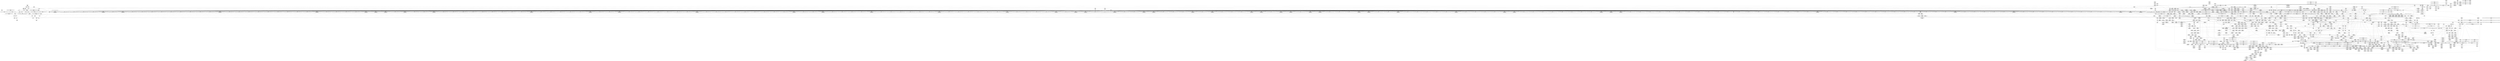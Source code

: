 digraph {
	CE0x5501850 [shape=record,shape=Mrecord,label="{CE0x5501850|inode_has_perm:tmp11|security/selinux/hooks.c,1612|*SummSink*}"]
	CE0x54a4220 [shape=record,shape=Mrecord,label="{CE0x54a4220|file_to_av:tmp16|security/selinux/hooks.c,1905}"]
	CE0x54801c0 [shape=record,shape=Mrecord,label="{CE0x54801c0|i64_2|*Constant*}"]
	CE0x5492310 [shape=record,shape=Mrecord,label="{CE0x5492310|file_to_av:tmp1|*SummSink*}"]
	CE0x5510ac0 [shape=record,shape=Mrecord,label="{CE0x5510ac0|cred_sid:bb}"]
	CE0x53de6c0 [shape=record,shape=Mrecord,label="{CE0x53de6c0|8:_i8,_32:_%struct.inode*,_%struct.selinux_audit_data*,_128:_i32,_132:_i32,_456:_i8*,_:_SCMRE_125,126_}"]
	CE0x53f3f60 [shape=record,shape=Mrecord,label="{CE0x53f3f60|8:_i8,_32:_%struct.inode*,_%struct.selinux_audit_data*,_128:_i32,_132:_i32,_456:_i8*,_:_SCMRE_193,194_}"]
	CE0x54bb830 [shape=record,shape=Mrecord,label="{CE0x54bb830|file_to_av:tmp6|security/selinux/hooks.c,1902|*SummSource*}"]
	CE0x5464fa0 [shape=record,shape=Mrecord,label="{CE0x5464fa0|selinux_file_open:isid|security/selinux/hooks.c,3433|*SummSink*}"]
	CE0x53eb840 [shape=record,shape=Mrecord,label="{CE0x53eb840|8:_i8,_32:_%struct.inode*,_%struct.selinux_audit_data*,_128:_i32,_132:_i32,_456:_i8*,_:_SCMRE_156,157_}"]
	CE0x550ef90 [shape=record,shape=Mrecord,label="{CE0x550ef90|i32_512|*Constant*|*SummSink*}"]
	CE0x54baa50 [shape=record,shape=Mrecord,label="{CE0x54baa50|GLOBAL:__llvm_gcov_ctr171|Global_var:__llvm_gcov_ctr171}"]
	CE0x5480130 [shape=record,shape=Mrecord,label="{CE0x5480130|file_to_av:tmp1|*SummSource*}"]
	"CONST[source:1(input),value:2(dynamic)][purpose:{operation}][SrcIdx:5]"
	CE0x54c5a20 [shape=record,shape=Mrecord,label="{CE0x54c5a20|inode_has_perm:bb|*SummSink*}"]
	CE0x54fa860 [shape=record,shape=Mrecord,label="{CE0x54fa860|i32_1609|*Constant*|*SummSink*}"]
	CE0x53fede0 [shape=record,shape=Mrecord,label="{CE0x53fede0|i64*_getelementptr_inbounds_(_2_x_i64_,_2_x_i64_*___llvm_gcov_ctr25231,_i64_0,_i64_0)|*Constant*|*SummSource*}"]
	CE0x550df30 [shape=record,shape=Mrecord,label="{CE0x550df30|cred_sid:security|security/selinux/hooks.c,196|*SummSink*}"]
	CE0x5474430 [shape=record,shape=Mrecord,label="{CE0x5474430|file_inode:bb|*SummSource*}"]
	CE0x54c8940 [shape=record,shape=Mrecord,label="{CE0x54c8940|file_to_av:tmp|*SummSource*}"]
	CE0x54c9d50 [shape=record,shape=Mrecord,label="{CE0x54c9d50|file_to_av:bb|*SummSource*}"]
	CE0x54122f0 [shape=record,shape=Mrecord,label="{CE0x54122f0|8:_i8,_32:_%struct.inode*,_%struct.selinux_audit_data*,_128:_i32,_132:_i32,_456:_i8*,_:_SCMRE_101,102_}"]
	CE0x5507750 [shape=record,shape=Mrecord,label="{CE0x5507750|cred_sid:cred|Function::cred_sid&Arg::cred::|*SummSink*}"]
	CE0x53def80 [shape=record,shape=Mrecord,label="{CE0x53def80|8:_i8,_32:_%struct.inode*,_%struct.selinux_audit_data*,_128:_i32,_132:_i32,_456:_i8*,_:_SCMRE_304,312_|*MultipleSource*|security/selinux/hooks.c,3424|Function::selinux_file_open&Arg::file::}"]
	CE0x54218c0 [shape=record,shape=Mrecord,label="{CE0x54218c0|selinux_file_open:tmp4|*LoadInst*|security/selinux/hooks.c,3424|*SummSink*}"]
	CE0x5494c30 [shape=record,shape=Mrecord,label="{CE0x5494c30|open_file_to_av:conv|security/selinux/hooks.c,1929|*SummSource*}"]
	CE0x540f4f0 [shape=record,shape=Mrecord,label="{CE0x540f4f0|8:_i8,_32:_%struct.inode*,_%struct.selinux_audit_data*,_128:_i32,_132:_i32,_456:_i8*,_:_SCMRE_77,78_}"]
	CE0x5411840 [shape=record,shape=Mrecord,label="{CE0x5411840|open_file_to_av:tmp6|security/selinux/hooks.c,1928|*SummSink*}"]
	CE0x5411cd0 [shape=record,shape=Mrecord,label="{CE0x5411cd0|i64*_getelementptr_inbounds_(_5_x_i64_,_5_x_i64_*___llvm_gcov_ctr270,_i64_0,_i64_3)|*Constant*|*SummSource*}"]
	CE0x549dae0 [shape=record,shape=Mrecord,label="{CE0x549dae0|file_path_has_perm:call1|security/selinux/hooks.c,1659|*SummSource*}"]
	CE0x549ebc0 [shape=record,shape=Mrecord,label="{CE0x549ebc0|inode_has_perm:perms|Function::inode_has_perm&Arg::perms::}"]
	CE0x5410050 [shape=record,shape=Mrecord,label="{CE0x5410050|8:_i8,_32:_%struct.inode*,_%struct.selinux_audit_data*,_128:_i32,_132:_i32,_456:_i8*,_:_SCMRE_2,3_}"]
	CE0x6fbce30 [shape=record,shape=Mrecord,label="{CE0x6fbce30|selinux_file_open:file|Function::selinux_file_open&Arg::file::|*SummSink*}"]
	CE0x5421850 [shape=record,shape=Mrecord,label="{CE0x5421850|8:_i8,_32:_%struct.inode*,_%struct.selinux_audit_data*,_128:_i32,_132:_i32,_456:_i8*,_:_SCMRE_496,504_|*MultipleSource*|security/selinux/hooks.c,3424|Function::selinux_file_open&Arg::file::}"]
	CE0x54dc730 [shape=record,shape=Mrecord,label="{CE0x54dc730|i64*_getelementptr_inbounds_(_5_x_i64_,_5_x_i64_*___llvm_gcov_ctr155,_i64_0,_i64_0)|*Constant*|*SummSink*}"]
	CE0x53f5ee0 [shape=record,shape=Mrecord,label="{CE0x53f5ee0|8:_i8,_32:_%struct.inode*,_%struct.selinux_audit_data*,_128:_i32,_132:_i32,_456:_i8*,_:_SCMRE_211,212_}"]
	CE0x5446bf0 [shape=record,shape=Mrecord,label="{CE0x5446bf0|inode_has_perm:lnot1|security/selinux/hooks.c,1611|*SummSource*}"]
	CE0x53ef6d0 [shape=record,shape=Mrecord,label="{CE0x53ef6d0|file_inode:entry|*SummSink*}"]
	CE0x54fa630 [shape=record,shape=Mrecord,label="{CE0x54fa630|cred_sid:tmp3}"]
	CE0x54b8480 [shape=record,shape=Mrecord,label="{CE0x54b8480|inode_has_perm:tmp4|security/selinux/hooks.c,1609}"]
	CE0x55122c0 [shape=record,shape=Mrecord,label="{CE0x55122c0|__validate_creds:lnot.ext|include/linux/cred.h,173|*SummSink*}"]
	CE0x55076e0 [shape=record,shape=Mrecord,label="{CE0x55076e0|cred_sid:cred|Function::cred_sid&Arg::cred::|*SummSource*}"]
	CE0x54bbf20 [shape=record,shape=Mrecord,label="{CE0x54bbf20|file_to_av:tmp10|security/selinux/hooks.c,1904|*SummSource*}"]
	CE0x548e420 [shape=record,shape=Mrecord,label="{CE0x548e420|i8*_getelementptr_inbounds_(_25_x_i8_,_25_x_i8_*_.str3,_i32_0,_i32_0)|*Constant*}"]
	CE0x53de1f0 [shape=record,shape=Mrecord,label="{CE0x53de1f0|8:_i8,_32:_%struct.inode*,_%struct.selinux_audit_data*,_128:_i32,_132:_i32,_456:_i8*,_:_SCMRE_123,124_}"]
	CE0x54847e0 [shape=record,shape=Mrecord,label="{CE0x54847e0|i32_2|*Constant*}"]
	CE0x5489b80 [shape=record,shape=Mrecord,label="{CE0x5489b80|file_path_has_perm:tmp|*SummSink*}"]
	CE0x54b8560 [shape=record,shape=Mrecord,label="{CE0x54b8560|inode_has_perm:tmp4|security/selinux/hooks.c,1609|*SummSink*}"]
	CE0x5486ef0 [shape=record,shape=Mrecord,label="{CE0x5486ef0|GLOBAL:__llvm_gcov_ctr270|Global_var:__llvm_gcov_ctr270|*SummSource*}"]
	CE0x5460510 [shape=record,shape=Mrecord,label="{CE0x5460510|_ret_i32_%tmp4,_!dbg_!27711|security/selinux/avc.c,779|*SummSource*}"]
	CE0x5474bf0 [shape=record,shape=Mrecord,label="{CE0x5474bf0|file_inode:tmp3|*SummSource*}"]
	CE0x53f59a0 [shape=record,shape=Mrecord,label="{CE0x53f59a0|8:_i8,_32:_%struct.inode*,_%struct.selinux_audit_data*,_128:_i32,_132:_i32,_456:_i8*,_:_SCMRE_208,209_}"]
	CE0x53eef20 [shape=record,shape=Mrecord,label="{CE0x53eef20|8:_i8,_32:_%struct.inode*,_%struct.selinux_audit_data*,_128:_i32,_132:_i32,_456:_i8*,_:_SCMRE_114,115_}"]
	CE0x545dc70 [shape=record,shape=Mrecord,label="{CE0x545dc70|open_file_to_av:tmp10|security/selinux/hooks.c,1931|*SummSource*}"]
	CE0x54c5e30 [shape=record,shape=Mrecord,label="{CE0x54c5e30|__validate_creds:lnot|include/linux/cred.h,173|*SummSource*}"]
	CE0x54c3ea0 [shape=record,shape=Mrecord,label="{CE0x54c3ea0|file_to_av:tmp23|security/selinux/hooks.c,1909|*SummSource*}"]
	CE0x5480230 [shape=record,shape=Mrecord,label="{CE0x5480230|open_file_to_av:tobool|security/selinux/hooks.c,1928}"]
	CE0x54a6660 [shape=record,shape=Mrecord,label="{CE0x54a6660|file_to_av:tmp21|security/selinux/hooks.c,1908}"]
	CE0x54fad70 [shape=record,shape=Mrecord,label="{CE0x54fad70|__validate_creds:conv|include/linux/cred.h,173}"]
	CE0x54dbfe0 [shape=record,shape=Mrecord,label="{CE0x54dbfe0|inode_has_perm:lnot.ext|security/selinux/hooks.c,1611}"]
	CE0x54322e0 [shape=record,shape=Mrecord,label="{CE0x54322e0|selinux_file_open:call|security/selinux/hooks.c,3425|*SummSink*}"]
	CE0x54a1c40 [shape=record,shape=Mrecord,label="{CE0x54a1c40|file_to_av:av.0}"]
	CE0x5503700 [shape=record,shape=Mrecord,label="{CE0x5503700|avc_has_perm:requested|Function::avc_has_perm&Arg::requested::|*SummSink*}"]
	CE0x54115e0 [shape=record,shape=Mrecord,label="{CE0x54115e0|selinux_file_open:tmp4|*LoadInst*|security/selinux/hooks.c,3424|*SummSource*}"]
	CE0x54c9030 [shape=record,shape=Mrecord,label="{CE0x54c9030|file_to_av:tmp}"]
	CE0x542fb70 [shape=record,shape=Mrecord,label="{CE0x542fb70|open_file_to_av:file|Function::open_file_to_av&Arg::file::}"]
	CE0x54857a0 [shape=record,shape=Mrecord,label="{CE0x54857a0|i64_0|*Constant*}"]
	CE0x540b9a0 [shape=record,shape=Mrecord,label="{CE0x540b9a0|8:_i8,_32:_%struct.inode*,_%struct.selinux_audit_data*,_128:_i32,_132:_i32,_456:_i8*,_:_SCMRE_76,77_}"]
	CE0x53f44a0 [shape=record,shape=Mrecord,label="{CE0x53f44a0|8:_i8,_32:_%struct.inode*,_%struct.selinux_audit_data*,_128:_i32,_132:_i32,_456:_i8*,_:_SCMRE_196,197_}"]
	CE0x53fcd60 [shape=record,shape=Mrecord,label="{CE0x53fcd60|selinux_file_open:f_security|security/selinux/hooks.c,3424|*SummSink*}"]
	CE0x53f4f20 [shape=record,shape=Mrecord,label="{CE0x53f4f20|8:_i8,_32:_%struct.inode*,_%struct.selinux_audit_data*,_128:_i32,_132:_i32,_456:_i8*,_:_SCMRE_202,203_}"]
	CE0x54781f0 [shape=record,shape=Mrecord,label="{CE0x54781f0|_call_void_mcount()_#3}"]
	CE0x5491260 [shape=record,shape=Mrecord,label="{CE0x5491260|i64_3|*Constant*}"]
	CE0x5407a20 [shape=record,shape=Mrecord,label="{CE0x5407a20|selinux_file_open:tmp1|*SummSource*}"]
	CE0x53ef0e0 [shape=record,shape=Mrecord,label="{CE0x53ef0e0|8:_i8,_32:_%struct.inode*,_%struct.selinux_audit_data*,_128:_i32,_132:_i32,_456:_i8*,_:_SCMRE_115,116_}"]
	CE0x548c540 [shape=record,shape=Mrecord,label="{CE0x548c540|i32_4|*Constant*|*SummSource*}"]
	CE0x54a61a0 [shape=record,shape=Mrecord,label="{CE0x54a61a0|i64*_getelementptr_inbounds_(_15_x_i64_,_15_x_i64_*___llvm_gcov_ctr171,_i64_0,_i64_9)|*Constant*|*SummSource*}"]
	CE0x54c77f0 [shape=record,shape=Mrecord,label="{CE0x54c77f0|_call_void_mcount()_#3}"]
	CE0x5477370 [shape=record,shape=Mrecord,label="{CE0x5477370|avc_policy_seqno:tmp2|*SummSource*}"]
	CE0x53f7d60 [shape=record,shape=Mrecord,label="{CE0x53f7d60|8:_i8,_32:_%struct.inode*,_%struct.selinux_audit_data*,_128:_i32,_132:_i32,_456:_i8*,_:_SCMRE_9,10_}"]
	CE0x54dd300 [shape=record,shape=Mrecord,label="{CE0x54dd300|inode_has_perm:do.body|*SummSource*}"]
	CE0x54ddad0 [shape=record,shape=Mrecord,label="{CE0x54ddad0|i64*_getelementptr_inbounds_(_8_x_i64_,_8_x_i64_*___llvm_gcov_ctr154,_i64_0,_i64_2)|*Constant*|*SummSink*}"]
	CE0x54cadf0 [shape=record,shape=Mrecord,label="{CE0x54cadf0|i64*_getelementptr_inbounds_(_15_x_i64_,_15_x_i64_*___llvm_gcov_ctr171,_i64_0,_i64_0)|*Constant*|*SummSink*}"]
	CE0x54ddfe0 [shape=record,shape=Mrecord,label="{CE0x54ddfe0|__validate_creds:bb|*SummSink*}"]
	CE0x5496000 [shape=record,shape=Mrecord,label="{CE0x5496000|i64*_getelementptr_inbounds_(_2_x_i64_,_2_x_i64_*___llvm_gcov_ctr168,_i64_0,_i64_1)|*Constant*|*SummSource*}"]
	CE0x53efa20 [shape=record,shape=Mrecord,label="{CE0x53efa20|file_inode:f|Function::file_inode&Arg::f::|*SummSink*}"]
	CE0x5500eb0 [shape=record,shape=Mrecord,label="{CE0x5500eb0|i64*_getelementptr_inbounds_(_8_x_i64_,_8_x_i64_*___llvm_gcov_ctr154,_i64_0,_i64_5)|*Constant*}"]
	CE0x5421330 [shape=record,shape=Mrecord,label="{CE0x5421330|8:_i8,_32:_%struct.inode*,_%struct.selinux_audit_data*,_128:_i32,_132:_i32,_456:_i8*,_:_SCMRE_480,488_|*MultipleSource*|security/selinux/hooks.c,3424|Function::selinux_file_open&Arg::file::}"]
	CE0x53f95a0 [shape=record,shape=Mrecord,label="{CE0x53f95a0|COLLAPSED:_GCMRE___llvm_gcov_ctr269_internal_global_2_x_i64_zeroinitializer:_elem_0:default:}"]
	CE0x54dd600 [shape=record,shape=Mrecord,label="{CE0x54dd600|i1_true|*Constant*}"]
	CE0x5412670 [shape=record,shape=Mrecord,label="{CE0x5412670|8:_i8,_32:_%struct.inode*,_%struct.selinux_audit_data*,_128:_i32,_132:_i32,_456:_i8*,_:_SCMRE_103,104_}"]
	CE0x5512230 [shape=record,shape=Mrecord,label="{CE0x5512230|__validate_creds:lnot.ext|include/linux/cred.h,173|*SummSource*}"]
	CE0x551ae00 [shape=record,shape=Mrecord,label="{CE0x551ae00|inode_has_perm:sclass|security/selinux/hooks.c,1617|*SummSource*}"]
	CE0x54b9ac0 [shape=record,shape=Mrecord,label="{CE0x54b9ac0|file_to_av:and3|security/selinux/hooks.c,1904|*SummSink*}"]
	CE0x547d3e0 [shape=record,shape=Mrecord,label="{CE0x547d3e0|open_file_to_av:tmp2|security/selinux/hooks.c,1928}"]
	CE0x549fde0 [shape=record,shape=Mrecord,label="{CE0x549fde0|file_to_av:if.end|*SummSource*}"]
	CE0x5490790 [shape=record,shape=Mrecord,label="{CE0x5490790|GLOBAL:creds_are_invalid|*Constant*}"]
	CE0x549f450 [shape=record,shape=Mrecord,label="{CE0x549f450|inode_has_perm:adp|Function::inode_has_perm&Arg::adp::|*SummSink*}"]
	CE0x55039b0 [shape=record,shape=Mrecord,label="{CE0x55039b0|avc_has_perm:auditdata|Function::avc_has_perm&Arg::auditdata::|*SummSource*}"]
	CE0x54bba30 [shape=record,shape=Mrecord,label="{CE0x54bba30|GLOBAL:llvm.expect.i64|*Constant*}"]
	CE0x54a6030 [shape=record,shape=Mrecord,label="{CE0x54a6030|i64*_getelementptr_inbounds_(_15_x_i64_,_15_x_i64_*___llvm_gcov_ctr171,_i64_0,_i64_9)|*Constant*}"]
	CE0x548f7e0 [shape=record,shape=Mrecord,label="{CE0x548f7e0|_call_void___invalid_creds(%struct.cred*_%cred,_i8*_%file,_i32_%line)_#10,_!dbg_!27721|include/linux/cred.h,174}"]
	CE0x5476800 [shape=record,shape=Mrecord,label="{CE0x5476800|avc_policy_seqno:tmp1}"]
	"CONST[source:2(external),value:0(static)][purpose:{operation}][SrcIdx:1]"
	CE0x54a48a0 [shape=record,shape=Mrecord,label="{CE0x54a48a0|file_to_av:tmp11|security/selinux/hooks.c,1904|*SummSource*}"]
	CE0x5485690 [shape=record,shape=Mrecord,label="{CE0x5485690|i64_2|*Constant*|*SummSink*}"]
	CE0x5477b60 [shape=record,shape=Mrecord,label="{CE0x5477b60|file_path_has_perm:ad|security/selinux/hooks.c, 1655|*SummSource*}"]
	CE0x550b2c0 [shape=record,shape=Mrecord,label="{CE0x550b2c0|4:_i32,_:_CRE_12,16_|*MultipleSource*|security/selinux/hooks.c,196|security/selinux/hooks.c,197|*LoadInst*|security/selinux/hooks.c,196}"]
	CE0x541b520 [shape=record,shape=Mrecord,label="{CE0x541b520|_ret_%struct.inode*_%tmp4,_!dbg_!27713|include/linux/fs.h,1916|*SummSink*}"]
	CE0x5460230 [shape=record,shape=Mrecord,label="{CE0x5460230|avc_policy_seqno:entry|*SummSink*}"]
	CE0x53dec00 [shape=record,shape=Mrecord,label="{CE0x53dec00|8:_i8,_32:_%struct.inode*,_%struct.selinux_audit_data*,_128:_i32,_132:_i32,_456:_i8*,_:_SCMRE_132,136_|*MultipleSource*|security/selinux/hooks.c,3424|Function::selinux_file_open&Arg::file::}"]
	CE0x54bcff0 [shape=record,shape=Mrecord,label="{CE0x54bcff0|i64*_getelementptr_inbounds_(_2_x_i64_,_2_x_i64_*___llvm_gcov_ctr162,_i64_0,_i64_1)|*Constant*}"]
	CE0x5503590 [shape=record,shape=Mrecord,label="{CE0x5503590|avc_has_perm:requested|Function::avc_has_perm&Arg::requested::|*SummSource*}"]
	CE0x54de5a0 [shape=record,shape=Mrecord,label="{CE0x54de5a0|i64*_getelementptr_inbounds_(_8_x_i64_,_8_x_i64_*___llvm_gcov_ctr154,_i64_0,_i64_2)|*Constant*}"]
	CE0x5477de0 [shape=record,shape=Mrecord,label="{CE0x5477de0|file_path_has_perm:ad|security/selinux/hooks.c, 1655|*SummSink*}"]
	CE0x54ffd30 [shape=record,shape=Mrecord,label="{CE0x54ffd30|GLOBAL:__llvm_gcov_ctr154|Global_var:__llvm_gcov_ctr154}"]
	CE0x54c3dd0 [shape=record,shape=Mrecord,label="{CE0x54c3dd0|i64*_getelementptr_inbounds_(_15_x_i64_,_15_x_i64_*___llvm_gcov_ctr171,_i64_0,_i64_10)|*Constant*}"]
	CE0x547af40 [shape=record,shape=Mrecord,label="{CE0x547af40|GLOBAL:file_to_av|*Constant*}"]
	CE0x55009d0 [shape=record,shape=Mrecord,label="{CE0x55009d0|inode_has_perm:tmp10|security/selinux/hooks.c,1611}"]
	CE0x54c03f0 [shape=record,shape=Mrecord,label="{CE0x54c03f0|file_to_av:av.3|*SummSource*}"]
	CE0x545c250 [shape=record,shape=Mrecord,label="{CE0x545c250|_ret_i32_%call1,_!dbg_!27722|security/selinux/hooks.c,1659|*SummSink*}"]
	CE0x5496800 [shape=record,shape=Mrecord,label="{CE0x5496800|file_path_has_perm:tmp2|*SummSink*}"]
	CE0x54b8eb0 [shape=record,shape=Mrecord,label="{CE0x54b8eb0|file_to_av:tmp20|security/selinux/hooks.c,1906|*SummSink*}"]
	CE0x5421b50 [shape=record,shape=Mrecord,label="{CE0x5421b50|GLOBAL:file_inode|*Constant*}"]
	CE0x5480950 [shape=record,shape=Mrecord,label="{CE0x5480950|file_path_has_perm:tmp|*SummSource*}"]
	CE0x545bc30 [shape=record,shape=Mrecord,label="{CE0x545bc30|selinux_file_open:tmp7|security/selinux/hooks.c,3425|*SummSink*}"]
	CE0x54f8af0 [shape=record,shape=Mrecord,label="{CE0x54f8af0|__validate_creds:file|Function::__validate_creds&Arg::file::|*SummSink*}"]
	CE0x54948d0 [shape=record,shape=Mrecord,label="{CE0x54948d0|open_file_to_av:tmp8|security/selinux/hooks.c,1929|*SummSink*}"]
	CE0x54a5310 [shape=record,shape=Mrecord,label="{CE0x54a5310|i64_4|*Constant*|*SummSource*}"]
	CE0x53dfa00 [shape=record,shape=Mrecord,label="{CE0x53dfa00|8:_i8,_32:_%struct.inode*,_%struct.selinux_audit_data*,_128:_i32,_132:_i32,_456:_i8*,_:_SCMRE_146,147_}"]
	CE0x5472bf0 [shape=record,shape=Mrecord,label="{CE0x5472bf0|file_to_av:tmp28|security/selinux/hooks.c,1910|*SummSink*}"]
	CE0x541dd00 [shape=record,shape=Mrecord,label="{CE0x541dd00|8:_i8,_32:_%struct.inode*,_%struct.selinux_audit_data*,_128:_i32,_132:_i32,_456:_i8*,_:_SCMRE_360,368_|*MultipleSource*|security/selinux/hooks.c,3424|Function::selinux_file_open&Arg::file::}"]
	CE0x54fae70 [shape=record,shape=Mrecord,label="{CE0x54fae70|__validate_creds:lnot1|include/linux/cred.h,173|*SummSource*}"]
	CE0x54a2240 [shape=record,shape=Mrecord,label="{CE0x54a2240|file_to_av:conv|security/selinux/hooks.c,1903}"]
	CE0x542f830 [shape=record,shape=Mrecord,label="{CE0x542f830|GLOBAL:open_file_to_av|*Constant*|*SummSink*}"]
	CE0x53fb8d0 [shape=record,shape=Mrecord,label="{CE0x53fb8d0|selinux_file_open:entry|*SummSource*}"]
	CE0x6746a50 [shape=record,shape=Mrecord,label="{CE0x6746a50|selinux_file_open:tmp|*SummSink*}"]
	CE0x5473fc0 [shape=record,shape=Mrecord,label="{CE0x5473fc0|i64*_getelementptr_inbounds_(_5_x_i64_,_5_x_i64_*___llvm_gcov_ctr270,_i64_0,_i64_4)|*Constant*}"]
	CE0x540cf50 [shape=record,shape=Mrecord,label="{CE0x540cf50|selinux_file_open:tmp2}"]
	CE0x53f5460 [shape=record,shape=Mrecord,label="{CE0x53f5460|8:_i8,_32:_%struct.inode*,_%struct.selinux_audit_data*,_128:_i32,_132:_i32,_456:_i8*,_:_SCMRE_205,206_}"]
	CE0x55129c0 [shape=record,shape=Mrecord,label="{CE0x55129c0|__validate_creds:tmp|*SummSource*}"]
	CE0x5501770 [shape=record,shape=Mrecord,label="{CE0x5501770|inode_has_perm:tmp11|security/selinux/hooks.c,1612}"]
	CE0x545bca0 [shape=record,shape=Mrecord,label="{CE0x545bca0|selinux_file_open:tmp7|security/selinux/hooks.c,3425|*SummSource*}"]
	CE0x5494150 [shape=record,shape=Mrecord,label="{CE0x5494150|open_file_to_av:tmp7|security/selinux/hooks.c,1929|*SummSink*}"]
	CE0x54a5f00 [shape=record,shape=Mrecord,label="{CE0x54a5f00|file_to_av:conv11|security/selinux/hooks.c,1906|*SummSink*}"]
	CE0x55100e0 [shape=record,shape=Mrecord,label="{CE0x55100e0|i64*_getelementptr_inbounds_(_5_x_i64_,_5_x_i64_*___llvm_gcov_ctr155,_i64_0,_i64_3)|*Constant*|*SummSink*}"]
	CE0x551b720 [shape=record,shape=Mrecord,label="{CE0x551b720|inode_has_perm:call4|security/selinux/hooks.c,1617}"]
	CE0x547bb00 [shape=record,shape=Mrecord,label="{CE0x547bb00|file_to_av:entry|*SummSink*}"]
	CE0x546fee0 [shape=record,shape=Mrecord,label="{CE0x546fee0|i32_3|*Constant*|*SummSource*}"]
	CE0x540cfc0 [shape=record,shape=Mrecord,label="{CE0x540cfc0|selinux_file_open:tmp2|*SummSink*}"]
	CE0x54f8f00 [shape=record,shape=Mrecord,label="{CE0x54f8f00|cred_sid:tmp3|*SummSource*}"]
	CE0x542f9a0 [shape=record,shape=Mrecord,label="{CE0x542f9a0|open_file_to_av:entry|*SummSource*}"]
	CE0x54a3fd0 [shape=record,shape=Mrecord,label="{CE0x54a3fd0|i64_6|*Constant*|*SummSource*}"]
	CE0x53f72f0 [shape=record,shape=Mrecord,label="{CE0x53f72f0|i64_1|*Constant*|*SummSource*}"]
	CE0x5496720 [shape=record,shape=Mrecord,label="{CE0x5496720|file_path_has_perm:tmp2}"]
	CE0x54c95c0 [shape=record,shape=Mrecord,label="{CE0x54c95c0|file_to_av:if.then}"]
	CE0x54c97b0 [shape=record,shape=Mrecord,label="{CE0x54c97b0|file_to_av:if.then|*SummSink*}"]
	CE0x5512480 [shape=record,shape=Mrecord,label="{CE0x5512480|__validate_creds:conv|include/linux/cred.h,173|*SummSink*}"]
	CE0x54fd570 [shape=record,shape=Mrecord,label="{CE0x54fd570|COLLAPSED:_GCMRE___llvm_gcov_ctr131_internal_global_2_x_i64_zeroinitializer:_elem_0:default:}"]
	CE0x54f8030 [shape=record,shape=Mrecord,label="{CE0x54f8030|i32_22|*Constant*}"]
	CE0x54787e0 [shape=record,shape=Mrecord,label="{CE0x54787e0|file_path_has_perm:tmp5|security/selinux/hooks.c,1658|*SummSink*}"]
	CE0x5508540 [shape=record,shape=Mrecord,label="{CE0x5508540|inode_has_perm:tmp13|security/selinux/hooks.c,1614|*SummSink*}"]
	CE0x53f91d0 [shape=record,shape=Mrecord,label="{CE0x53f91d0|i32_0|*Constant*}"]
	CE0x5492440 [shape=record,shape=Mrecord,label="{CE0x5492440|_call_void_mcount()_#3|*SummSource*}"]
	CE0x54f9050 [shape=record,shape=Mrecord,label="{CE0x54f9050|_call_void_mcount()_#3}"]
	CE0x549de50 [shape=record,shape=Mrecord,label="{CE0x549de50|inode_has_perm:entry}"]
	CE0x53ff7b0 [shape=record,shape=Mrecord,label="{CE0x53ff7b0|i64*_getelementptr_inbounds_(_5_x_i64_,_5_x_i64_*___llvm_gcov_ctr270,_i64_0,_i64_0)|*Constant*|*SummSource*}"]
	CE0x54c1930 [shape=record,shape=Mrecord,label="{CE0x54c1930|i32_1024|*Constant*|*SummSink*}"]
	"CONST[source:1(input),value:2(dynamic)][purpose:{subject}][SrcIdx:7]"
	CE0x5504530 [shape=record,shape=Mrecord,label="{CE0x5504530|inode_has_perm:tmp15|*LoadInst*|security/selinux/hooks.c,1615|*SummSink*}"]
	CE0x548a5e0 [shape=record,shape=Mrecord,label="{CE0x548a5e0|_call_void___validate_creds(%struct.cred*_%cred,_i8*_getelementptr_inbounds_(_25_x_i8_,_25_x_i8_*_.str3,_i32_0,_i32_0),_i32_1609)_#10,_!dbg_!27719|security/selinux/hooks.c,1609}"]
	CE0x5473130 [shape=record,shape=Mrecord,label="{CE0x5473130|i64*_getelementptr_inbounds_(_15_x_i64_,_15_x_i64_*___llvm_gcov_ctr171,_i64_0,_i64_13)|*Constant*}"]
	CE0x54792c0 [shape=record,shape=Mrecord,label="{CE0x54792c0|file_path_has_perm:call|security/selinux/hooks.c,1659}"]
	CE0x54bd940 [shape=record,shape=Mrecord,label="{CE0x54bd940|file_to_av:and6|security/selinux/hooks.c,1905|*SummSource*}"]
	CE0x54a42b0 [shape=record,shape=Mrecord,label="{CE0x54a42b0|i64_7|*Constant*}"]
	CE0x54c0d90 [shape=record,shape=Mrecord,label="{CE0x54c0d90|i64*_getelementptr_inbounds_(_15_x_i64_,_15_x_i64_*___llvm_gcov_ctr171,_i64_0,_i64_14)|*Constant*|*SummSink*}"]
	CE0x5432130 [shape=record,shape=Mrecord,label="{CE0x5432130|selinux_file_open:tmp5|security/selinux/hooks.c,3424|*SummSink*}"]
	CE0x54687c0 [shape=record,shape=Mrecord,label="{CE0x54687c0|file_inode:tmp1}"]
	CE0x55107e0 [shape=record,shape=Mrecord,label="{CE0x55107e0|__validate_creds:tmp9|include/linux/cred.h,175|*SummSink*}"]
	CE0x5406850 [shape=record,shape=Mrecord,label="{CE0x5406850|i64*_getelementptr_inbounds_(_2_x_i64_,_2_x_i64_*___llvm_gcov_ctr269,_i64_0,_i64_0)|*Constant*|*SummSource*}"]
	CE0x54e13d0 [shape=record,shape=Mrecord,label="{CE0x54e13d0|inode_has_perm:expval|security/selinux/hooks.c,1611}"]
	CE0x5483ed0 [shape=record,shape=Mrecord,label="{CE0x5483ed0|file_to_av:tmp6|security/selinux/hooks.c,1902|*SummSink*}"]
	CE0x53f5b60 [shape=record,shape=Mrecord,label="{CE0x53f5b60|8:_i8,_32:_%struct.inode*,_%struct.selinux_audit_data*,_128:_i32,_132:_i32,_456:_i8*,_:_SCMRE_209,210_}"]
	CE0x54c74f0 [shape=record,shape=Mrecord,label="{CE0x54c74f0|file_inode:tmp3}"]
	CE0x54ca7b0 [shape=record,shape=Mrecord,label="{CE0x54ca7b0|file_to_av:if.end15}"]
	CE0x54b90b0 [shape=record,shape=Mrecord,label="{CE0x54b90b0|file_to_av:conv9|security/selinux/hooks.c,1906}"]
	CE0x5511160 [shape=record,shape=Mrecord,label="{CE0x5511160|i64*_getelementptr_inbounds_(_2_x_i64_,_2_x_i64_*___llvm_gcov_ctr131,_i64_0,_i64_0)|*Constant*|*SummSource*}"]
	CE0x54a1ac0 [shape=record,shape=Mrecord,label="{CE0x54a1ac0|file_to_av:conv1|security/selinux/hooks.c,1903|*SummSource*}"]
	CE0x54f8640 [shape=record,shape=Mrecord,label="{CE0x54f8640|inode_has_perm:tmp1|*SummSink*}"]
	CE0x540d950 [shape=record,shape=Mrecord,label="{CE0x540d950|8:_i8,_32:_%struct.inode*,_%struct.selinux_audit_data*,_128:_i32,_132:_i32,_456:_i8*,_:_SCMRE_3,4_}"]
	CE0x54c0ff0 [shape=record,shape=Mrecord,label="{CE0x54c0ff0|file_to_av:tmp32|security/selinux/hooks.c,1917}"]
	CE0x53fa2a0 [shape=record,shape=Mrecord,label="{CE0x53fa2a0|8:_i8,_32:_%struct.inode*,_%struct.selinux_audit_data*,_128:_i32,_132:_i32,_456:_i8*,_:_SCMRE_90,91_}"]
	CE0x550b8b0 [shape=record,shape=Mrecord,label="{CE0x550b8b0|cred_sid:tmp6|security/selinux/hooks.c,197}"]
	CE0x545c3d0 [shape=record,shape=Mrecord,label="{CE0x545c3d0|i64*_getelementptr_inbounds_(_2_x_i64_,_2_x_i64_*___llvm_gcov_ctr162,_i64_0,_i64_0)|*Constant*}"]
	CE0x5468dc0 [shape=record,shape=Mrecord,label="{CE0x5468dc0|i64*_getelementptr_inbounds_(_2_x_i64_,_2_x_i64_*___llvm_gcov_ctr162,_i64_0,_i64_1)|*Constant*|*SummSource*}"]
	CE0x5505760 [shape=record,shape=Mrecord,label="{CE0x5505760|inode_has_perm:tmp12|security/selinux/hooks.c,1612}"]
	CE0x54800c0 [shape=record,shape=Mrecord,label="{CE0x54800c0|file_to_av:tmp1}"]
	CE0x54a4b50 [shape=record,shape=Mrecord,label="{CE0x54a4b50|file_to_av:tmp12|security/selinux/hooks.c,1904}"]
	CE0x54dd370 [shape=record,shape=Mrecord,label="{CE0x54dd370|inode_has_perm:do.body|*SummSink*}"]
	CE0x54bb590 [shape=record,shape=Mrecord,label="{CE0x54bb590|file_to_av:tmp5|security/selinux/hooks.c,1902|*SummSink*}"]
	CE0x545daf0 [shape=record,shape=Mrecord,label="{CE0x545daf0|open_file_to_av:tmp10|security/selinux/hooks.c,1931}"]
	CE0x54c5980 [shape=record,shape=Mrecord,label="{CE0x54c5980|inode_has_perm:bb|*SummSource*}"]
	"CONST[source:1(input),value:2(dynamic)][purpose:{object}][SrcIdx:4]"
	CE0x5512950 [shape=record,shape=Mrecord,label="{CE0x5512950|COLLAPSED:_GCMRE___llvm_gcov_ctr155_internal_global_5_x_i64_zeroinitializer:_elem_0:default:}"]
	CE0x54b92a0 [shape=record,shape=Mrecord,label="{CE0x54b92a0|file_to_av:conv9|security/selinux/hooks.c,1906|*SummSink*}"]
	CE0x54e06d0 [shape=record,shape=Mrecord,label="{CE0x54e06d0|GLOBAL:__validate_creds|*Constant*|*SummSink*}"]
	CE0x5476dc0 [shape=record,shape=Mrecord,label="{CE0x5476dc0|i64*_getelementptr_inbounds_(_2_x_i64_,_2_x_i64_*___llvm_gcov_ctr25231,_i64_0,_i64_1)|*Constant*|*SummSource*}"]
	CE0x5504ec0 [shape=record,shape=Mrecord,label="{CE0x5504ec0|avc_has_perm:ssid|Function::avc_has_perm&Arg::ssid::}"]
	CE0x5501250 [shape=record,shape=Mrecord,label="{CE0x5501250|i64*_getelementptr_inbounds_(_8_x_i64_,_8_x_i64_*___llvm_gcov_ctr154,_i64_0,_i64_5)|*Constant*|*SummSource*}"]
	CE0x53de030 [shape=record,shape=Mrecord,label="{CE0x53de030|8:_i8,_32:_%struct.inode*,_%struct.selinux_audit_data*,_128:_i32,_132:_i32,_456:_i8*,_:_SCMRE_122,123_}"]
	CE0x545adf0 [shape=record,shape=Mrecord,label="{CE0x545adf0|selinux_file_open:tmp6|security/selinux/hooks.c,3425}"]
	CE0x541d870 [shape=record,shape=Mrecord,label="{CE0x541d870|8:_i8,_32:_%struct.inode*,_%struct.selinux_audit_data*,_128:_i32,_132:_i32,_456:_i8*,_:_SCMRE_324,328_|*MultipleSource*|security/selinux/hooks.c,3424|Function::selinux_file_open&Arg::file::}"]
	CE0x54652e0 [shape=record,shape=Mrecord,label="{CE0x54652e0|selinux_file_open:call3|security/selinux/hooks.c,3443}"]
	CE0x5494ed0 [shape=record,shape=Mrecord,label="{CE0x5494ed0|i64_262144|*Constant*}"]
	CE0x5478ee0 [shape=record,shape=Mrecord,label="{CE0x5478ee0|i32_8|*Constant*|*SummSource*}"]
	CE0x548da10 [shape=record,shape=Mrecord,label="{CE0x548da10|inode_has_perm:tmp2}"]
	CE0x54dbdc0 [shape=record,shape=Mrecord,label="{CE0x54dbdc0|inode_has_perm:conv|security/selinux/hooks.c,1611}"]
	CE0x5506080 [shape=record,shape=Mrecord,label="{CE0x5506080|i64*_getelementptr_inbounds_(_8_x_i64_,_8_x_i64_*___llvm_gcov_ctr154,_i64_0,_i64_6)|*Constant*|*SummSink*}"]
	CE0x54201b0 [shape=record,shape=Mrecord,label="{CE0x54201b0|8:_i8,_32:_%struct.inode*,_%struct.selinux_audit_data*,_128:_i32,_132:_i32,_456:_i8*,_:_SCMRE_436,440_|*MultipleSource*|security/selinux/hooks.c,3424|Function::selinux_file_open&Arg::file::}"]
	CE0x54f9580 [shape=record,shape=Mrecord,label="{CE0x54f9580|inode_has_perm:tmp}"]
	CE0x54778d0 [shape=record,shape=Mrecord,label="{CE0x54778d0|avc_policy_seqno:tmp3|*SummSource*}"]
	CE0x54bf8b0 [shape=record,shape=Mrecord,label="{CE0x54bf8b0|file_to_av:if.else}"]
	CE0x54327a0 [shape=record,shape=Mrecord,label="{CE0x54327a0|file_inode:entry|*SummSource*}"]
	CE0x53ff2c0 [shape=record,shape=Mrecord,label="{CE0x53ff2c0|file_to_av:f_mode2|security/selinux/hooks.c,1904}"]
	CE0x5483bd0 [shape=record,shape=Mrecord,label="{CE0x5483bd0|open_file_to_av:call|security/selinux/hooks.c,1926}"]
	CE0x540eca0 [shape=record,shape=Mrecord,label="{CE0x540eca0|open_file_to_av:tmp9|security/selinux/hooks.c,1931}"]
	CE0x55034b0 [shape=record,shape=Mrecord,label="{CE0x55034b0|avc_has_perm:requested|Function::avc_has_perm&Arg::requested::}"]
	CE0x54ca5d0 [shape=record,shape=Mrecord,label="{CE0x54ca5d0|file_to_av:if.end16|*SummSource*}"]
	CE0x54a0f40 [shape=record,shape=Mrecord,label="{CE0x54a0f40|i64_11|*Constant*|*SummSource*}"]
	CE0x53edfd0 [shape=record,shape=Mrecord,label="{CE0x53edfd0|file_to_av:tmp8|security/selinux/hooks.c,1903|*SummSink*}"]
	CE0x5518ad0 [shape=record,shape=Mrecord,label="{CE0x5518ad0|__validate_creds:tobool|include/linux/cred.h,173|*SummSink*}"]
	CE0x5511bc0 [shape=record,shape=Mrecord,label="{CE0x5511bc0|i64*_getelementptr_inbounds_(_5_x_i64_,_5_x_i64_*___llvm_gcov_ctr155,_i64_0,_i64_0)|*Constant*|*SummSource*}"]
	CE0x5510530 [shape=record,shape=Mrecord,label="{CE0x5510530|__validate_creds:tmp9|include/linux/cred.h,175}"]
	CE0x53ed0c0 [shape=record,shape=Mrecord,label="{CE0x53ed0c0|8:_i8,_32:_%struct.inode*,_%struct.selinux_audit_data*,_128:_i32,_132:_i32,_456:_i8*,_:_SCMRE_170,171_}"]
	CE0x5509230 [shape=record,shape=Mrecord,label="{CE0x5509230|avc_has_perm:tclass|Function::avc_has_perm&Arg::tclass::}"]
	CE0x54dfb40 [shape=record,shape=Mrecord,label="{CE0x54dfb40|inode_has_perm:tmp5|security/selinux/hooks.c,1609}"]
	CE0x54db710 [shape=record,shape=Mrecord,label="{CE0x54db710|file_inode:tmp}"]
	CE0x5491b80 [shape=record,shape=Mrecord,label="{CE0x5491b80|_call_void_mcount()_#3|*SummSink*}"]
	CE0x5484a90 [shape=record,shape=Mrecord,label="{CE0x5484a90|file_to_av:tmp13|security/selinux/hooks.c,1904}"]
	CE0x53f60a0 [shape=record,shape=Mrecord,label="{CE0x53f60a0|8:_i8,_32:_%struct.inode*,_%struct.selinux_audit_data*,_128:_i32,_132:_i32,_456:_i8*,_:_SCMRE_212,213_}"]
	CE0x549e500 [shape=record,shape=Mrecord,label="{CE0x549e500|inode_has_perm:cred|Function::inode_has_perm&Arg::cred::|*SummSink*}"]
	CE0x54655f0 [shape=record,shape=Mrecord,label="{CE0x54655f0|GLOBAL:file_path_has_perm|*Constant*|*SummSource*}"]
	CE0x548a810 [shape=record,shape=Mrecord,label="{CE0x548a810|_call_void___validate_creds(%struct.cred*_%cred,_i8*_getelementptr_inbounds_(_25_x_i8_,_25_x_i8_*_.str3,_i32_0,_i32_0),_i32_1609)_#10,_!dbg_!27719|security/selinux/hooks.c,1609|*SummSink*}"]
	CE0x5500860 [shape=record,shape=Mrecord,label="{CE0x5500860|inode_has_perm:tmp9|security/selinux/hooks.c,1611|*SummSink*}"]
	CE0x54df520 [shape=record,shape=Mrecord,label="{CE0x54df520|inode_has_perm:tmp3|*SummSink*}"]
	CE0x5507820 [shape=record,shape=Mrecord,label="{CE0x5507820|_ret_i32_%tmp6,_!dbg_!27716|security/selinux/hooks.c,197}"]
	CE0x547ba40 [shape=record,shape=Mrecord,label="{CE0x547ba40|file_to_av:entry|*SummSource*}"]
	CE0x54854e0 [shape=record,shape=Mrecord,label="{CE0x54854e0|open_file_to_av:if.end}"]
	CE0x54697c0 [shape=record,shape=Mrecord,label="{CE0x54697c0|file_inode:tmp}"]
	CE0x54a5a30 [shape=record,shape=Mrecord,label="{CE0x54a5a30|file_to_av:or10|security/selinux/hooks.c,1906}"]
	CE0x53ff330 [shape=record,shape=Mrecord,label="{CE0x53ff330|file_to_av:f_mode2|security/selinux/hooks.c,1904|*SummSource*}"]
	CE0x54c4d70 [shape=record,shape=Mrecord,label="{CE0x54c4d70|file_to_av:av.2|*SummSink*}"]
	CE0x5508d20 [shape=record,shape=Mrecord,label="{CE0x5508d20|avc_has_perm:ssid|Function::avc_has_perm&Arg::ssid::|*SummSink*}"]
	CE0x54ca280 [shape=record,shape=Mrecord,label="{CE0x54ca280|file_to_av:if.end19|*SummSource*}"]
	CE0x545ba80 [shape=record,shape=Mrecord,label="{CE0x545ba80|selinux_file_open:tmp6|security/selinux/hooks.c,3425|*SummSink*}"]
	CE0x54c4100 [shape=record,shape=Mrecord,label="{CE0x54c4100|i64*_getelementptr_inbounds_(_15_x_i64_,_15_x_i64_*___llvm_gcov_ctr171,_i64_0,_i64_10)|*Constant*|*SummSink*}"]
	CE0x55084d0 [shape=record,shape=Mrecord,label="{CE0x55084d0|inode_has_perm:tmp13|security/selinux/hooks.c,1614|*SummSource*}"]
	CE0x5510cb0 [shape=record,shape=Mrecord,label="{CE0x5510cb0|cred_sid:bb|*SummSink*}"]
	CE0x5465ed0 [shape=record,shape=Mrecord,label="{CE0x5465ed0|selinux_file_open:cred|Function::selinux_file_open&Arg::cred::}"]
	CE0x5476ad0 [shape=record,shape=Mrecord,label="{CE0x5476ad0|i64*_getelementptr_inbounds_(_2_x_i64_,_2_x_i64_*___llvm_gcov_ctr25231,_i64_0,_i64_1)|*Constant*}"]
	CE0x542fe00 [shape=record,shape=Mrecord,label="{CE0x542fe00|i32_10|*Constant*}"]
	CE0x547c8d0 [shape=record,shape=Mrecord,label="{CE0x547c8d0|file_to_av:tmp8|security/selinux/hooks.c,1903}"]
	CE0x540d850 [shape=record,shape=Mrecord,label="{CE0x540d850|8:_i8,_32:_%struct.inode*,_%struct.selinux_audit_data*,_128:_i32,_132:_i32,_456:_i8*,_:_SCMRE_16,24_|*MultipleSource*|security/selinux/hooks.c,3424|Function::selinux_file_open&Arg::file::}"]
	CE0x5473600 [shape=record,shape=Mrecord,label="{CE0x5473600|i64*_getelementptr_inbounds_(_15_x_i64_,_15_x_i64_*___llvm_gcov_ctr171,_i64_0,_i64_13)|*Constant*|*SummSink*}"]
	CE0x549ee00 [shape=record,shape=Mrecord,label="{CE0x549ee00|inode_has_perm:perms|Function::inode_has_perm&Arg::perms::|*SummSource*}"]
	CE0x5473670 [shape=record,shape=Mrecord,label="{CE0x5473670|file_to_av:tmp29|security/selinux/hooks.c,1914|*SummSink*}"]
	CE0x54741f0 [shape=record,shape=Mrecord,label="{CE0x54741f0|i64*_getelementptr_inbounds_(_5_x_i64_,_5_x_i64_*___llvm_gcov_ctr270,_i64_0,_i64_4)|*Constant*|*SummSource*}"]
	CE0x54c5860 [shape=record,shape=Mrecord,label="{CE0x54c5860|inode_has_perm:bb}"]
	CE0x5491570 [shape=record,shape=Mrecord,label="{CE0x5491570|i64_3|*Constant*|*SummSink*}"]
	CE0x55065d0 [shape=record,shape=Mrecord,label="{CE0x55065d0|inode_has_perm:tmp14|security/selinux/hooks.c,1614|*SummSink*}"]
	CE0x550dac0 [shape=record,shape=Mrecord,label="{CE0x550dac0|cred_sid:security|security/selinux/hooks.c,196|*SummSource*}"]
	CE0x53f2de0 [shape=record,shape=Mrecord,label="{CE0x53f2de0|8:_i8,_32:_%struct.inode*,_%struct.selinux_audit_data*,_128:_i32,_132:_i32,_456:_i8*,_:_SCMRE_183,184_}"]
	CE0x5484f10 [shape=record,shape=Mrecord,label="{CE0x5484f10|COLLAPSED:_GCMRE___llvm_gcov_ctr270_internal_global_5_x_i64_zeroinitializer:_elem_0:default:}"]
	CE0x5466770 [shape=record,shape=Mrecord,label="{CE0x5466770|file_path_has_perm:file|Function::file_path_has_perm&Arg::file::}"]
	CE0x54c88d0 [shape=record,shape=Mrecord,label="{CE0x54c88d0|COLLAPSED:_GCMRE___llvm_gcov_ctr171_internal_global_15_x_i64_zeroinitializer:_elem_0:default:}"]
	CE0x54fade0 [shape=record,shape=Mrecord,label="{CE0x54fade0|__validate_creds:lnot1|include/linux/cred.h,173}"]
	"CONST[source:1(input),value:2(dynamic)][purpose:{operation}][SrcIdx:6]"
	CE0x53ec800 [shape=record,shape=Mrecord,label="{CE0x53ec800|8:_i8,_32:_%struct.inode*,_%struct.selinux_audit_data*,_128:_i32,_132:_i32,_456:_i8*,_:_SCMRE_165,166_}"]
	CE0x5503c80 [shape=record,shape=Mrecord,label="{CE0x5503c80|_ret_i32_%retval.0,_!dbg_!27728|security/selinux/avc.c,775|*SummSource*}"]
	CE0x54679e0 [shape=record,shape=Mrecord,label="{CE0x54679e0|file_inode:bb|*SummSink*}"]
	CE0x53f4d60 [shape=record,shape=Mrecord,label="{CE0x53f4d60|8:_i8,_32:_%struct.inode*,_%struct.selinux_audit_data*,_128:_i32,_132:_i32,_456:_i8*,_:_SCMRE_201,202_}"]
	CE0x5504450 [shape=record,shape=Mrecord,label="{CE0x5504450|inode_has_perm:i_security|security/selinux/hooks.c,1615|*SummSink*}"]
	CE0x547ae00 [shape=record,shape=Mrecord,label="{CE0x547ae00|open_file_to_av:call|security/selinux/hooks.c,1926|*SummSink*}"]
	CE0x5466e30 [shape=record,shape=Mrecord,label="{CE0x5466e30|file_path_has_perm:av|Function::file_path_has_perm&Arg::av::|*SummSink*}"]
	CE0x548fd00 [shape=record,shape=Mrecord,label="{CE0x548fd00|i8*_getelementptr_inbounds_(_25_x_i8_,_25_x_i8_*_.str3,_i32_0,_i32_0)|*Constant*|*SummSink*}"]
	CE0x54c1800 [shape=record,shape=Mrecord,label="{CE0x54c1800|i32_1024|*Constant*|*SummSource*}"]
	CE0x5466fb0 [shape=record,shape=Mrecord,label="{CE0x5466fb0|_ret_i32_%call1,_!dbg_!27722|security/selinux/hooks.c,1659}"]
	CE0x53ef790 [shape=record,shape=Mrecord,label="{CE0x53ef790|file_inode:f|Function::file_inode&Arg::f::}"]
	CE0x5465ca0 [shape=record,shape=Mrecord,label="{CE0x5465ca0|file_path_has_perm:av|Function::file_path_has_perm&Arg::av::}"]
	"CONST[source:2(external),value:0(static)][purpose:{operation}][SrcIdx:3]"
	CE0x5473be0 [shape=record,shape=Mrecord,label="{CE0x5473be0|open_file_to_av:av.0}"]
	CE0x5495390 [shape=record,shape=Mrecord,label="{CE0x5495390|i64_262144|*Constant*|*SummSink*}"]
	CE0x54924b0 [shape=record,shape=Mrecord,label="{CE0x54924b0|_call_void_mcount()_#3|*SummSink*}"]
	CE0x5476390 [shape=record,shape=Mrecord,label="{CE0x5476390|avc_policy_seqno:tmp|*SummSource*}"]
	CE0x54bd8d0 [shape=record,shape=Mrecord,label="{CE0x54bd8d0|i32_1024|*Constant*}"]
	CE0x5404e80 [shape=record,shape=Mrecord,label="{CE0x5404e80|file_to_av:tmp22|security/selinux/hooks.c,1908|*SummSink*}"]
	CE0x5420440 [shape=record,shape=Mrecord,label="{CE0x5420440|8:_i8,_32:_%struct.inode*,_%struct.selinux_audit_data*,_128:_i32,_132:_i32,_456:_i8*,_:_SCMRE_440,448_|*MultipleSource*|security/selinux/hooks.c,3424|Function::selinux_file_open&Arg::file::}"]
	CE0x5474a60 [shape=record,shape=Mrecord,label="{CE0x5474a60|file_inode:tmp3}"]
	CE0x53f7360 [shape=record,shape=Mrecord,label="{CE0x53f7360|selinux_file_open:tmp1|*SummSink*}"]
	CE0x54a0ed0 [shape=record,shape=Mrecord,label="{CE0x54a0ed0|i64_11|*Constant*}"]
	CE0x55001a0 [shape=record,shape=Mrecord,label="{CE0x55001a0|inode_has_perm:tmp8|security/selinux/hooks.c,1611|*SummSource*}"]
	CE0x54f7ec0 [shape=record,shape=Mrecord,label="{CE0x54f7ec0|_call_void_mcount()_#3|*SummSource*}"]
	CE0x540e810 [shape=record,shape=Mrecord,label="{CE0x540e810|_ret_i32_%call3,_!dbg_!27727|security/selinux/hooks.c,3443|*SummSink*}"]
	CE0x550d3f0 [shape=record,shape=Mrecord,label="{CE0x550d3f0|__validate_creds:if.end}"]
	CE0x53f79c0 [shape=record,shape=Mrecord,label="{CE0x53f79c0|8:_i8,_32:_%struct.inode*,_%struct.selinux_audit_data*,_128:_i32,_132:_i32,_456:_i8*,_:_SCMRE_84,85_}"]
	CE0x540b4e0 [shape=record,shape=Mrecord,label="{CE0x540b4e0|8:_i8,_32:_%struct.inode*,_%struct.selinux_audit_data*,_128:_i32,_132:_i32,_456:_i8*,_:_SCMRE_72,73_}"]
	CE0x53faee0 [shape=record,shape=Mrecord,label="{CE0x53faee0|8:_i8,_32:_%struct.inode*,_%struct.selinux_audit_data*,_128:_i32,_132:_i32,_456:_i8*,_:_SCMRE_97,98_}"]
	CE0x5495780 [shape=record,shape=Mrecord,label="{CE0x5495780|file_path_has_perm:bb}"]
	CE0x540d120 [shape=record,shape=Mrecord,label="{CE0x540d120|selinux_file_open:bb|*SummSink*}"]
	CE0x54a29d0 [shape=record,shape=Mrecord,label="{CE0x54a29d0|file_to_av:tobool|security/selinux/hooks.c,1902|*SummSource*}"]
	CE0x53fa620 [shape=record,shape=Mrecord,label="{CE0x53fa620|8:_i8,_32:_%struct.inode*,_%struct.selinux_audit_data*,_128:_i32,_132:_i32,_456:_i8*,_:_SCMRE_92,93_}"]
	CE0x53fc490 [shape=record,shape=Mrecord,label="{CE0x53fc490|file_to_av:file|Function::file_to_av&Arg::file::|*SummSink*}"]
	CE0x540f6b0 [shape=record,shape=Mrecord,label="{CE0x540f6b0|8:_i8,_32:_%struct.inode*,_%struct.selinux_audit_data*,_128:_i32,_132:_i32,_456:_i8*,_:_SCMRE_78,79_}"]
	CE0x54c72f0 [shape=record,shape=Mrecord,label="{CE0x54c72f0|file_inode:tmp2}"]
	CE0x54ca350 [shape=record,shape=Mrecord,label="{CE0x54ca350|file_to_av:if.end19|*SummSink*}"]
	CE0x54ca920 [shape=record,shape=Mrecord,label="{CE0x54ca920|file_to_av:if.end15|*SummSource*}"]
	CE0x54bc9c0 [shape=record,shape=Mrecord,label="{CE0x54bc9c0|file_to_av:tmp17|security/selinux/hooks.c,1905}"]
	CE0x53f50e0 [shape=record,shape=Mrecord,label="{CE0x53f50e0|8:_i8,_32:_%struct.inode*,_%struct.selinux_audit_data*,_128:_i32,_132:_i32,_456:_i8*,_:_SCMRE_203,204_}"]
	CE0x53df990 [shape=record,shape=Mrecord,label="{CE0x53df990|8:_i8,_32:_%struct.inode*,_%struct.selinux_audit_data*,_128:_i32,_132:_i32,_456:_i8*,_:_SCMRE_145,146_}"]
	CE0x5504100 [shape=record,shape=Mrecord,label="{CE0x5504100|inode_has_perm:i_security|security/selinux/hooks.c,1615}"]
	CE0x53fd830 [shape=record,shape=Mrecord,label="{CE0x53fd830|8:_i8,_32:_%struct.inode*,_%struct.selinux_audit_data*,_128:_i32,_132:_i32,_456:_i8*,_:_SCMRE_128,132_|*MultipleSource*|security/selinux/hooks.c,3424|Function::selinux_file_open&Arg::file::}"]
	CE0x54060d0 [shape=record,shape=Mrecord,label="{CE0x54060d0|selinux_file_open:tmp3|*SummSink*}"]
	CE0x541bf80 [shape=record,shape=Mrecord,label="{CE0x541bf80|8:_i8,_32:_%struct.inode*,_%struct.selinux_audit_data*,_128:_i32,_132:_i32,_456:_i8*,_:_SCMRE_312,316_|*MultipleSource*|security/selinux/hooks.c,3424|Function::selinux_file_open&Arg::file::}"]
	CE0x54f7780 [shape=record,shape=Mrecord,label="{CE0x54f7780|__validate_creds:tmp6|include/linux/cred.h,174|*SummSink*}"]
	CE0x5473550 [shape=record,shape=Mrecord,label="{CE0x5473550|i64*_getelementptr_inbounds_(_15_x_i64_,_15_x_i64_*___llvm_gcov_ctr171,_i64_0,_i64_13)|*Constant*|*SummSource*}"]
	CE0x54e03d0 [shape=record,shape=Mrecord,label="{CE0x54e03d0|GLOBAL:__validate_creds|*Constant*}"]
	CE0x53df6f0 [shape=record,shape=Mrecord,label="{CE0x53df6f0|8:_i8,_32:_%struct.inode*,_%struct.selinux_audit_data*,_128:_i32,_132:_i32,_456:_i8*,_:_SCMRE_216,224_|*MultipleSource*|security/selinux/hooks.c,3424|Function::selinux_file_open&Arg::file::}"]
	CE0x54f87c0 [shape=record,shape=Mrecord,label="{CE0x54f87c0|__validate_creds:tmp7|include/linux/cred.h,174|*SummSink*}"]
	CE0x548ebc0 [shape=record,shape=Mrecord,label="{CE0x548ebc0|i64*_getelementptr_inbounds_(_8_x_i64_,_8_x_i64_*___llvm_gcov_ctr154,_i64_0,_i64_1)|*Constant*|*SummSink*}"]
	CE0x5f4b870 [shape=record,shape=Mrecord,label="{CE0x5f4b870|8:_i8,_32:_%struct.inode*,_%struct.selinux_audit_data*,_128:_i32,_132:_i32,_456:_i8*,_:_SCMRE_24,32_|*MultipleSource*|security/selinux/hooks.c,3424|Function::selinux_file_open&Arg::file::}"]
	CE0x54a50e0 [shape=record,shape=Mrecord,label="{CE0x54a50e0|i64_4|*Constant*}"]
	CE0x54663b0 [shape=record,shape=Mrecord,label="{CE0x54663b0|file_path_has_perm:cred|Function::file_path_has_perm&Arg::cred::|*SummSource*}"]
	CE0x54f85d0 [shape=record,shape=Mrecord,label="{CE0x54f85d0|inode_has_perm:tmp1|*SummSource*}"]
	CE0x54a5aa0 [shape=record,shape=Mrecord,label="{CE0x54a5aa0|file_to_av:or10|security/selinux/hooks.c,1906|*SummSource*}"]
	CE0x5502cb0 [shape=record,shape=Mrecord,label="{CE0x5502cb0|inode_has_perm:tmp19|security/selinux/hooks.c,1618|*SummSource*}"]
	CE0x53ebbc0 [shape=record,shape=Mrecord,label="{CE0x53ebbc0|8:_i8,_32:_%struct.inode*,_%struct.selinux_audit_data*,_128:_i32,_132:_i32,_456:_i8*,_:_SCMRE_158,159_}"]
	CE0x5495260 [shape=record,shape=Mrecord,label="{CE0x5495260|i64_262144|*Constant*|*SummSource*}"]
	CE0x54a5560 [shape=record,shape=Mrecord,label="{CE0x54a5560|file_to_av:tmp10|security/selinux/hooks.c,1904}"]
	CE0x54e0100 [shape=record,shape=Mrecord,label="{CE0x54e0100|GLOBAL:__invalid_creds|*Constant*|*SummSink*}"]
	CE0x5491b10 [shape=record,shape=Mrecord,label="{CE0x5491b10|_call_void_mcount()_#3|*SummSource*}"]
	CE0x53f42e0 [shape=record,shape=Mrecord,label="{CE0x53f42e0|8:_i8,_32:_%struct.inode*,_%struct.selinux_audit_data*,_128:_i32,_132:_i32,_456:_i8*,_:_SCMRE_195,196_}"]
	CE0x5474750 [shape=record,shape=Mrecord,label="{CE0x5474750|file_inode:tmp2|*SummSink*}"]
	CE0x549d500 [shape=record,shape=Mrecord,label="{CE0x549d500|_ret_%struct.inode*_%tmp4,_!dbg_!27713|include/linux/fs.h,1916}"]
	CE0x549d910 [shape=record,shape=Mrecord,label="{CE0x549d910|file_path_has_perm:call1|security/selinux/hooks.c,1659|*SummSink*}"]
	CE0x54c0a60 [shape=record,shape=Mrecord,label="{CE0x54c0a60|i64*_getelementptr_inbounds_(_15_x_i64_,_15_x_i64_*___llvm_gcov_ctr171,_i64_0,_i64_14)|*Constant*}"]
	CE0x5480ec0 [shape=record,shape=Mrecord,label="{CE0x5480ec0|file_to_av:f_mode|security/selinux/hooks.c,1902}"]
	CE0x55190a0 [shape=record,shape=Mrecord,label="{CE0x55190a0|__validate_creds:tmp2|include/linux/cred.h,173|*SummSink*}"]
	CE0x54f76a0 [shape=record,shape=Mrecord,label="{CE0x54f76a0|__validate_creds:tmp6|include/linux/cred.h,174}"]
	CE0x54fca00 [shape=record,shape=Mrecord,label="{CE0x54fca00|inode_has_perm:and|security/selinux/hooks.c,1611}"]
	CE0x53eaf80 [shape=record,shape=Mrecord,label="{CE0x53eaf80|8:_i8,_32:_%struct.inode*,_%struct.selinux_audit_data*,_128:_i32,_132:_i32,_456:_i8*,_:_SCMRE_151,152_}"]
	CE0x5473a70 [shape=record,shape=Mrecord,label="{CE0x5473a70|open_file_to_av:conv1|security/selinux/hooks.c,1929|*SummSink*}"]
	CE0x54f8c60 [shape=record,shape=Mrecord,label="{CE0x54f8c60|i32_1609|*Constant*|*SummSource*}"]
	CE0x541eb80 [shape=record,shape=Mrecord,label="{CE0x541eb80|8:_i8,_32:_%struct.inode*,_%struct.selinux_audit_data*,_128:_i32,_132:_i32,_456:_i8*,_:_SCMRE_400,404_|*MultipleSource*|security/selinux/hooks.c,3424|Function::selinux_file_open&Arg::file::}"]
	CE0x54a5b40 [shape=record,shape=Mrecord,label="{CE0x54a5b40|file_to_av:or10|security/selinux/hooks.c,1906|*SummSink*}"]
	CE0x54babb0 [shape=record,shape=Mrecord,label="{CE0x54babb0|GLOBAL:__llvm_gcov_ctr171|Global_var:__llvm_gcov_ctr171|*SummSource*}"]
	CE0x549e280 [shape=record,shape=Mrecord,label="{CE0x549e280|inode_has_perm:cred|Function::inode_has_perm&Arg::cred::}"]
	CE0x546a8a0 [shape=record,shape=Mrecord,label="{CE0x546a8a0|28:_i32,_32:_i16,_:_CRE_28,32_|*MultipleSource*|security/selinux/hooks.c,3425|security/selinux/hooks.c,3425|security/selinux/hooks.c,3433}"]
	CE0x54bbdf0 [shape=record,shape=Mrecord,label="{CE0x54bbdf0|file_to_av:tmp11|security/selinux/hooks.c,1904}"]
	CE0x548c8b0 [shape=record,shape=Mrecord,label="{CE0x548c8b0|__validate_creds:tmp1|*SummSource*}"]
	CE0x54a2fe0 [shape=record,shape=Mrecord,label="{CE0x54a2fe0|i64_0|*Constant*}"]
	CE0x5447420 [shape=record,shape=Mrecord,label="{CE0x5447420|i64_16|*Constant*}"]
	CE0x5474c60 [shape=record,shape=Mrecord,label="{CE0x5474c60|file_inode:tmp3|*SummSink*}"]
	CE0x541c9c0 [shape=record,shape=Mrecord,label="{CE0x541c9c0|8:_i8,_32:_%struct.inode*,_%struct.selinux_audit_data*,_128:_i32,_132:_i32,_456:_i8*,_:_SCMRE_296,304_|*MultipleSource*|security/selinux/hooks.c,3424|Function::selinux_file_open&Arg::file::}"]
	CE0x5461420 [shape=record,shape=Mrecord,label="{CE0x5461420|i32*_getelementptr_inbounds_(%struct.avc_cache,_%struct.avc_cache*_avc_cache,_i32_0,_i32_4)|*Constant*|*SummSink*}"]
	CE0x5421de0 [shape=record,shape=Mrecord,label="{CE0x5421de0|selinux_file_open:tmp5|security/selinux/hooks.c,3424}"]
	CE0x54a4a20 [shape=record,shape=Mrecord,label="{CE0x54a4a20|file_to_av:tmp11|security/selinux/hooks.c,1904|*SummSink*}"]
	CE0x53ed7c0 [shape=record,shape=Mrecord,label="{CE0x53ed7c0|8:_i8,_32:_%struct.inode*,_%struct.selinux_audit_data*,_128:_i32,_132:_i32,_456:_i8*,_:_SCMRE_174,175_}"]
	CE0x54c9be0 [shape=record,shape=Mrecord,label="{CE0x54c9be0|file_to_av:bb}"]
	CE0x551a8f0 [shape=record,shape=Mrecord,label="{CE0x551a8f0|inode_has_perm:tmp17|security/selinux/hooks.c,1617}"]
	CE0x5476870 [shape=record,shape=Mrecord,label="{CE0x5476870|avc_policy_seqno:tmp1|*SummSource*}"]
	CE0x5506330 [shape=record,shape=Mrecord,label="{CE0x5506330|inode_has_perm:tmp14|security/selinux/hooks.c,1614}"]
	CE0x541f770 [shape=record,shape=Mrecord,label="{CE0x541f770|8:_i8,_32:_%struct.inode*,_%struct.selinux_audit_data*,_128:_i32,_132:_i32,_456:_i8*,_:_SCMRE_448,456_|*MultipleSource*|security/selinux/hooks.c,3424|Function::selinux_file_open&Arg::file::}"]
	CE0x5468750 [shape=record,shape=Mrecord,label="{CE0x5468750|i64_1|*Constant*}"]
	CE0x5420bf0 [shape=record,shape=Mrecord,label="{CE0x5420bf0|8:_i8,_32:_%struct.inode*,_%struct.selinux_audit_data*,_128:_i32,_132:_i32,_456:_i8*,_:_SCMRE_472,480_|*MultipleSource*|security/selinux/hooks.c,3424|Function::selinux_file_open&Arg::file::}"]
	CE0x53efe30 [shape=record,shape=Mrecord,label="{CE0x53efe30|8:_i8,_32:_%struct.inode*,_%struct.selinux_audit_data*,_128:_i32,_132:_i32,_456:_i8*,_:_SCMRE_118,119_}"]
	CE0x54742d0 [shape=record,shape=Mrecord,label="{CE0x54742d0|file_inode:bb}"]
	CE0x5494bc0 [shape=record,shape=Mrecord,label="{CE0x5494bc0|open_file_to_av:conv|security/selinux/hooks.c,1929}"]
	CE0x54467c0 [shape=record,shape=Mrecord,label="{CE0x54467c0|inode_has_perm:lnot1|security/selinux/hooks.c,1611}"]
	CE0x6fbcd10 [shape=record,shape=Mrecord,label="{CE0x6fbcd10|selinux_file_open:file|Function::selinux_file_open&Arg::file::}"]
	CE0x53ef460 [shape=record,shape=Mrecord,label="{CE0x53ef460|8:_i8,_32:_%struct.inode*,_%struct.selinux_audit_data*,_128:_i32,_132:_i32,_456:_i8*,_:_SCMRE_117,118_}"]
	CE0x54129f0 [shape=record,shape=Mrecord,label="{CE0x54129f0|8:_i8,_32:_%struct.inode*,_%struct.selinux_audit_data*,_128:_i32,_132:_i32,_456:_i8*,_:_SCMRE_105,106_}"]
	CE0x5447490 [shape=record,shape=Mrecord,label="{CE0x5447490|file_path_has_perm:path|security/selinux/hooks.c,1658}"]
	CE0x54475c0 [shape=record,shape=Mrecord,label="{CE0x54475c0|file_path_has_perm:path|security/selinux/hooks.c,1658|*SummSource*}"]
	CE0x548daf0 [shape=record,shape=Mrecord,label="{CE0x548daf0|inode_has_perm:tmp2|*SummSink*}"]
	CE0x550a1c0 [shape=record,shape=Mrecord,label="{CE0x550a1c0|cred_sid:tmp5|security/selinux/hooks.c,196|*SummSink*}"]
	CE0x54b98e0 [shape=record,shape=Mrecord,label="{CE0x54b98e0|file_to_av:tobool4|security/selinux/hooks.c,1904}"]
	CE0x547aa90 [shape=record,shape=Mrecord,label="{CE0x547aa90|file_to_av:conv1|security/selinux/hooks.c,1903}"]
	CE0x54df260 [shape=record,shape=Mrecord,label="{CE0x54df260|__validate_creds:tmp}"]
	CE0x54b8d80 [shape=record,shape=Mrecord,label="{CE0x54b8d80|file_to_av:tmp20|security/selinux/hooks.c,1906|*SummSource*}"]
	CE0x548f910 [shape=record,shape=Mrecord,label="{CE0x548f910|i64*_getelementptr_inbounds_(_5_x_i64_,_5_x_i64_*___llvm_gcov_ctr155,_i64_0,_i64_4)|*Constant*}"]
	CE0x54c8da0 [shape=record,shape=Mrecord,label="{CE0x54c8da0|file_to_av:tmp9|*LoadInst*|security/selinux/hooks.c,1904|*SummSource*}"]
	CE0x549d5e0 [shape=record,shape=Mrecord,label="{CE0x549d5e0|GLOBAL:inode_has_perm|*Constant*}"]
	CE0x5406000 [shape=record,shape=Mrecord,label="{CE0x5406000|selinux_file_open:tmp3|*SummSource*}"]
	CE0x5504c70 [shape=record,shape=Mrecord,label="{CE0x5504c70|avc_has_perm:entry|*SummSink*}"]
	CE0x547b750 [shape=record,shape=Mrecord,label="{CE0x547b750|i64*_getelementptr_inbounds_(_2_x_i64_,_2_x_i64_*___llvm_gcov_ctr25231,_i64_0,_i64_0)|*Constant*}"]
	CE0x54c0b30 [shape=record,shape=Mrecord,label="{CE0x54c0b30|file_to_av:tmp31|security/selinux/hooks.c,1917|*SummSource*}"]
	CE0x54f7c30 [shape=record,shape=Mrecord,label="{CE0x54f7c30|__validate_creds:file|Function::__validate_creds&Arg::file::}"]
	CE0x5484960 [shape=record,shape=Mrecord,label="{CE0x5484960|file_to_av:tmp12|security/selinux/hooks.c,1904|*SummSink*}"]
	CE0x5503940 [shape=record,shape=Mrecord,label="{CE0x5503940|avc_has_perm:auditdata|Function::avc_has_perm&Arg::auditdata::}"]
	CE0x54958f0 [shape=record,shape=Mrecord,label="{CE0x54958f0|file_path_has_perm:bb|*SummSource*}"]
	CE0x5f4ba30 [shape=record,shape=Mrecord,label="{CE0x5f4ba30|8:_i8,_32:_%struct.inode*,_%struct.selinux_audit_data*,_128:_i32,_132:_i32,_456:_i8*,_:_SCMRE_40,48_|*MultipleSource*|security/selinux/hooks.c,3424|Function::selinux_file_open&Arg::file::}"]
	CE0x54ca6a0 [shape=record,shape=Mrecord,label="{CE0x54ca6a0|file_to_av:if.end16|*SummSink*}"]
	CE0x54df480 [shape=record,shape=Mrecord,label="{CE0x54df480|inode_has_perm:tmp3|*SummSource*}"]
	CE0x5476130 [shape=record,shape=Mrecord,label="{CE0x5476130|avc_policy_seqno:bb}"]
	CE0x541e5f0 [shape=record,shape=Mrecord,label="{CE0x541e5f0|8:_i8,_32:_%struct.inode*,_%struct.selinux_audit_data*,_128:_i32,_132:_i32,_456:_i8*,_:_SCMRE_368,372_|*MultipleSource*|security/selinux/hooks.c,3424|Function::selinux_file_open&Arg::file::}"]
	CE0x549fa30 [shape=record,shape=Mrecord,label="{CE0x549fa30|file_to_av:if.then5}"]
	CE0x548da80 [shape=record,shape=Mrecord,label="{CE0x548da80|inode_has_perm:tmp2|*SummSource*}"]
	CE0x54e1270 [shape=record,shape=Mrecord,label="{CE0x54e1270|GLOBAL:llvm.expect.i64|*Constant*|*SummSink*}"]
	CE0x5500c10 [shape=record,shape=Mrecord,label="{CE0x5500c10|inode_has_perm:tmp10|security/selinux/hooks.c,1611|*SummSource*}"]
	CE0x545fca0 [shape=record,shape=Mrecord,label="{CE0x545fca0|selinux_file_open:tmp8|security/selinux/hooks.c,3433}"]
	CE0x53f9530 [shape=record,shape=Mrecord,label="{CE0x53f9530|selinux_file_open:tmp}"]
	CE0x5475870 [shape=record,shape=Mrecord,label="{CE0x5475870|i32_0|*Constant*}"]
	CE0x54fc900 [shape=record,shape=Mrecord,label="{CE0x54fc900|i32_512|*Constant*|*SummSource*}"]
	CE0x547abf0 [shape=record,shape=Mrecord,label="{CE0x547abf0|file_to_av:or|security/selinux/hooks.c,1903|*SummSource*}"]
	CE0x540bf00 [shape=record,shape=Mrecord,label="{CE0x540bf00|8:_i8,_32:_%struct.inode*,_%struct.selinux_audit_data*,_128:_i32,_132:_i32,_456:_i8*,_:_SCMRE_0,1_}"]
	CE0x53f2360 [shape=record,shape=Mrecord,label="{CE0x53f2360|8:_i8,_32:_%struct.inode*,_%struct.selinux_audit_data*,_128:_i32,_132:_i32,_456:_i8*,_:_SCMRE_177,178_}"]
	CE0x550ae20 [shape=record,shape=Mrecord,label="{CE0x550ae20|4:_i32,_:_CRE_8,12_|*MultipleSource*|security/selinux/hooks.c,196|security/selinux/hooks.c,197|*LoadInst*|security/selinux/hooks.c,196}"]
	CE0x540f870 [shape=record,shape=Mrecord,label="{CE0x540f870|8:_i8,_32:_%struct.inode*,_%struct.selinux_audit_data*,_128:_i32,_132:_i32,_456:_i8*,_:_SCMRE_79,80_}"]
	CE0x53ec2c0 [shape=record,shape=Mrecord,label="{CE0x53ec2c0|8:_i8,_32:_%struct.inode*,_%struct.selinux_audit_data*,_128:_i32,_132:_i32,_456:_i8*,_:_SCMRE_162,163_}"]
	CE0x547ec30 [shape=record,shape=Mrecord,label="{CE0x547ec30|i32_7|*Constant*|*SummSink*}"]
	CE0x5464930 [shape=record,shape=Mrecord,label="{CE0x5464930|selinux_file_open:call1|security/selinux/hooks.c,3434|*SummSource*}"]
	CE0x545c4d0 [shape=record,shape=Mrecord,label="{CE0x545c4d0|file_to_av:conv12|security/selinux/hooks.c,1908|*SummSource*}"]
	CE0x5519d70 [shape=record,shape=Mrecord,label="{CE0x5519d70|inode_has_perm:tmp16|security/selinux/hooks.c,1615|*SummSink*}"]
	CE0x54bcbc0 [shape=record,shape=Mrecord,label="{CE0x54bcbc0|file_to_av:tmp17|security/selinux/hooks.c,1905|*SummSource*}"]
	CE0x547cd90 [shape=record,shape=Mrecord,label="{CE0x547cd90|file_to_av:entry}"]
	CE0x53f36a0 [shape=record,shape=Mrecord,label="{CE0x53f36a0|8:_i8,_32:_%struct.inode*,_%struct.selinux_audit_data*,_128:_i32,_132:_i32,_456:_i8*,_:_SCMRE_188,189_}"]
	CE0x53fbf20 [shape=record,shape=Mrecord,label="{CE0x53fbf20|8:_i8,_32:_%struct.inode*,_%struct.selinux_audit_data*,_128:_i32,_132:_i32,_456:_i8*,_:_SCMRE_66,67_}"]
	CE0x53f9fe0 [shape=record,shape=Mrecord,label="{CE0x53f9fe0|_call_void_mcount()_#3|*SummSink*}"]
	CE0x5477af0 [shape=record,shape=Mrecord,label="{CE0x5477af0|file_path_has_perm:ad|security/selinux/hooks.c, 1655}"]
	CE0x53eeba0 [shape=record,shape=Mrecord,label="{CE0x53eeba0|8:_i8,_32:_%struct.inode*,_%struct.selinux_audit_data*,_128:_i32,_132:_i32,_456:_i8*,_:_SCMRE_112,113_}"]
	CE0x53ed9e0 [shape=record,shape=Mrecord,label="{CE0x53ed9e0|open_file_to_av:tmp1|*SummSource*}"]
	CE0x55017e0 [shape=record,shape=Mrecord,label="{CE0x55017e0|inode_has_perm:tmp11|security/selinux/hooks.c,1612|*SummSource*}"]
	CE0x547ffc0 [shape=record,shape=Mrecord,label="{CE0x547ffc0|file_to_av:tmp|*SummSink*}"]
	CE0x548cc50 [shape=record,shape=Mrecord,label="{CE0x548cc50|i32_4|*Constant*|*SummSink*}"]
	CE0x54c8670 [shape=record,shape=Mrecord,label="{CE0x54c8670|i64_1|*Constant*}"]
	CE0x5420960 [shape=record,shape=Mrecord,label="{CE0x5420960|8:_i8,_32:_%struct.inode*,_%struct.selinux_audit_data*,_128:_i32,_132:_i32,_456:_i8*,_:_SCMRE_464,472_|*MultipleSource*|security/selinux/hooks.c,3424|Function::selinux_file_open&Arg::file::}"]
	CE0x53f4820 [shape=record,shape=Mrecord,label="{CE0x53f4820|8:_i8,_32:_%struct.inode*,_%struct.selinux_audit_data*,_128:_i32,_132:_i32,_456:_i8*,_:_SCMRE_198,199_}"]
	CE0x53f5d20 [shape=record,shape=Mrecord,label="{CE0x53f5d20|8:_i8,_32:_%struct.inode*,_%struct.selinux_audit_data*,_128:_i32,_132:_i32,_456:_i8*,_:_SCMRE_210,211_}"]
	CE0x53ecb80 [shape=record,shape=Mrecord,label="{CE0x53ecb80|8:_i8,_32:_%struct.inode*,_%struct.selinux_audit_data*,_128:_i32,_132:_i32,_456:_i8*,_:_SCMRE_167,168_}"]
	CE0x540d190 [shape=record,shape=Mrecord,label="{CE0x540d190|i64*_getelementptr_inbounds_(_2_x_i64_,_2_x_i64_*___llvm_gcov_ctr269,_i64_0,_i64_0)|*Constant*}"]
	CE0x5409b90 [shape=record,shape=Mrecord,label="{CE0x5409b90|8:_i8,_32:_%struct.inode*,_%struct.selinux_audit_data*,_128:_i32,_132:_i32,_456:_i8*,_:_SCMRE_50,51_}"]
	CE0x53e8490 [shape=record,shape=Mrecord,label="{CE0x53e8490|selinux_file_open:f_security|security/selinux/hooks.c,3424}"]
	CE0x54baeb0 [shape=record,shape=Mrecord,label="{CE0x54baeb0|file_to_av:tmp4|security/selinux/hooks.c,1902|*SummSource*}"]
	CE0x541da00 [shape=record,shape=Mrecord,label="{CE0x541da00|8:_i8,_32:_%struct.inode*,_%struct.selinux_audit_data*,_128:_i32,_132:_i32,_456:_i8*,_:_SCMRE_392,396_|*MultipleSource*|security/selinux/hooks.c,3424|Function::selinux_file_open&Arg::file::}"]
	CE0x55030d0 [shape=record,shape=Mrecord,label="{CE0x55030d0|avc_has_perm:tclass|Function::avc_has_perm&Arg::tclass::|*SummSink*}"]
	CE0x549e8b0 [shape=record,shape=Mrecord,label="{CE0x549e8b0|inode_has_perm:inode|Function::inode_has_perm&Arg::inode::|*SummSource*}"]
	CE0x551a960 [shape=record,shape=Mrecord,label="{CE0x551a960|inode_has_perm:tmp17|security/selinux/hooks.c,1617|*SummSource*}"]
	CE0x53f2520 [shape=record,shape=Mrecord,label="{CE0x53f2520|8:_i8,_32:_%struct.inode*,_%struct.selinux_audit_data*,_128:_i32,_132:_i32,_456:_i8*,_:_SCMRE_178,179_}"]
	CE0x54dfe30 [shape=record,shape=Mrecord,label="{CE0x54dfe30|inode_has_perm:tmp5|security/selinux/hooks.c,1609|*SummSink*}"]
	CE0x54906a0 [shape=record,shape=Mrecord,label="{CE0x54906a0|__validate_creds:call|include/linux/cred.h,173|*SummSink*}"]
	CE0x542f700 [shape=record,shape=Mrecord,label="{CE0x542f700|GLOBAL:open_file_to_av|*Constant*|*SummSource*}"]
	CE0x5485620 [shape=record,shape=Mrecord,label="{CE0x5485620|i64_2|*Constant*|*SummSource*}"]
	CE0x54dd8c0 [shape=record,shape=Mrecord,label="{CE0x54dd8c0|i64*_getelementptr_inbounds_(_8_x_i64_,_8_x_i64_*___llvm_gcov_ctr154,_i64_0,_i64_2)|*Constant*|*SummSource*}"]
	CE0x541e8f0 [shape=record,shape=Mrecord,label="{CE0x541e8f0|8:_i8,_32:_%struct.inode*,_%struct.selinux_audit_data*,_128:_i32,_132:_i32,_456:_i8*,_:_SCMRE_396,400_|*MultipleSource*|security/selinux/hooks.c,3424|Function::selinux_file_open&Arg::file::}"]
	CE0x5485a10 [shape=record,shape=Mrecord,label="{CE0x5485a10|open_file_to_av:tmp3|security/selinux/hooks.c,1928|*SummSource*}"]
	CE0x5409c70 [shape=record,shape=Mrecord,label="{CE0x5409c70|8:_i8,_32:_%struct.inode*,_%struct.selinux_audit_data*,_128:_i32,_132:_i32,_456:_i8*,_:_SCMRE_52,53_}"]
	CE0x5465900 [shape=record,shape=Mrecord,label="{CE0x5465900|file_path_has_perm:entry|*SummSource*}"]
	CE0x53fc730 [shape=record,shape=Mrecord,label="{CE0x53fc730|_ret_i32_%av.3,_!dbg_!27739|security/selinux/hooks.c,1917|*SummSink*}"]
	CE0x54b9fd0 [shape=record,shape=Mrecord,label="{CE0x54b9fd0|i32_6|*Constant*}"]
	CE0x5509ed0 [shape=record,shape=Mrecord,label="{CE0x5509ed0|cred_sid:tmp5|security/selinux/hooks.c,196}"]
	CE0x540b7e0 [shape=record,shape=Mrecord,label="{CE0x540b7e0|8:_i8,_32:_%struct.inode*,_%struct.selinux_audit_data*,_128:_i32,_132:_i32,_456:_i8*,_:_SCMRE_75,76_}"]
	CE0x549f890 [shape=record,shape=Mrecord,label="{CE0x549f890|_ret_i32_%retval.0,_!dbg_!27739|security/selinux/hooks.c,1618|*SummSink*}"]
	CE0x54c94b0 [shape=record,shape=Mrecord,label="{CE0x54c94b0|file_to_av:if.then5|*SummSink*}"]
	CE0x54c4170 [shape=record,shape=Mrecord,label="{CE0x54c4170|file_to_av:tmp23|security/selinux/hooks.c,1909|*SummSink*}"]
	CE0x5466590 [shape=record,shape=Mrecord,label="{CE0x5466590|file_path_has_perm:cred|Function::file_path_has_perm&Arg::cred::|*SummSink*}"]
	CE0x53edea0 [shape=record,shape=Mrecord,label="{CE0x53edea0|file_to_av:tmp8|security/selinux/hooks.c,1903|*SummSource*}"]
	CE0x5465fd0 [shape=record,shape=Mrecord,label="{CE0x5465fd0|selinux_file_open:cred|Function::selinux_file_open&Arg::cred::|*SummSource*}"]
	CE0x53f5620 [shape=record,shape=Mrecord,label="{CE0x53f5620|8:_i8,_32:_%struct.inode*,_%struct.selinux_audit_data*,_128:_i32,_132:_i32,_456:_i8*,_:_SCMRE_206,207_}"]
	CE0x54c06a0 [shape=record,shape=Mrecord,label="{CE0x54c06a0|file_to_av:tmp31|security/selinux/hooks.c,1917}"]
	CE0x54f8f70 [shape=record,shape=Mrecord,label="{CE0x54f8f70|cred_sid:tmp3|*SummSink*}"]
	CE0x5409a20 [shape=record,shape=Mrecord,label="{CE0x5409a20|8:_i8,_32:_%struct.inode*,_%struct.selinux_audit_data*,_128:_i32,_132:_i32,_456:_i8*,_:_SCMRE_49,50_}"]
	CE0x54c42e0 [shape=record,shape=Mrecord,label="{CE0x54c42e0|file_to_av:tmp24|security/selinux/hooks.c,1909}"]
	CE0x54300f0 [shape=record,shape=Mrecord,label="{CE0x54300f0|i32_10|*Constant*|*SummSink*}"]
	CE0x5492580 [shape=record,shape=Mrecord,label="{CE0x5492580|i32_7|*Constant*}"]
	CE0x547fbb0 [shape=record,shape=Mrecord,label="{CE0x547fbb0|open_file_to_av:or|security/selinux/hooks.c,1929}"]
	CE0x5420e80 [shape=record,shape=Mrecord,label="{CE0x5420e80|8:_i8,_32:_%struct.inode*,_%struct.selinux_audit_data*,_128:_i32,_132:_i32,_456:_i8*,_:_SCMRE_488,496_|*MultipleSource*|security/selinux/hooks.c,3424|Function::selinux_file_open&Arg::file::}"]
	CE0x548ce80 [shape=record,shape=Mrecord,label="{CE0x548ce80|inode_has_perm:tmp6|*LoadInst*|security/selinux/hooks.c,1611}"]
	CE0x54db520 [shape=record,shape=Mrecord,label="{CE0x54db520|file_inode:bb}"]
	CE0x54b7920 [shape=record,shape=Mrecord,label="{CE0x54b7920|file_to_av:tmp18|security/selinux/hooks.c,1905|*SummSink*}"]
	CE0x53ebd80 [shape=record,shape=Mrecord,label="{CE0x53ebd80|8:_i8,_32:_%struct.inode*,_%struct.selinux_audit_data*,_128:_i32,_132:_i32,_456:_i8*,_:_SCMRE_159,160_}"]
	CE0x5505d70 [shape=record,shape=Mrecord,label="{CE0x5505d70|i64*_getelementptr_inbounds_(_8_x_i64_,_8_x_i64_*___llvm_gcov_ctr154,_i64_0,_i64_6)|*Constant*}"]
	CE0x550ba90 [shape=record,shape=Mrecord,label="{CE0x550ba90|cred_sid:tmp6|security/selinux/hooks.c,197|*SummSource*}"]
	CE0x551aa90 [shape=record,shape=Mrecord,label="{CE0x551aa90|inode_has_perm:tmp17|security/selinux/hooks.c,1617|*SummSink*}"]
	CE0x545bee0 [shape=record,shape=Mrecord,label="{CE0x545bee0|selinux_file_open:sid|security/selinux/hooks.c,3433|*SummSource*}"]
	CE0x5461340 [shape=record,shape=Mrecord,label="{CE0x5461340|i32*_getelementptr_inbounds_(%struct.avc_cache,_%struct.avc_cache*_avc_cache,_i32_0,_i32_4)|*Constant*|*SummSource*}"]
	CE0x53f7c60 [shape=record,shape=Mrecord,label="{CE0x53f7c60|8:_i8,_32:_%struct.inode*,_%struct.selinux_audit_data*,_128:_i32,_132:_i32,_456:_i8*,_:_SCMRE_8,9_}"]
	CE0x53fafe0 [shape=record,shape=Mrecord,label="{CE0x53fafe0|8:_i8,_32:_%struct.inode*,_%struct.selinux_audit_data*,_128:_i32,_132:_i32,_456:_i8*,_:_SCMRE_98,99_}"]
	CE0x54e0ca0 [shape=record,shape=Mrecord,label="{CE0x54e0ca0|GLOBAL:llvm.expect.i64|*Constant*}"]
	CE0x54de390 [shape=record,shape=Mrecord,label="{CE0x54de390|_call_void_mcount()_#3|*SummSource*}"]
	CE0x55048b0 [shape=record,shape=Mrecord,label="{CE0x55048b0|avc_has_perm:entry|*SummSource*}"]
	CE0x549f0f0 [shape=record,shape=Mrecord,label="{CE0x549f0f0|inode_has_perm:adp|Function::inode_has_perm&Arg::adp::}"]
	CE0x548b040 [shape=record,shape=Mrecord,label="{CE0x548b040|i64*_getelementptr_inbounds_(_8_x_i64_,_8_x_i64_*___llvm_gcov_ctr154,_i64_0,_i64_0)|*Constant*}"]
	CE0x54c4f60 [shape=record,shape=Mrecord,label="{CE0x54c4f60|GLOBAL:__validate_creds|*Constant*|*SummSource*}"]
	CE0x5502540 [shape=record,shape=Mrecord,label="{CE0x5502540|inode_has_perm:retval.0|*SummSink*}"]
	CE0x5507520 [shape=record,shape=Mrecord,label="{CE0x5507520|cred_sid:cred|Function::cred_sid&Arg::cred::}"]
	CE0x5512350 [shape=record,shape=Mrecord,label="{CE0x5512350|__validate_creds:conv|include/linux/cred.h,173|*SummSource*}"]
	CE0x55121c0 [shape=record,shape=Mrecord,label="{CE0x55121c0|__validate_creds:lnot.ext|include/linux/cred.h,173}"]
	CE0x5447730 [shape=record,shape=Mrecord,label="{CE0x5447730|file_path_has_perm:path|security/selinux/hooks.c,1658|*SummSink*}"]
	CE0x54fc600 [shape=record,shape=Mrecord,label="{CE0x54fc600|inode_has_perm:tmp6|*LoadInst*|security/selinux/hooks.c,1611|*SummSink*}"]
	CE0x53f65e0 [shape=record,shape=Mrecord,label="{CE0x53f65e0|8:_i8,_32:_%struct.inode*,_%struct.selinux_audit_data*,_128:_i32,_132:_i32,_456:_i8*,_:_SCMRE_215,216_}"]
	CE0x5495de0 [shape=record,shape=Mrecord,label="{CE0x5495de0|i64*_getelementptr_inbounds_(_2_x_i64_,_2_x_i64_*___llvm_gcov_ctr168,_i64_0,_i64_0)|*Constant*}"]
	CE0x55014f0 [shape=record,shape=Mrecord,label="{CE0x55014f0|i64*_getelementptr_inbounds_(_8_x_i64_,_8_x_i64_*___llvm_gcov_ctr154,_i64_0,_i64_5)|*Constant*|*SummSink*}"]
	CE0x5507b50 [shape=record,shape=Mrecord,label="{CE0x5507b50|_ret_i32_%tmp6,_!dbg_!27716|security/selinux/hooks.c,197|*SummSink*}"]
	CE0x5503b00 [shape=record,shape=Mrecord,label="{CE0x5503b00|avc_has_perm:auditdata|Function::avc_has_perm&Arg::auditdata::|*SummSink*}"]
	CE0x548fbb0 [shape=record,shape=Mrecord,label="{CE0x548fbb0|i8*_getelementptr_inbounds_(_25_x_i8_,_25_x_i8_*_.str3,_i32_0,_i32_0)|*Constant*|*SummSource*}"]
	CE0x5411390 [shape=record,shape=Mrecord,label="{CE0x5411390|open_file_to_av:tmp5|security/selinux/hooks.c,1928|*SummSource*}"]
	CE0x5447b60 [shape=record,shape=Mrecord,label="{CE0x5447b60|file_path_has_perm:tmp4|security/selinux/hooks.c,1658}"]
	CE0x541c6c0 [shape=record,shape=Mrecord,label="{CE0x541c6c0|8:_i8,_32:_%struct.inode*,_%struct.selinux_audit_data*,_128:_i32,_132:_i32,_456:_i8*,_:_SCMRE_280,288_|*MultipleSource*|security/selinux/hooks.c,3424|Function::selinux_file_open&Arg::file::}"]
	CE0x54a5760 [shape=record,shape=Mrecord,label="{CE0x54a5760|i64_512|*Constant*|*SummSource*}"]
	CE0x54934a0 [shape=record,shape=Mrecord,label="{CE0x54934a0|file_path_has_perm:type|security/selinux/hooks.c,1657}"]
	CE0x54f95f0 [shape=record,shape=Mrecord,label="{CE0x54f95f0|COLLAPSED:_GCMRE___llvm_gcov_ctr154_internal_global_8_x_i64_zeroinitializer:_elem_0:default:}"]
	CE0x541cee0 [shape=record,shape=Mrecord,label="{CE0x541cee0|8:_i8,_32:_%struct.inode*,_%struct.selinux_audit_data*,_128:_i32,_132:_i32,_456:_i8*,_:_SCMRE_384,392_|*MultipleSource*|security/selinux/hooks.c,3424|Function::selinux_file_open&Arg::file::}"]
	CE0x5430260 [shape=record,shape=Mrecord,label="{CE0x5430260|selinux_file_open:i_security|security/selinux/hooks.c,3425}"]
	CE0x53f8840 [shape=record,shape=Mrecord,label="{CE0x53f8840|8:_i8,_32:_%struct.inode*,_%struct.selinux_audit_data*,_128:_i32,_132:_i32,_456:_i8*,_:_SCMRE_53,54_}"]
	CE0x54a30f0 [shape=record,shape=Mrecord,label="{CE0x54a30f0|file_to_av:tmp3|security/selinux/hooks.c,1902|*SummSink*}"]
	CE0x53f1570 [shape=record,shape=Mrecord,label="{CE0x53f1570|8:_i8,_32:_%struct.inode*,_%struct.selinux_audit_data*,_128:_i32,_132:_i32,_456:_i8*,_:_SCMRE_86,87_}"]
	CE0x5461510 [shape=record,shape=Mrecord,label="{CE0x5461510|open_file_to_av:bb}"]
	CE0x53ebf40 [shape=record,shape=Mrecord,label="{CE0x53ebf40|8:_i8,_32:_%struct.inode*,_%struct.selinux_audit_data*,_128:_i32,_132:_i32,_456:_i8*,_:_SCMRE_160,161_}"]
	CE0x54dc400 [shape=record,shape=Mrecord,label="{CE0x54dc400|inode_has_perm:conv|security/selinux/hooks.c,1611|*SummSource*}"]
	CE0x53ef2a0 [shape=record,shape=Mrecord,label="{CE0x53ef2a0|8:_i8,_32:_%struct.inode*,_%struct.selinux_audit_data*,_128:_i32,_132:_i32,_456:_i8*,_:_SCMRE_116,117_}"]
	CE0x54b9ef0 [shape=record,shape=Mrecord,label="{CE0x54b9ef0|file_to_av:if.else|*SummSource*}"]
	CE0x54124b0 [shape=record,shape=Mrecord,label="{CE0x54124b0|8:_i8,_32:_%struct.inode*,_%struct.selinux_audit_data*,_128:_i32,_132:_i32,_456:_i8*,_:_SCMRE_102,103_}"]
	CE0x5502970 [shape=record,shape=Mrecord,label="{CE0x5502970|i64*_getelementptr_inbounds_(_8_x_i64_,_8_x_i64_*___llvm_gcov_ctr154,_i64_0,_i64_7)|*Constant*|*SummSink*}"]
	CE0x53dea40 [shape=record,shape=Mrecord,label="{CE0x53dea40|8:_i8,_32:_%struct.inode*,_%struct.selinux_audit_data*,_128:_i32,_132:_i32,_456:_i8*,_:_SCMRE_127,128_}"]
	CE0x53f6260 [shape=record,shape=Mrecord,label="{CE0x53f6260|8:_i8,_32:_%struct.inode*,_%struct.selinux_audit_data*,_128:_i32,_132:_i32,_456:_i8*,_:_SCMRE_213,214_}"]
	CE0x4b2a080 [shape=record,shape=Mrecord,label="{CE0x4b2a080|i32_14|*Constant*}"]
	CE0x54478e0 [shape=record,shape=Mrecord,label="{CE0x54478e0|file_path_has_perm:f_path|security/selinux/hooks.c,1658|*SummSource*}"]
	CE0x5513630 [shape=record,shape=Mrecord,label="{CE0x5513630|__validate_creds:expval|include/linux/cred.h,173}"]
	CE0x550e470 [shape=record,shape=Mrecord,label="{CE0x550e470|cred_sid:tmp4|*LoadInst*|security/selinux/hooks.c,196|*SummSink*}"]
	CE0x5462cb0 [shape=record,shape=Mrecord,label="{CE0x5462cb0|GLOBAL:open_file_to_av|*Constant*}"]
	CE0x547b5e0 [shape=record,shape=Mrecord,label="{CE0x547b5e0|avc_policy_seqno:bb|*SummSink*}"]
	CE0x54b7630 [shape=record,shape=Mrecord,label="{CE0x54b7630|file_to_av:tmp18|security/selinux/hooks.c,1905}"]
	CE0x550f650 [shape=record,shape=Mrecord,label="{CE0x550f650|__validate_creds:tmp4|include/linux/cred.h,173|*SummSink*}"]
	CE0x54daea0 [shape=record,shape=Mrecord,label="{CE0x54daea0|file_to_av:tmp32|security/selinux/hooks.c,1917|*SummSink*}"]
	CE0x53f4120 [shape=record,shape=Mrecord,label="{CE0x53f4120|8:_i8,_32:_%struct.inode*,_%struct.selinux_audit_data*,_128:_i32,_132:_i32,_456:_i8*,_:_SCMRE_194,195_}"]
	CE0x5472a70 [shape=record,shape=Mrecord,label="{CE0x5472a70|file_to_av:tmp28|security/selinux/hooks.c,1910|*SummSource*}"]
	CE0x5478340 [shape=record,shape=Mrecord,label="{CE0x5478340|file_path_has_perm:tmp4|security/selinux/hooks.c,1658|*SummSink*}"]
	CE0x5507440 [shape=record,shape=Mrecord,label="{CE0x5507440|cred_sid:entry|*SummSink*}"]
	CE0x54df7c0 [shape=record,shape=Mrecord,label="{CE0x54df7c0|cred_sid:tmp1|*SummSource*}"]
	CE0x53fbba0 [shape=record,shape=Mrecord,label="{CE0x53fbba0|8:_i8,_32:_%struct.inode*,_%struct.selinux_audit_data*,_128:_i32,_132:_i32,_456:_i8*,_:_SCMRE_64,65_}"]
	CE0x54c98c0 [shape=record,shape=Mrecord,label="{CE0x54c98c0|file_to_av:if.then8}"]
	CE0x5508f90 [shape=record,shape=Mrecord,label="{CE0x5508f90|avc_has_perm:tsid|Function::avc_has_perm&Arg::tsid::|*SummSource*}"]
	CE0x5484850 [shape=record,shape=Mrecord,label="{CE0x5484850|file_to_av:tmp12|security/selinux/hooks.c,1904|*SummSource*}"]
	CE0x5493b30 [shape=record,shape=Mrecord,label="{CE0x5493b30|file_path_has_perm:u|security/selinux/hooks.c,1658}"]
	CE0x53df920 [shape=record,shape=Mrecord,label="{CE0x53df920|8:_i8,_32:_%struct.inode*,_%struct.selinux_audit_data*,_128:_i32,_132:_i32,_456:_i8*,_:_SCMRE_232,240_|*MultipleSource*|security/selinux/hooks.c,3424|Function::selinux_file_open&Arg::file::}"]
	CE0x53f7e60 [shape=record,shape=Mrecord,label="{CE0x53f7e60|8:_i8,_32:_%struct.inode*,_%struct.selinux_audit_data*,_128:_i32,_132:_i32,_456:_i8*,_:_SCMRE_10,11_}"]
	CE0x54fc520 [shape=record,shape=Mrecord,label="{CE0x54fc520|inode_has_perm:i_flags|security/selinux/hooks.c,1611|*SummSink*}"]
	CE0x54dc870 [shape=record,shape=Mrecord,label="{CE0x54dc870|__validate_creds:if.then|*SummSink*}"]
	CE0x5460f70 [shape=record,shape=Mrecord,label="{CE0x5460f70|i32*_getelementptr_inbounds_(%struct.avc_cache,_%struct.avc_cache*_avc_cache,_i32_0,_i32_4)|*Constant*}"]
	CE0x548aba0 [shape=record,shape=Mrecord,label="{CE0x548aba0|__validate_creds:lnot|include/linux/cred.h,173}"]
	CE0x5480b80 [shape=record,shape=Mrecord,label="{CE0x5480b80|GLOBAL:selinux_policycap_openperm|Global_var:selinux_policycap_openperm|*SummSink*}"]
	CE0x53fe330 [shape=record,shape=Mrecord,label="{CE0x53fe330|selinux_file_open:tmp8|security/selinux/hooks.c,3433|*SummSink*}"]
	CE0x54a4430 [shape=record,shape=Mrecord,label="{CE0x54a4430|file_to_av:tmp15|security/selinux/hooks.c,1905}"]
	CE0x550fa70 [shape=record,shape=Mrecord,label="{CE0x550fa70|__validate_creds:tmp5|include/linux/cred.h,173|*SummSink*}"]
	CE0x550cd90 [shape=record,shape=Mrecord,label="{CE0x550cd90|inode_has_perm:tmp20|security/selinux/hooks.c,1618}"]
	CE0x54bb130 [shape=record,shape=Mrecord,label="{CE0x54bb130|file_to_av:tmp4|security/selinux/hooks.c,1902|*SummSink*}"]
	CE0x547f850 [shape=record,shape=Mrecord,label="{CE0x547f850|i32_1|*Constant*}"]
	CE0x5446950 [shape=record,shape=Mrecord,label="{CE0x5446950|inode_has_perm:lnot|security/selinux/hooks.c,1611|*SummSource*}"]
	CE0x550a0b0 [shape=record,shape=Mrecord,label="{CE0x550a0b0|cred_sid:tmp5|security/selinux/hooks.c,196|*SummSource*}"]
	CE0x5469600 [shape=record,shape=Mrecord,label="{CE0x5469600|i64*_getelementptr_inbounds_(_2_x_i64_,_2_x_i64_*___llvm_gcov_ctr162,_i64_0,_i64_0)|*Constant*|*SummSink*}"]
	CE0x5405e00 [shape=record,shape=Mrecord,label="{CE0x5405e00|i64*_getelementptr_inbounds_(_2_x_i64_,_2_x_i64_*___llvm_gcov_ctr269,_i64_0,_i64_1)|*Constant*|*SummSource*}"]
	CE0x54bbbd0 [shape=record,shape=Mrecord,label="{CE0x54bbbd0|i64_0|*Constant*}"]
	CE0x5461b70 [shape=record,shape=Mrecord,label="{CE0x5461b70|open_file_to_av:file|Function::open_file_to_av&Arg::file::|*SummSink*}"]
	CE0x5493400 [shape=record,shape=Mrecord,label="{CE0x5493400|i8_1|*Constant*}"]
	CE0x54791f0 [shape=record,shape=Mrecord,label="{CE0x54791f0|file_path_has_perm:tmp5|security/selinux/hooks.c,1658}"]
	CE0x54f7710 [shape=record,shape=Mrecord,label="{CE0x54f7710|__validate_creds:tmp6|include/linux/cred.h,174|*SummSource*}"]
	CE0x5472450 [shape=record,shape=Mrecord,label="{CE0x5472450|file_to_av:tmp27|security/selinux/hooks.c,1910}"]
	CE0x53e7bd0 [shape=record,shape=Mrecord,label="{CE0x53e7bd0|selinux_file_open:bb|*SummSource*}"]
	CE0x548f5f0 [shape=record,shape=Mrecord,label="{CE0x548f5f0|GLOBAL:__invalid_creds|*Constant*}"]
	CE0x5491400 [shape=record,shape=Mrecord,label="{CE0x5491400|inode_has_perm:tmp8|security/selinux/hooks.c,1611}"]
	CE0x5480050 [shape=record,shape=Mrecord,label="{CE0x5480050|i64_1|*Constant*}"]
	CE0x54206d0 [shape=record,shape=Mrecord,label="{CE0x54206d0|8:_i8,_32:_%struct.inode*,_%struct.selinux_audit_data*,_128:_i32,_132:_i32,_456:_i8*,_:_SCMRE_456,464_|*MultipleSource*|security/selinux/hooks.c,3424|Function::selinux_file_open&Arg::file::}"]
	CE0x5447e70 [shape=record,shape=Mrecord,label="{CE0x5447e70|file_path_has_perm:tmp4|security/selinux/hooks.c,1658|*SummSource*}"]
	CE0x546a9d0 [shape=record,shape=Mrecord,label="{CE0x546a9d0|28:_i32,_32:_i16,_:_CRE_32,34_|*MultipleSource*|security/selinux/hooks.c,3425|security/selinux/hooks.c,3425|security/selinux/hooks.c,3433}"]
	CE0x53f88f0 [shape=record,shape=Mrecord,label="{CE0x53f88f0|8:_i8,_32:_%struct.inode*,_%struct.selinux_audit_data*,_128:_i32,_132:_i32,_456:_i8*,_:_SCMRE_55,56_}"]
	CE0x5409480 [shape=record,shape=Mrecord,label="{CE0x5409480|8:_i8,_32:_%struct.inode*,_%struct.selinux_audit_data*,_128:_i32,_132:_i32,_456:_i8*,_:_SCMRE_67,68_}"]
	CE0x5508de0 [shape=record,shape=Mrecord,label="{CE0x5508de0|avc_has_perm:tsid|Function::avc_has_perm&Arg::tsid::}"]
	CE0x54808e0 [shape=record,shape=Mrecord,label="{CE0x54808e0|COLLAPSED:_GCMRE___llvm_gcov_ctr168_internal_global_2_x_i64_zeroinitializer:_elem_0:default:}"]
	CE0x545ccd0 [shape=record,shape=Mrecord,label="{CE0x545ccd0|file_to_av:conv14|security/selinux/hooks.c,1908|*SummSource*}"]
	CE0x5503f20 [shape=record,shape=Mrecord,label="{CE0x5503f20|inode_has_perm:tmp15|*LoadInst*|security/selinux/hooks.c,1615}"]
	CE0x547fa20 [shape=record,shape=Mrecord,label="{CE0x547fa20|open_file_to_av:tmp2|security/selinux/hooks.c,1928|*SummSink*}"]
	CE0x54df630 [shape=record,shape=Mrecord,label="{CE0x54df630|_call_void_mcount()_#3}"]
	CE0x54b93d0 [shape=record,shape=Mrecord,label="{CE0x54b93d0|i64_512|*Constant*}"]
	CE0x54fd360 [shape=record,shape=Mrecord,label="{CE0x54fd360|i64*_getelementptr_inbounds_(_2_x_i64_,_2_x_i64_*___llvm_gcov_ctr131,_i64_0,_i64_0)|*Constant*|*SummSink*}"]
	CE0x54c6400 [shape=record,shape=Mrecord,label="{CE0x54c6400|inode_has_perm:expval|security/selinux/hooks.c,1611|*SummSink*}"]
	CE0x546ff80 [shape=record,shape=Mrecord,label="{CE0x546ff80|i32_3|*Constant*|*SummSink*}"]
	CE0x54b7a50 [shape=record,shape=Mrecord,label="{CE0x54b7a50|i64*_getelementptr_inbounds_(_15_x_i64_,_15_x_i64_*___llvm_gcov_ctr171,_i64_0,_i64_8)|*Constant*}"]
	CE0x545be10 [shape=record,shape=Mrecord,label="{CE0x545be10|selinux_file_open:sid|security/selinux/hooks.c,3433}"]
	CE0x54f84f0 [shape=record,shape=Mrecord,label="{CE0x54f84f0|inode_has_perm:tmp|*SummSink*}"]
	CE0x54c8d30 [shape=record,shape=Mrecord,label="{CE0x54c8d30|file_to_av:tmp9|*LoadInst*|security/selinux/hooks.c,1904}"]
	CE0x4b2a120 [shape=record,shape=Mrecord,label="{CE0x4b2a120|selinux_file_open:file|Function::selinux_file_open&Arg::file::|*SummSource*}"]
	CE0x545d0d0 [shape=record,shape=Mrecord,label="{CE0x545d0d0|file_to_av:av.1|*SummSource*}"]
	CE0x53f7800 [shape=record,shape=Mrecord,label="{CE0x53f7800|8:_i8,_32:_%struct.inode*,_%struct.selinux_audit_data*,_128:_i32,_132:_i32,_456:_i8*,_:_SCMRE_83,84_}"]
	CE0x54fbb30 [shape=record,shape=Mrecord,label="{CE0x54fbb30|i1_true|*Constant*}"]
	CE0x53dfbb0 [shape=record,shape=Mrecord,label="{CE0x53dfbb0|8:_i8,_32:_%struct.inode*,_%struct.selinux_audit_data*,_128:_i32,_132:_i32,_456:_i8*,_:_SCMRE_147,148_}"]
	CE0x54bd9b0 [shape=record,shape=Mrecord,label="{CE0x54bd9b0|file_to_av:and6|security/selinux/hooks.c,1905|*SummSink*}"]
	CE0x5483fb0 [shape=record,shape=Mrecord,label="{CE0x5483fb0|i64*_getelementptr_inbounds_(_15_x_i64_,_15_x_i64_*___llvm_gcov_ctr171,_i64_0,_i64_3)|*Constant*}"]
	CE0x54c6780 [shape=record,shape=Mrecord,label="{CE0x54c6780|inode_has_perm:tobool2|security/selinux/hooks.c,1611}"]
	CE0x5503e40 [shape=record,shape=Mrecord,label="{CE0x5503e40|inode_has_perm:i_security|security/selinux/hooks.c,1615|*SummSource*}"]
	CE0x5462210 [shape=record,shape=Mrecord,label="{CE0x5462210|selinux_file_open:call3|security/selinux/hooks.c,3443|*SummSink*}"]
	CE0x5485470 [shape=record,shape=Mrecord,label="{CE0x5485470|open_file_to_av:if.then|*SummSource*}"]
	CE0x5469830 [shape=record,shape=Mrecord,label="{CE0x5469830|COLLAPSED:_GCMRE___llvm_gcov_ctr162_internal_global_2_x_i64_zeroinitializer:_elem_0:default:}"]
	CE0x53ecf00 [shape=record,shape=Mrecord,label="{CE0x53ecf00|8:_i8,_32:_%struct.inode*,_%struct.selinux_audit_data*,_128:_i32,_132:_i32,_456:_i8*,_:_SCMRE_169,170_}"]
	CE0x5495500 [shape=record,shape=Mrecord,label="{CE0x5495500|open_file_to_av:conv1|security/selinux/hooks.c,1929}"]
	CE0x54bd760 [shape=record,shape=Mrecord,label="{CE0x54bd760|file_to_av:tmp14|*LoadInst*|security/selinux/hooks.c,1905|*SummSink*}"]
	CE0x53fec60 [shape=record,shape=Mrecord,label="{CE0x53fec60|i32_0|*Constant*|*SummSink*}"]
	CE0x54fd5e0 [shape=record,shape=Mrecord,label="{CE0x54fd5e0|cred_sid:tmp|*SummSource*}"]
	CE0x5410ed0 [shape=record,shape=Mrecord,label="{CE0x5410ed0|8:_i8,_32:_%struct.inode*,_%struct.selinux_audit_data*,_128:_i32,_132:_i32,_456:_i8*,_:_SCMRE_13,14_}"]
	CE0x54324e0 [shape=record,shape=Mrecord,label="{CE0x54324e0|GLOBAL:file_inode|*Constant*|*SummSink*}"]
	CE0x5470090 [shape=record,shape=Mrecord,label="{CE0x5470090|selinux_file_open:sid|security/selinux/hooks.c,3433|*SummSink*}"]
	CE0x54910c0 [shape=record,shape=Mrecord,label="{CE0x54910c0|inode_has_perm:tobool2|security/selinux/hooks.c,1611|*SummSink*}"]
	CE0x54a13c0 [shape=record,shape=Mrecord,label="{CE0x54a13c0|i64_11|*Constant*|*SummSink*}"]
	CE0x54db590 [shape=record,shape=Mrecord,label="{CE0x54db590|i64*_getelementptr_inbounds_(_2_x_i64_,_2_x_i64_*___llvm_gcov_ctr162,_i64_0,_i64_0)|*Constant*}"]
	CE0x54b7490 [shape=record,shape=Mrecord,label="{CE0x54b7490|i64*_getelementptr_inbounds_(_2_x_i64_,_2_x_i64_*___llvm_gcov_ctr131,_i64_0,_i64_1)|*Constant*|*SummSink*}"]
	CE0x5468f00 [shape=record,shape=Mrecord,label="{CE0x5468f00|i64*_getelementptr_inbounds_(_2_x_i64_,_2_x_i64_*___llvm_gcov_ctr162,_i64_0,_i64_1)|*Constant*|*SummSink*}"]
	CE0x54b9f60 [shape=record,shape=Mrecord,label="{CE0x54b9f60|file_to_av:if.else|*SummSink*}"]
	CE0x5518db0 [shape=record,shape=Mrecord,label="{CE0x5518db0|__validate_creds:tmp2|include/linux/cred.h,173|*SummSource*}"]
	CE0x53f57e0 [shape=record,shape=Mrecord,label="{CE0x53f57e0|8:_i8,_32:_%struct.inode*,_%struct.selinux_audit_data*,_128:_i32,_132:_i32,_456:_i8*,_:_SCMRE_207,208_}"]
	CE0x5495d70 [shape=record,shape=Mrecord,label="{CE0x5495d70|file_path_has_perm:bb|*SummSink*}"]
	CE0x54f7df0 [shape=record,shape=Mrecord,label="{CE0x54f7df0|__validate_creds:file|Function::__validate_creds&Arg::file::|*SummSource*}"]
	CE0x5513700 [shape=record,shape=Mrecord,label="{CE0x5513700|__validate_creds:expval|include/linux/cred.h,173|*SummSink*}"]
	CE0x5412830 [shape=record,shape=Mrecord,label="{CE0x5412830|8:_i8,_32:_%struct.inode*,_%struct.selinux_audit_data*,_128:_i32,_132:_i32,_456:_i8*,_:_SCMRE_104,105_}"]
	CE0x5462380 [shape=record,shape=Mrecord,label="{CE0x5462380|GLOBAL:file_path_has_perm|*Constant*}"]
	CE0x54dd210 [shape=record,shape=Mrecord,label="{CE0x54dd210|inode_has_perm:if.end|*SummSink*}"]
	CE0x547c450 [shape=record,shape=Mrecord,label="{CE0x547c450|GLOBAL:selinux_policycap_openperm|Global_var:selinux_policycap_openperm}"]
	CE0x54dfcc0 [shape=record,shape=Mrecord,label="{CE0x54dfcc0|inode_has_perm:tmp5|security/selinux/hooks.c,1609|*SummSource*}"]
	"CONST[source:0(mediator),value:2(dynamic)][purpose:{object}][SnkIdx:2]"
	CE0x54f8560 [shape=record,shape=Mrecord,label="{CE0x54f8560|inode_has_perm:tmp1}"]
	CE0x54dd730 [shape=record,shape=Mrecord,label="{CE0x54dd730|__validate_creds:lnot|include/linux/cred.h,173|*SummSink*}"]
	CE0x541ee10 [shape=record,shape=Mrecord,label="{CE0x541ee10|8:_i8,_32:_%struct.inode*,_%struct.selinux_audit_data*,_128:_i32,_132:_i32,_456:_i8*,_:_SCMRE_404,408_|*MultipleSource*|security/selinux/hooks.c,3424|Function::selinux_file_open&Arg::file::}"]
	CE0x54a2a40 [shape=record,shape=Mrecord,label="{CE0x54a2a40|file_to_av:tobool|security/selinux/hooks.c,1902|*SummSink*}"]
	CE0x5465210 [shape=record,shape=Mrecord,label="{CE0x5465210|selinux_file_open:isid|security/selinux/hooks.c,3433}"]
	CE0x5480aa0 [shape=record,shape=Mrecord,label="{CE0x5480aa0|GLOBAL:selinux_policycap_openperm|Global_var:selinux_policycap_openperm|*SummSource*}"]
	CE0x5519810 [shape=record,shape=Mrecord,label="{CE0x5519810|__validate_creds:tmp3|include/linux/cred.h,173|*SummSource*}"]
	CE0x5486ac0 [shape=record,shape=Mrecord,label="{CE0x5486ac0|open_file_to_av:tmp3|security/selinux/hooks.c,1928|*SummSink*}"]
	CE0x5408950 [shape=record,shape=Mrecord,label="{CE0x5408950|8:_i8,_32:_%struct.inode*,_%struct.selinux_audit_data*,_128:_i32,_132:_i32,_456:_i8*,_:_SCMRE_71,72_}"]
	CE0x5478490 [shape=record,shape=Mrecord,label="{CE0x5478490|file_path_has_perm:tmp5|security/selinux/hooks.c,1658}"]
	CE0x53ff6b0 [shape=record,shape=Mrecord,label="{CE0x53ff6b0|i64*_getelementptr_inbounds_(_5_x_i64_,_5_x_i64_*___llvm_gcov_ctr270,_i64_0,_i64_0)|*Constant*}"]
	CE0x53f7ed0 [shape=record,shape=Mrecord,label="{CE0x53f7ed0|8:_i8,_32:_%struct.inode*,_%struct.selinux_audit_data*,_128:_i32,_132:_i32,_456:_i8*,_:_SCMRE_11,12_}"]
	CE0x550d460 [shape=record,shape=Mrecord,label="{CE0x550d460|__validate_creds:if.end|*SummSource*}"]
	CE0x54fffd0 [shape=record,shape=Mrecord,label="{CE0x54fffd0|GLOBAL:__llvm_gcov_ctr154|Global_var:__llvm_gcov_ctr154|*SummSink*}"]
	CE0x53f6b20 [shape=record,shape=Mrecord,label="{CE0x53f6b20|8:_i8,_32:_%struct.inode*,_%struct.selinux_audit_data*,_128:_i32,_132:_i32,_456:_i8*,_:_SCMRE_248,256_|*MultipleSource*|security/selinux/hooks.c,3424|Function::selinux_file_open&Arg::file::}"]
	CE0x54633a0 [shape=record,shape=Mrecord,label="{CE0x54633a0|selinux_file_open:call2|security/selinux/hooks.c,3443|*SummSink*}"]
	CE0x547ad20 [shape=record,shape=Mrecord,label="{CE0x547ad20|file_to_av:or|security/selinux/hooks.c,1903|*SummSink*}"]
	CE0x540fa30 [shape=record,shape=Mrecord,label="{CE0x540fa30|8:_i8,_32:_%struct.inode*,_%struct.selinux_audit_data*,_128:_i32,_132:_i32,_456:_i8*,_:_SCMRE_80,81_}"]
	CE0x54c4050 [shape=record,shape=Mrecord,label="{CE0x54c4050|i64*_getelementptr_inbounds_(_15_x_i64_,_15_x_i64_*___llvm_gcov_ctr171,_i64_0,_i64_10)|*Constant*|*SummSource*}"]
	CE0x54a1550 [shape=record,shape=Mrecord,label="{CE0x54a1550|file_to_av:tmp25|security/selinux/hooks.c,1910|*SummSource*}"]
	CE0x5463d60 [shape=record,shape=Mrecord,label="{CE0x5463d60|8:_i32,_12:_i32,_:_CME_8,12_|*MultipleSource*|*LoadInst*|security/selinux/hooks.c,3424|security/selinux/hooks.c,3433|security/selinux/hooks.c,3424}"]
	CE0x5486670 [shape=record,shape=Mrecord,label="{CE0x5486670|open_file_to_av:tmp5|security/selinux/hooks.c,1928|*SummSink*}"]
	CE0x54ff9c0 [shape=record,shape=Mrecord,label="{CE0x54ff9c0|inode_has_perm:tmp7|security/selinux/hooks.c,1611|*SummSink*}"]
	CE0x54bcd40 [shape=record,shape=Mrecord,label="{CE0x54bcd40|file_to_av:tmp17|security/selinux/hooks.c,1905|*SummSink*}"]
	CE0x5502fa0 [shape=record,shape=Mrecord,label="{CE0x5502fa0|avc_has_perm:tclass|Function::avc_has_perm&Arg::tclass::|*SummSource*}"]
	CE0x53eed60 [shape=record,shape=Mrecord,label="{CE0x53eed60|8:_i8,_32:_%struct.inode*,_%struct.selinux_audit_data*,_128:_i32,_132:_i32,_456:_i8*,_:_SCMRE_113,114_}"]
	CE0x540a2a0 [shape=record,shape=Mrecord,label="{CE0x540a2a0|8:_i8,_32:_%struct.inode*,_%struct.selinux_audit_data*,_128:_i32,_132:_i32,_456:_i8*,_:_SCMRE_12,13_}"]
	CE0x5503240 [shape=record,shape=Mrecord,label="{CE0x5503240|_ret_i32_%retval.0,_!dbg_!27728|security/selinux/avc.c,775}"]
	CE0x547b270 [shape=record,shape=Mrecord,label="{CE0x547b270|open_file_to_av:if.then|*SummSink*}"]
	CE0x54479f0 [shape=record,shape=Mrecord,label="{CE0x54479f0|file_path_has_perm:f_path|security/selinux/hooks.c,1658|*SummSink*}"]
	CE0x53f8660 [shape=record,shape=Mrecord,label="{CE0x53f8660|selinux_file_open:bb}"]
	CE0x54ca010 [shape=record,shape=Mrecord,label="{CE0x54ca010|file_to_av:if.then18|*SummSource*}"]
	CE0x54f7f30 [shape=record,shape=Mrecord,label="{CE0x54f7f30|_call_void_mcount()_#3|*SummSink*}"]
	CE0x5410880 [shape=record,shape=Mrecord,label="{CE0x5410880|i64_1|*Constant*}"]
	CE0x54c7860 [shape=record,shape=Mrecord,label="{CE0x54c7860|i32_2|*Constant*}"]
	CE0x54bae40 [shape=record,shape=Mrecord,label="{CE0x54bae40|file_to_av:tmp4|security/selinux/hooks.c,1902}"]
	CE0x54a2540 [shape=record,shape=Mrecord,label="{CE0x54a2540|file_to_av:and|security/selinux/hooks.c,1902}"]
	CE0x5414fc0 [shape=record,shape=Mrecord,label="{CE0x5414fc0|0:_i32,_4:_i32,_8:_i16,_12:_i32,_16:_i32,_20:_i32,_24:_i32,_56:_i8*,_:_SCMRE_56,64_|*MultipleSource*|security/selinux/hooks.c,3425|security/selinux/hooks.c,3425}"]
	CE0x547cb30 [shape=record,shape=Mrecord,label="{CE0x547cb30|GLOBAL:file_to_av|*Constant*|*SummSource*}"]
	CE0x549e490 [shape=record,shape=Mrecord,label="{CE0x549e490|inode_has_perm:cred|Function::inode_has_perm&Arg::cred::|*SummSource*}"]
	CE0x5465790 [shape=record,shape=Mrecord,label="{CE0x5465790|file_path_has_perm:entry}"]
	CE0x54fcae0 [shape=record,shape=Mrecord,label="{CE0x54fcae0|inode_has_perm:and|security/selinux/hooks.c,1611|*SummSink*}"]
	CE0x54c9ad0 [shape=record,shape=Mrecord,label="{CE0x54c9ad0|file_to_av:if.then8|*SummSink*}"]
	CE0x5473cd0 [shape=record,shape=Mrecord,label="{CE0x5473cd0|open_file_to_av:av.0|*SummSource*}"]
	CE0x547a6d0 [shape=record,shape=Mrecord,label="{CE0x547a6d0|open_file_to_av:bb|*SummSource*}"]
	CE0x54b9120 [shape=record,shape=Mrecord,label="{CE0x54b9120|file_to_av:conv9|security/selinux/hooks.c,1906|*SummSource*}"]
	CE0x547c670 [shape=record,shape=Mrecord,label="{CE0x547c670|file_to_av:tmp7|security/selinux/hooks.c,1903|*SummSource*}"]
	CE0x5466c70 [shape=record,shape=Mrecord,label="{CE0x5466c70|file_path_has_perm:av|Function::file_path_has_perm&Arg::av::|*SummSource*}"]
	CE0x540ed10 [shape=record,shape=Mrecord,label="{CE0x540ed10|open_file_to_av:tmp9|security/selinux/hooks.c,1931|*SummSource*}"]
	CE0x5502210 [shape=record,shape=Mrecord,label="{CE0x5502210|inode_has_perm:retval.0}"]
	CE0x53fc160 [shape=record,shape=Mrecord,label="{CE0x53fc160|file_path_has_perm:tmp1|*SummSink*}"]
	CE0x545cb90 [shape=record,shape=Mrecord,label="{CE0x545cb90|file_to_av:conv14|security/selinux/hooks.c,1908}"]
	CE0x54668e0 [shape=record,shape=Mrecord,label="{CE0x54668e0|file_path_has_perm:file|Function::file_path_has_perm&Arg::file::|*SummSource*}"]
	CE0x54bc480 [shape=record,shape=Mrecord,label="{CE0x54bc480|file_to_av:tmp15|security/selinux/hooks.c,1905|*SummSink*}"]
	CE0x54606b0 [shape=record,shape=Mrecord,label="{CE0x54606b0|selinux_file_open:pseqno|security/selinux/hooks.c,3434|*SummSource*}"]
	CE0x53fc5a0 [shape=record,shape=Mrecord,label="{CE0x53fc5a0|_ret_i32_%av.3,_!dbg_!27739|security/selinux/hooks.c,1917|*SummSource*}"]
	CE0x5472d20 [shape=record,shape=Mrecord,label="{CE0x5472d20|file_to_av:tmp29|security/selinux/hooks.c,1914}"]
	CE0x54bd630 [shape=record,shape=Mrecord,label="{CE0x54bd630|file_to_av:tmp14|*LoadInst*|security/selinux/hooks.c,1905|*SummSource*}"]
	CE0x5405980 [shape=record,shape=Mrecord,label="{CE0x5405980|_call_void_mcount()_#3|*SummSource*}"]
	CE0x53ee9e0 [shape=record,shape=Mrecord,label="{CE0x53ee9e0|8:_i8,_32:_%struct.inode*,_%struct.selinux_audit_data*,_128:_i32,_132:_i32,_456:_i8*,_:_SCMRE_111,112_}"]
	CE0x5500490 [shape=record,shape=Mrecord,label="{CE0x5500490|inode_has_perm:tmp9|security/selinux/hooks.c,1611|*SummSource*}"]
	CE0x55188e0 [shape=record,shape=Mrecord,label="{CE0x55188e0|__validate_creds:tobool|include/linux/cred.h,173}"]
	CE0x54ffe60 [shape=record,shape=Mrecord,label="{CE0x54ffe60|GLOBAL:__llvm_gcov_ctr154|Global_var:__llvm_gcov_ctr154|*SummSource*}"]
	CE0x541c430 [shape=record,shape=Mrecord,label="{CE0x541c430|8:_i8,_32:_%struct.inode*,_%struct.selinux_audit_data*,_128:_i32,_132:_i32,_456:_i8*,_:_SCMRE_264,280_|*MultipleSource*|security/selinux/hooks.c,3424|Function::selinux_file_open&Arg::file::}"]
	CE0x54760a0 [shape=record,shape=Mrecord,label="{CE0x54760a0|file_inode:tmp4|*LoadInst*|include/linux/fs.h,1916|*SummSink*}"]
	CE0x54a2b40 [shape=record,shape=Mrecord,label="{CE0x54a2b40|file_to_av:tmp3|security/selinux/hooks.c,1902}"]
	CE0x54c96e0 [shape=record,shape=Mrecord,label="{CE0x54c96e0|file_to_av:if.then|*SummSource*}"]
	CE0x54a3c00 [shape=record,shape=Mrecord,label="{CE0x54a3c00|file_to_av:tobool7|security/selinux/hooks.c,1905|*SummSink*}"]
	CE0x551b920 [shape=record,shape=Mrecord,label="{CE0x551b920|inode_has_perm:call4|security/selinux/hooks.c,1617|*SummSource*}"]
	CE0x53e8310 [shape=record,shape=Mrecord,label="{CE0x53e8310|selinux_file_open:entry|*SummSink*}"]
	CE0x548c3b0 [shape=record,shape=Mrecord,label="{CE0x548c3b0|_ret_void,_!dbg_!27722|include/linux/cred.h,175|*SummSink*}"]
	CE0x53f2c20 [shape=record,shape=Mrecord,label="{CE0x53f2c20|8:_i8,_32:_%struct.inode*,_%struct.selinux_audit_data*,_128:_i32,_132:_i32,_456:_i8*,_:_SCMRE_182,183_}"]
	CE0x54df020 [shape=record,shape=Mrecord,label="{CE0x54df020|__validate_creds:tmp|*SummSink*}"]
	CE0x5477940 [shape=record,shape=Mrecord,label="{CE0x5477940|avc_policy_seqno:tmp3|*SummSink*}"]
	CE0x54b6da0 [shape=record,shape=Mrecord,label="{CE0x54b6da0|file_to_av:conv|security/selinux/hooks.c,1903|*SummSource*}"]
	CE0x5460120 [shape=record,shape=Mrecord,label="{CE0x5460120|avc_policy_seqno:entry|*SummSource*}"]
	CE0x54a05e0 [shape=record,shape=Mrecord,label="{CE0x54a05e0|file_to_av:tobool17|security/selinux/hooks.c,1910}"]
	CE0x5487230 [shape=record,shape=Mrecord,label="{CE0x5487230|i64_0|*Constant*|*SummSource*}"]
	CE0x550dec0 [shape=record,shape=Mrecord,label="{CE0x550dec0|cred_sid:tmp4|*LoadInst*|security/selinux/hooks.c,196}"]
	CE0x53f26e0 [shape=record,shape=Mrecord,label="{CE0x53f26e0|8:_i8,_32:_%struct.inode*,_%struct.selinux_audit_data*,_128:_i32,_132:_i32,_456:_i8*,_:_SCMRE_179,180_}"]
	CE0x54939b0 [shape=record,shape=Mrecord,label="{CE0x54939b0|i8_1|*Constant*|*SummSink*}"]
	CE0x5505a00 [shape=record,shape=Mrecord,label="{CE0x5505a00|inode_has_perm:tmp12|security/selinux/hooks.c,1612|*SummSink*}"]
	CE0x5460a50 [shape=record,shape=Mrecord,label="{CE0x5460a50|_call_void_mcount()_#3|*SummSource*}"]
	CE0x54f9310 [shape=record,shape=Mrecord,label="{CE0x54f9310|i64*_getelementptr_inbounds_(_8_x_i64_,_8_x_i64_*___llvm_gcov_ctr154,_i64_0,_i64_0)|*Constant*|*SummSource*}"]
	CE0x54c0570 [shape=record,shape=Mrecord,label="{CE0x54c0570|file_to_av:av.3|*SummSink*}"]
	CE0x54793b0 [shape=record,shape=Mrecord,label="{CE0x54793b0|file_path_has_perm:call|security/selinux/hooks.c,1659|*SummSink*}"]
	CE0x54918e0 [shape=record,shape=Mrecord,label="{CE0x54918e0|__validate_creds:tmp1|*SummSink*}"]
	CE0x54ba380 [shape=record,shape=Mrecord,label="{CE0x54ba380|i32_6|*Constant*|*SummSink*}"]
	CE0x5504640 [shape=record,shape=Mrecord,label="{CE0x5504640|inode_has_perm:tmp16|security/selinux/hooks.c,1615}"]
	CE0x53efb10 [shape=record,shape=Mrecord,label="{CE0x53efb10|_ret_%struct.inode*_%tmp4,_!dbg_!27713|include/linux/fs.h,1916}"]
	CE0x54bc3b0 [shape=record,shape=Mrecord,label="{CE0x54bc3b0|file_to_av:tmp15|security/selinux/hooks.c,1905|*SummSource*}"]
	CE0x550e2f0 [shape=record,shape=Mrecord,label="{CE0x550e2f0|cred_sid:tmp4|*LoadInst*|security/selinux/hooks.c,196|*SummSource*}"]
	CE0x5408790 [shape=record,shape=Mrecord,label="{CE0x5408790|8:_i8,_32:_%struct.inode*,_%struct.selinux_audit_data*,_128:_i32,_132:_i32,_456:_i8*,_:_SCMRE_70,71_}"]
	CE0x53f7640 [shape=record,shape=Mrecord,label="{CE0x53f7640|8:_i8,_32:_%struct.inode*,_%struct.selinux_audit_data*,_128:_i32,_132:_i32,_456:_i8*,_:_SCMRE_82,83_}"]
	CE0x540b620 [shape=record,shape=Mrecord,label="{CE0x540b620|8:_i8,_32:_%struct.inode*,_%struct.selinux_audit_data*,_128:_i32,_132:_i32,_456:_i8*,_:_SCMRE_74,75_}"]
	CE0x54a0b10 [shape=record,shape=Mrecord,label="{CE0x54a0b10|i64_12|*Constant*|*SummSource*}"]
	CE0x54fafc0 [shape=record,shape=Mrecord,label="{CE0x54fafc0|__validate_creds:line|Function::__validate_creds&Arg::line::|*SummSource*}"]
	CE0x54a4ea0 [shape=record,shape=Mrecord,label="{CE0x54a4ea0|i64_5|*Constant*|*SummSource*}"]
	CE0x54dc800 [shape=record,shape=Mrecord,label="{CE0x54dc800|__validate_creds:if.then|*SummSource*}"]
	CE0x54df1b0 [shape=record,shape=Mrecord,label="{CE0x54df1b0|i64_1|*Constant*}"]
	CE0x5484240 [shape=record,shape=Mrecord,label="{CE0x5484240|i64*_getelementptr_inbounds_(_15_x_i64_,_15_x_i64_*___llvm_gcov_ctr171,_i64_0,_i64_3)|*Constant*|*SummSource*}"]
	CE0x5475aa0 [shape=record,shape=Mrecord,label="{CE0x5475aa0|file_inode:f_inode|include/linux/fs.h,1916}"]
	CE0x5491df0 [shape=record,shape=Mrecord,label="{CE0x5491df0|inode_has_perm:do.body}"]
	CE0x54fab10 [shape=record,shape=Mrecord,label="{CE0x54fab10|__validate_creds:line|Function::__validate_creds&Arg::line::}"]
	CE0x54fb030 [shape=record,shape=Mrecord,label="{CE0x54fb030|__validate_creds:line|Function::__validate_creds&Arg::line::|*SummSink*}"]
	CE0x549ff60 [shape=record,shape=Mrecord,label="{CE0x549ff60|file_to_av:if.end|*SummSink*}"]
	CE0x542fcd0 [shape=record,shape=Mrecord,label="{CE0x542fcd0|open_file_to_av:file|Function::open_file_to_av&Arg::file::|*SummSource*}"]
	CE0x54605a0 [shape=record,shape=Mrecord,label="{CE0x54605a0|_ret_i32_%tmp4,_!dbg_!27711|security/selinux/avc.c,779|*SummSink*}"]
	CE0x54df830 [shape=record,shape=Mrecord,label="{CE0x54df830|cred_sid:tmp1|*SummSink*}"]
	CE0x547f740 [shape=record,shape=Mrecord,label="{CE0x547f740|file_to_av:tmp2|*LoadInst*|security/selinux/hooks.c,1902|*SummSink*}"]
	CE0x5409c00 [shape=record,shape=Mrecord,label="{CE0x5409c00|8:_i8,_32:_%struct.inode*,_%struct.selinux_audit_data*,_128:_i32,_132:_i32,_456:_i8*,_:_SCMRE_51,52_}"]
	CE0x54b8740 [shape=record,shape=Mrecord,label="{CE0x54b8740|file_to_av:tmp19|security/selinux/hooks.c,1906}"]
	CE0x54056c0 [shape=record,shape=Mrecord,label="{CE0x54056c0|_call_void_mcount()_#3}"]
	CE0x5506910 [shape=record,shape=Mrecord,label="{CE0x5506910|inode_has_perm:call|security/selinux/hooks.c,1614}"]
	CE0x548bbd0 [shape=record,shape=Mrecord,label="{CE0x548bbd0|__validate_creds:entry|*SummSink*}"]
	CE0x54dfa50 [shape=record,shape=Mrecord,label="{CE0x54dfa50|i64*_getelementptr_inbounds_(_2_x_i64_,_2_x_i64_*___llvm_gcov_ctr131,_i64_0,_i64_1)|*Constant*}"]
	CE0x54768e0 [shape=record,shape=Mrecord,label="{CE0x54768e0|avc_policy_seqno:tmp1|*SummSink*}"]
	CE0x54c4b80 [shape=record,shape=Mrecord,label="{CE0x54c4b80|file_to_av:av.2}"]
	CE0x548a650 [shape=record,shape=Mrecord,label="{CE0x548a650|_call_void___validate_creds(%struct.cred*_%cred,_i8*_getelementptr_inbounds_(_25_x_i8_,_25_x_i8_*_.str3,_i32_0,_i32_0),_i32_1609)_#10,_!dbg_!27719|security/selinux/hooks.c,1609|*SummSource*}"]
	CE0x541fa70 [shape=record,shape=Mrecord,label="{CE0x541fa70|8:_i8,_32:_%struct.inode*,_%struct.selinux_audit_data*,_128:_i32,_132:_i32,_456:_i8*,_:_SCMRE_428,432_|*MultipleSource*|security/selinux/hooks.c,3424|Function::selinux_file_open&Arg::file::}"]
	CE0x5460c30 [shape=record,shape=Mrecord,label="{CE0x5460c30|avc_policy_seqno:tmp4|security/selinux/avc.c,779}"]
	CE0x53eae50 [shape=record,shape=Mrecord,label="{CE0x53eae50|8:_i8,_32:_%struct.inode*,_%struct.selinux_audit_data*,_128:_i32,_132:_i32,_456:_i8*,_:_SCMRE_150,151_}"]
	CE0x5507270 [shape=record,shape=Mrecord,label="{CE0x5507270|cred_sid:entry}"]
	CE0x545d670 [shape=record,shape=Mrecord,label="{CE0x545d670|open_file_to_av:conv1|security/selinux/hooks.c,1929|*SummSource*}"]
	CE0x54a1bd0 [shape=record,shape=Mrecord,label="{CE0x54a1bd0|file_to_av:conv1|security/selinux/hooks.c,1903|*SummSink*}"]
	CE0x5487520 [shape=record,shape=Mrecord,label="{CE0x5487520|open_file_to_av:tmp4|security/selinux/hooks.c,1928}"]
	CE0x545d8e0 [shape=record,shape=Mrecord,label="{CE0x545d8e0|_ret_i32_%call3,_!dbg_!27727|security/selinux/hooks.c,3443|*SummSource*}"]
	CE0x548d350 [shape=record,shape=Mrecord,label="{CE0x548d350|inode_has_perm:if.end}"]
	CE0x54776f0 [shape=record,shape=Mrecord,label="{CE0x54776f0|avc_policy_seqno:tmp3}"]
	CE0x54c54d0 [shape=record,shape=Mrecord,label="{CE0x54c54d0|__validate_creds:tmp8|include/linux/cred.h,175|*SummSource*}"]
	CE0x54837c0 [shape=record,shape=Mrecord,label="{CE0x54837c0|i64*_getelementptr_inbounds_(_2_x_i64_,_2_x_i64_*___llvm_gcov_ctr168,_i64_0,_i64_1)|*Constant*}"]
	CE0x5479020 [shape=record,shape=Mrecord,label="{CE0x5479020|GLOBAL:file_inode|*Constant*}"]
	CE0x547a840 [shape=record,shape=Mrecord,label="{CE0x547a840|open_file_to_av:bb|*SummSink*}"]
	CE0x5505de0 [shape=record,shape=Mrecord,label="{CE0x5505de0|i64*_getelementptr_inbounds_(_8_x_i64_,_8_x_i64_*___llvm_gcov_ctr154,_i64_0,_i64_6)|*Constant*|*SummSource*}"]
	CE0x551be20 [shape=record,shape=Mrecord,label="{CE0x551be20|i32_(i32,_i32,_i16,_i32,_%struct.common_audit_data*)*_bitcast_(i32_(i32,_i32,_i16,_i32,_%struct.common_audit_data.495*)*_avc_has_perm_to_i32_(i32,_i32,_i16,_i32,_%struct.common_audit_data*)*)|*Constant*|*SummSource*}"]
	CE0x547f450 [shape=record,shape=Mrecord,label="{CE0x547f450|i32_1|*Constant*|*SummSink*}"]
	CE0x54faa10 [shape=record,shape=Mrecord,label="{CE0x54faa10|i32_4|*Constant*}"]
	CE0x53f7440 [shape=record,shape=Mrecord,label="{CE0x53f7440|8:_i8,_32:_%struct.inode*,_%struct.selinux_audit_data*,_128:_i32,_132:_i32,_456:_i8*,_:_SCMRE_81,82_}"]
	CE0x550fba0 [shape=record,shape=Mrecord,label="{CE0x550fba0|i64*_getelementptr_inbounds_(_5_x_i64_,_5_x_i64_*___llvm_gcov_ctr155,_i64_0,_i64_3)|*Constant*}"]
	CE0x548bb40 [shape=record,shape=Mrecord,label="{CE0x548bb40|__validate_creds:entry|*SummSource*}"]
	CE0x54660e0 [shape=record,shape=Mrecord,label="{CE0x54660e0|selinux_file_open:cred|Function::selinux_file_open&Arg::cred::|*SummSink*}"]
	CE0x5f4b6f0 [shape=record,shape=Mrecord,label="{CE0x5f4b6f0|8:_i8,_32:_%struct.inode*,_%struct.selinux_audit_data*,_128:_i32,_132:_i32,_456:_i8*,_:_SCMRE_32,40_|*MultipleSource*|security/selinux/hooks.c,3424|Function::selinux_file_open&Arg::file::}"]
	CE0x551b0a0 [shape=record,shape=Mrecord,label="{CE0x551b0a0|inode_has_perm:tmp18|security/selinux/hooks.c,1617}"]
	"CONST[source:0(mediator),value:2(dynamic)][purpose:{subject}][SnkIdx:0]"
	CE0x53dfd50 [shape=record,shape=Mrecord,label="{CE0x53dfd50|8:_i8,_32:_%struct.inode*,_%struct.selinux_audit_data*,_128:_i32,_132:_i32,_456:_i8*,_:_SCMRE_149,150_}"]
	CE0x54ca080 [shape=record,shape=Mrecord,label="{CE0x54ca080|file_to_av:if.then18|*SummSink*}"]
	CE0x5461080 [shape=record,shape=Mrecord,label="{CE0x5461080|COLLAPSED:_GIRE_selinux_xfrm_refcount_global_%struct.atomic_t_zeroinitializer,_align_4:_elem_0:default:}"]
	CE0x548cf50 [shape=record,shape=Mrecord,label="{CE0x548cf50|inode_has_perm:i_flags|security/selinux/hooks.c,1611}"]
	CE0x54fb880 [shape=record,shape=Mrecord,label="{CE0x54fb880|inode_has_perm:tobool|security/selinux/hooks.c,1611|*SummSource*}"]
	CE0x54dd570 [shape=record,shape=Mrecord,label="{CE0x54dd570|128:_i8*,_:_CRE:_elem_0:default:}"]
	CE0x5408b10 [shape=record,shape=Mrecord,label="{CE0x5408b10|8:_i8,_32:_%struct.inode*,_%struct.selinux_audit_data*,_128:_i32,_132:_i32,_456:_i8*,_:_SCMRE_73,74_}"]
	CE0x53f2fa0 [shape=record,shape=Mrecord,label="{CE0x53f2fa0|8:_i8,_32:_%struct.inode*,_%struct.selinux_audit_data*,_128:_i32,_132:_i32,_456:_i8*,_:_SCMRE_184,185_}"]
	CE0x53fc080 [shape=record,shape=Mrecord,label="{CE0x53fc080|file_path_has_perm:tmp1}"]
	CE0x550f170 [shape=record,shape=Mrecord,label="{CE0x550f170|inode_has_perm:tobool|security/selinux/hooks.c,1611}"]
	CE0x548e9c0 [shape=record,shape=Mrecord,label="{CE0x548e9c0|i64*_getelementptr_inbounds_(_8_x_i64_,_8_x_i64_*___llvm_gcov_ctr154,_i64_0,_i64_1)|*Constant*|*SummSource*}"]
	CE0x5518c40 [shape=record,shape=Mrecord,label="{CE0x5518c40|__validate_creds:tmp2|include/linux/cred.h,173}"]
	CE0x55044c0 [shape=record,shape=Mrecord,label="{CE0x55044c0|inode_has_perm:tmp15|*LoadInst*|security/selinux/hooks.c,1615|*SummSource*}"]
	"CONST[source:0(mediator),value:0(static)][purpose:{operation}][SnkIdx:3]"
	CE0x54b8c00 [shape=record,shape=Mrecord,label="{CE0x54b8c00|file_to_av:tmp20|security/selinux/hooks.c,1906}"]
	CE0x5519ef0 [shape=record,shape=Mrecord,label="{CE0x5519ef0|i32_3|*Constant*}"]
	CE0x550dd90 [shape=record,shape=Mrecord,label="{CE0x550dd90|cred_sid:security|security/selinux/hooks.c,196}"]
	"CONST[source:2(external),value:0(static)][purpose:{operation}][SrcIdx:2]"
	CE0x54dd400 [shape=record,shape=Mrecord,label="{CE0x54dd400|inode_has_perm:return}"]
	CE0x5460040 [shape=record,shape=Mrecord,label="{CE0x5460040|avc_policy_seqno:entry}"]
	CE0x545d250 [shape=record,shape=Mrecord,label="{CE0x545d250|file_to_av:av.1|*SummSink*}"]
	CE0x5473a00 [shape=record,shape=Mrecord,label="{CE0x5473a00|file_to_av:tmp30|security/selinux/hooks.c,1914|*SummSource*}"]
	CE0x54ba4b0 [shape=record,shape=Mrecord,label="{CE0x54ba4b0|file_to_av:f_flags|security/selinux/hooks.c,1905|*SummSink*}"]
	CE0x53eb300 [shape=record,shape=Mrecord,label="{CE0x53eb300|8:_i8,_32:_%struct.inode*,_%struct.selinux_audit_data*,_128:_i32,_132:_i32,_456:_i8*,_:_SCMRE_153,154_}"]
	CE0x54935b0 [shape=record,shape=Mrecord,label="{CE0x54935b0|file_path_has_perm:type|security/selinux/hooks.c,1657|*SummSource*}"]
	CE0x54689f0 [shape=record,shape=Mrecord,label="{CE0x54689f0|i64*_getelementptr_inbounds_(_2_x_i64_,_2_x_i64_*___llvm_gcov_ctr162,_i64_0,_i64_1)|*Constant*}"]
	CE0x5409800 [shape=record,shape=Mrecord,label="{CE0x5409800|8:_i8,_32:_%struct.inode*,_%struct.selinux_audit_data*,_128:_i32,_132:_i32,_456:_i8*,_:_SCMRE_69,70_}"]
	CE0x5510de0 [shape=record,shape=Mrecord,label="{CE0x5510de0|i64*_getelementptr_inbounds_(_2_x_i64_,_2_x_i64_*___llvm_gcov_ctr131,_i64_0,_i64_0)|*Constant*}"]
	CE0x5494d60 [shape=record,shape=Mrecord,label="{CE0x5494d60|open_file_to_av:conv|security/selinux/hooks.c,1929|*SummSink*}"]
	CE0x54df750 [shape=record,shape=Mrecord,label="{CE0x54df750|cred_sid:tmp1}"]
	CE0x540ed80 [shape=record,shape=Mrecord,label="{CE0x540ed80|open_file_to_av:tmp9|security/selinux/hooks.c,1931|*SummSink*}"]
	CE0x548c0a0 [shape=record,shape=Mrecord,label="{CE0x548c0a0|cred_sid:tmp2|*SummSource*}"]
	CE0x54a25b0 [shape=record,shape=Mrecord,label="{CE0x54a25b0|file_to_av:tobool|security/selinux/hooks.c,1902}"]
	CE0x5474670 [shape=record,shape=Mrecord,label="{CE0x5474670|file_inode:tmp2}"]
	CE0x53dde70 [shape=record,shape=Mrecord,label="{CE0x53dde70|8:_i8,_32:_%struct.inode*,_%struct.selinux_audit_data*,_128:_i32,_132:_i32,_456:_i8*,_:_SCMRE_121,122_}"]
	CE0x547ccb0 [shape=record,shape=Mrecord,label="{CE0x547ccb0|GLOBAL:file_to_av|*Constant*|*SummSink*}"]
	CE0x54bc710 [shape=record,shape=Mrecord,label="{CE0x54bc710|file_to_av:tmp16|security/selinux/hooks.c,1905|*SummSource*}"]
	CE0x550d700 [shape=record,shape=Mrecord,label="{CE0x550d700|__validate_creds:bb}"]
	CE0x5474fd0 [shape=record,shape=Mrecord,label="{CE0x5474fd0|file_path_has_perm:tmp3|*SummSource*}"]
	CE0x551a480 [shape=record,shape=Mrecord,label="{CE0x551a480|inode_has_perm:sid3|security/selinux/hooks.c,1617|*SummSink*}"]
	CE0x5518680 [shape=record,shape=Mrecord,label="{CE0x5518680|__validate_creds:expval|include/linux/cred.h,173|*SummSource*}"]
	CE0x53f3320 [shape=record,shape=Mrecord,label="{CE0x53f3320|8:_i8,_32:_%struct.inode*,_%struct.selinux_audit_data*,_128:_i32,_132:_i32,_456:_i8*,_:_SCMRE_186,187_}"]
	CE0x54b87b0 [shape=record,shape=Mrecord,label="{CE0x54b87b0|file_to_av:tmp19|security/selinux/hooks.c,1906|*SummSource*}"]
	CE0x545faa0 [shape=record,shape=Mrecord,label="{CE0x545faa0|i32_2|*Constant*}"]
	CE0x54a4320 [shape=record,shape=Mrecord,label="{CE0x54a4320|i64_7|*Constant*|*SummSource*}"]
	CE0x550e9a0 [shape=record,shape=Mrecord,label="{CE0x550e9a0|__validate_creds:if.then}"]
	CE0x53eba00 [shape=record,shape=Mrecord,label="{CE0x53eba00|8:_i8,_32:_%struct.inode*,_%struct.selinux_audit_data*,_128:_i32,_132:_i32,_456:_i8*,_:_SCMRE_157,158_}"]
	CE0x54a0720 [shape=record,shape=Mrecord,label="{CE0x54a0720|file_to_av:tobool17|security/selinux/hooks.c,1910|*SummSink*}"]
	CE0x55106b0 [shape=record,shape=Mrecord,label="{CE0x55106b0|__validate_creds:tmp9|include/linux/cred.h,175|*SummSource*}"]
	CE0x5410230 [shape=record,shape=Mrecord,label="{CE0x5410230|8:_i8,_32:_%struct.inode*,_%struct.selinux_audit_data*,_128:_i32,_132:_i32,_456:_i8*,_:_SCMRE_6,7_}"]
	CE0x54727d0 [shape=record,shape=Mrecord,label="{CE0x54727d0|file_to_av:tmp27|security/selinux/hooks.c,1910|*SummSink*}"]
	CE0x5518950 [shape=record,shape=Mrecord,label="{CE0x5518950|__validate_creds:tobool|include/linux/cred.h,173|*SummSource*}"]
	CE0x54e1520 [shape=record,shape=Mrecord,label="{CE0x54e1520|GLOBAL:creds_are_invalid|*Constant*|*SummSink*}"]
	CE0x5412d70 [shape=record,shape=Mrecord,label="{CE0x5412d70|8:_i8,_32:_%struct.inode*,_%struct.selinux_audit_data*,_128:_i32,_132:_i32,_456:_i8*,_:_SCMRE_107,108_}"]
	CE0x55023a0 [shape=record,shape=Mrecord,label="{CE0x55023a0|inode_has_perm:retval.0|*SummSource*}"]
	CE0x54faf00 [shape=record,shape=Mrecord,label="{CE0x54faf00|__validate_creds:lnot1|include/linux/cred.h,173|*SummSink*}"]
	CE0x5475930 [shape=record,shape=Mrecord,label="{CE0x5475930|file_inode:f_inode|include/linux/fs.h,1916|*SummSource*}"]
	CE0x54a6cb0 [shape=record,shape=Mrecord,label="{CE0x54a6cb0|file_to_av:and6|security/selinux/hooks.c,1905}"]
	"CONST[source:0(mediator),value:2(dynamic)][purpose:{object}][SnkIdx:1]"
	CE0x548e220 [shape=record,shape=Mrecord,label="{CE0x548e220|__validate_creds:cred|Function::__validate_creds&Arg::cred::|*SummSource*}"]
	CE0x545dde0 [shape=record,shape=Mrecord,label="{CE0x545dde0|open_file_to_av:tmp10|security/selinux/hooks.c,1931|*SummSink*}"]
	CE0x53fc0f0 [shape=record,shape=Mrecord,label="{CE0x53fc0f0|file_path_has_perm:tmp1|*SummSource*}"]
	CE0x53efc90 [shape=record,shape=Mrecord,label="{CE0x53efc90|_ret_%struct.inode*_%tmp4,_!dbg_!27713|include/linux/fs.h,1916|*SummSource*}"]
	CE0x54a6740 [shape=record,shape=Mrecord,label="{CE0x54a6740|file_to_av:tmp21|security/selinux/hooks.c,1908|*SummSink*}"]
	CE0x54b84f0 [shape=record,shape=Mrecord,label="{CE0x54b84f0|inode_has_perm:tmp4|security/selinux/hooks.c,1609|*SummSource*}"]
	CE0x54133f0 [shape=record,shape=Mrecord,label="{CE0x54133f0|8:_i8,_32:_%struct.inode*,_%struct.selinux_audit_data*,_128:_i32,_132:_i32,_456:_i8*,_:_SCMRE_60,61_}"]
	CE0x53f52a0 [shape=record,shape=Mrecord,label="{CE0x53f52a0|8:_i8,_32:_%struct.inode*,_%struct.selinux_audit_data*,_128:_i32,_132:_i32,_456:_i8*,_:_SCMRE_204,205_}"]
	CE0x5491710 [shape=record,shape=Mrecord,label="{CE0x5491710|inode_has_perm:tmp7|security/selinux/hooks.c,1611}"]
	CE0x541d990 [shape=record,shape=Mrecord,label="{CE0x541d990|8:_i8,_32:_%struct.inode*,_%struct.selinux_audit_data*,_128:_i32,_132:_i32,_456:_i8*,_:_SCMRE_336,344_|*MultipleSource*|security/selinux/hooks.c,3424|Function::selinux_file_open&Arg::file::}"]
	CE0x53fb9e0 [shape=record,shape=Mrecord,label="{CE0x53fb9e0|8:_i8,_32:_%struct.inode*,_%struct.selinux_audit_data*,_128:_i32,_132:_i32,_456:_i8*,_:_SCMRE_63,64_}"]
	CE0x54dc280 [shape=record,shape=Mrecord,label="{CE0x54dc280|inode_has_perm:lnot.ext|security/selinux/hooks.c,1611|*SummSink*}"]
	CE0x53f1fe0 [shape=record,shape=Mrecord,label="{CE0x53f1fe0|8:_i8,_32:_%struct.inode*,_%struct.selinux_audit_data*,_128:_i32,_132:_i32,_456:_i8*,_:_SCMRE_175,176_}"]
	CE0x5486dc0 [shape=record,shape=Mrecord,label="{CE0x5486dc0|GLOBAL:__llvm_gcov_ctr270|Global_var:__llvm_gcov_ctr270}"]
	CE0x5496790 [shape=record,shape=Mrecord,label="{CE0x5496790|file_path_has_perm:tmp2|*SummSource*}"]
	CE0x5478de0 [shape=record,shape=Mrecord,label="{CE0x5478de0|i32_8|*Constant*}"]
	CE0x5463220 [shape=record,shape=Mrecord,label="{CE0x5463220|selinux_file_open:call2|security/selinux/hooks.c,3443}"]
	CE0x54c0ce0 [shape=record,shape=Mrecord,label="{CE0x54c0ce0|i64*_getelementptr_inbounds_(_15_x_i64_,_15_x_i64_*___llvm_gcov_ctr171,_i64_0,_i64_14)|*Constant*|*SummSource*}"]
	CE0x540bf70 [shape=record,shape=Mrecord,label="{CE0x540bf70|selinux_file_open:tmp4|*LoadInst*|security/selinux/hooks.c,3424}"]
	CE0x54762b0 [shape=record,shape=Mrecord,label="{CE0x54762b0|avc_policy_seqno:tmp}"]
	CE0x5480870 [shape=record,shape=Mrecord,label="{CE0x5480870|file_path_has_perm:tmp}"]
	CE0x549dfc0 [shape=record,shape=Mrecord,label="{CE0x549dfc0|inode_has_perm:entry|*SummSource*}"]
	CE0x550f780 [shape=record,shape=Mrecord,label="{CE0x550f780|__validate_creds:tmp5|include/linux/cred.h,173}"]
	CE0x547f040 [shape=record,shape=Mrecord,label="{CE0x547f040|open_file_to_av:if.end|*SummSink*}"]
	CE0x53f9f70 [shape=record,shape=Mrecord,label="{CE0x53f9f70|_call_void_mcount()_#3|*SummSource*}"]
	CE0x5485af0 [shape=record,shape=Mrecord,label="{CE0x5485af0|open_file_to_av:tmp4|security/selinux/hooks.c,1928|*SummSink*}"]
	CE0x547bda0 [shape=record,shape=Mrecord,label="{CE0x547bda0|file_to_av:file|Function::file_to_av&Arg::file::|*SummSource*}"]
	CE0x55047b0 [shape=record,shape=Mrecord,label="{CE0x55047b0|inode_has_perm:tmp16|security/selinux/hooks.c,1615|*SummSource*}"]
	CE0x5508460 [shape=record,shape=Mrecord,label="{CE0x5508460|inode_has_perm:tmp13|security/selinux/hooks.c,1614}"]
	CE0x54b9c10 [shape=record,shape=Mrecord,label="{CE0x54b9c10|file_to_av:tobool4|security/selinux/hooks.c,1904|*SummSource*}"]
	CE0x548c840 [shape=record,shape=Mrecord,label="{CE0x548c840|__validate_creds:tmp1}"]
	CE0x5465b10 [shape=record,shape=Mrecord,label="{CE0x5465b10|file_path_has_perm:entry|*SummSink*}"]
	CE0x53f9380 [shape=record,shape=Mrecord,label="{CE0x53f9380|selinux_file_open:tmp|*SummSource*}"]
	CE0x6615370 [shape=record,shape=Mrecord,label="{CE0x6615370|_call_void_mcount()_#3}"]
	CE0x54312d0 [shape=record,shape=Mrecord,label="{CE0x54312d0|0:_i32,_4:_i32,_8:_i16,_12:_i32,_16:_i32,_20:_i32,_24:_i32,_56:_i8*,_:_SCMRE_12,16_|*MultipleSource*|security/selinux/hooks.c,3425|security/selinux/hooks.c,3425}"]
	CE0x548c030 [shape=record,shape=Mrecord,label="{CE0x548c030|cred_sid:tmp2}"]
	CE0x5472320 [shape=record,shape=Mrecord,label="{CE0x5472320|file_to_av:tmp26|security/selinux/hooks.c,1910|*SummSink*}"]
	CE0x54753d0 [shape=record,shape=Mrecord,label="{CE0x54753d0|_call_void_mcount()_#3|*SummSink*}"]
	CE0x549e610 [shape=record,shape=Mrecord,label="{CE0x549e610|inode_has_perm:inode|Function::inode_has_perm&Arg::inode::}"]
	CE0x545b7a0 [shape=record,shape=Mrecord,label="{CE0x545b7a0|selinux_file_open:tmp6|security/selinux/hooks.c,3425|*SummSource*}"]
	CE0x54c4480 [shape=record,shape=Mrecord,label="{CE0x54c4480|file_to_av:tmp24|security/selinux/hooks.c,1909|*SummSource*}"]
	CE0x54215c0 [shape=record,shape=Mrecord,label="{CE0x54215c0|8:_i8,_32:_%struct.inode*,_%struct.selinux_audit_data*,_128:_i32,_132:_i32,_456:_i8*,_:_SCMRE_504,512_|*MultipleSource*|security/selinux/hooks.c,3424|Function::selinux_file_open&Arg::file::}"]
	CE0x550bc70 [shape=record,shape=Mrecord,label="{CE0x550bc70|cred_sid:tmp6|security/selinux/hooks.c,197|*SummSink*}"]
	CE0x5505890 [shape=record,shape=Mrecord,label="{CE0x5505890|inode_has_perm:tmp12|security/selinux/hooks.c,1612|*SummSource*}"]
	CE0x5468c60 [shape=record,shape=Mrecord,label="{CE0x5468c60|file_inode:tmp1|*SummSink*}"]
	CE0x54df320 [shape=record,shape=Mrecord,label="{CE0x54df320|inode_has_perm:tmp3}"]
	CE0x54b7320 [shape=record,shape=Mrecord,label="{CE0x54b7320|i64*_getelementptr_inbounds_(_2_x_i64_,_2_x_i64_*___llvm_gcov_ctr131,_i64_0,_i64_1)|*Constant*|*SummSource*}"]
	CE0x53ec9c0 [shape=record,shape=Mrecord,label="{CE0x53ec9c0|8:_i8,_32:_%struct.inode*,_%struct.selinux_audit_data*,_128:_i32,_132:_i32,_456:_i8*,_:_SCMRE_166,167_}"]
	CE0x54ca9c0 [shape=record,shape=Mrecord,label="{CE0x54ca9c0|file_to_av:if.end15|*SummSink*}"]
	CE0x548ad60 [shape=record,shape=Mrecord,label="{CE0x548ad60|inode_has_perm:do.end}"]
	CE0x540a520 [shape=record,shape=Mrecord,label="{CE0x540a520|8:_i8,_32:_%struct.inode*,_%struct.selinux_audit_data*,_128:_i32,_132:_i32,_456:_i8*,_:_SCMRE_15,16_}"]
	CE0x551ba50 [shape=record,shape=Mrecord,label="{CE0x551ba50|inode_has_perm:call4|security/selinux/hooks.c,1617|*SummSink*}"]
	CE0x54325f0 [shape=record,shape=Mrecord,label="{CE0x54325f0|file_inode:entry}"]
	CE0x53f6960 [shape=record,shape=Mrecord,label="{CE0x53f6960|8:_i8,_32:_%struct.inode*,_%struct.selinux_audit_data*,_128:_i32,_132:_i32,_456:_i8*,_:_SCMRE_240,248_|*MultipleSource*|security/selinux/hooks.c,3424|Function::selinux_file_open&Arg::file::}"]
	CE0x5474da0 [shape=record,shape=Mrecord,label="{CE0x5474da0|file_path_has_perm:tmp3}"]
	CE0x53fccc0 [shape=record,shape=Mrecord,label="{CE0x53fccc0|i32_0|*Constant*|*SummSource*}"]
	CE0x550b6d0 [shape=record,shape=Mrecord,label="{CE0x550b6d0|4:_i32,_:_CRE_20,24_|*MultipleSource*|security/selinux/hooks.c,196|security/selinux/hooks.c,197|*LoadInst*|security/selinux/hooks.c,196}"]
	CE0x54bd240 [shape=record,shape=Mrecord,label="{CE0x54bd240|file_to_av:f_flags|security/selinux/hooks.c,1905|*SummSource*}"]
	CE0x5473e50 [shape=record,shape=Mrecord,label="{CE0x5473e50|open_file_to_av:av.0|*SummSink*}"]
	CE0x5494760 [shape=record,shape=Mrecord,label="{CE0x5494760|open_file_to_av:tmp8|security/selinux/hooks.c,1929|*SummSource*}"]
	CE0x5422070 [shape=record,shape=Mrecord,label="{CE0x5422070|selinux_file_open:tmp5|security/selinux/hooks.c,3424|*SummSource*}"]
	CE0x541e660 [shape=record,shape=Mrecord,label="{CE0x541e660|8:_i8,_32:_%struct.inode*,_%struct.selinux_audit_data*,_128:_i32,_132:_i32,_456:_i8*,_:_SCMRE_376,384_|*MultipleSource*|security/selinux/hooks.c,3424|Function::selinux_file_open&Arg::file::}"]
	CE0x549fbf0 [shape=record,shape=Mrecord,label="{CE0x549fbf0|file_to_av:if.end}"]
	CE0x54e1820 [shape=record,shape=Mrecord,label="{CE0x54e1820|__validate_creds:call|include/linux/cred.h,173|*SummSource*}"]
	CE0x54c1aa0 [shape=record,shape=Mrecord,label="{CE0x54c1aa0|file_to_av:tobool7|security/selinux/hooks.c,1905}"]
	CE0x5475510 [shape=record,shape=Mrecord,label="{CE0x5475510|i32_2|*Constant*}"]
	CE0x54b9d70 [shape=record,shape=Mrecord,label="{CE0x54b9d70|file_to_av:tobool4|security/selinux/hooks.c,1904|*SummSink*}"]
	CE0x53f21a0 [shape=record,shape=Mrecord,label="{CE0x53f21a0|8:_i8,_32:_%struct.inode*,_%struct.selinux_audit_data*,_128:_i32,_132:_i32,_456:_i8*,_:_SCMRE_176,177_}"]
	CE0x53f28a0 [shape=record,shape=Mrecord,label="{CE0x53f28a0|8:_i8,_32:_%struct.inode*,_%struct.selinux_audit_data*,_128:_i32,_132:_i32,_456:_i8*,_:_SCMRE_180,181_}"]
	CE0x5463e90 [shape=record,shape=Mrecord,label="{CE0x5463e90|selinux_file_open:call1|security/selinux/hooks.c,3434|*SummSink*}"]
	CE0x5473860 [shape=record,shape=Mrecord,label="{CE0x5473860|file_to_av:tmp30|security/selinux/hooks.c,1914}"]
	CE0x54c1190 [shape=record,shape=Mrecord,label="{CE0x54c1190|file_to_av:tmp32|security/selinux/hooks.c,1917|*SummSource*}"]
	CE0x545c600 [shape=record,shape=Mrecord,label="{CE0x545c600|file_to_av:or13|security/selinux/hooks.c,1908}"]
	CE0x54c7cb0 [shape=record,shape=Mrecord,label="{CE0x54c7cb0|file_inode:f_inode|include/linux/fs.h,1916}"]
	CE0x54bcf80 [shape=record,shape=Mrecord,label="{CE0x54bcf80|file_inode:tmp1}"]
	CE0x542ff60 [shape=record,shape=Mrecord,label="{CE0x542ff60|i32_10|*Constant*|*SummSource*}"]
	CE0x54a59c0 [shape=record,shape=Mrecord,label="{CE0x54a59c0|file_to_av:conv11|security/selinux/hooks.c,1906}"]
	CE0x54c4bf0 [shape=record,shape=Mrecord,label="{CE0x54c4bf0|file_to_av:av.2|*SummSource*}"]
	CE0x5409f40 [shape=record,shape=Mrecord,label="{CE0x5409f40|8:_i8,_32:_%struct.inode*,_%struct.selinux_audit_data*,_128:_i32,_132:_i32,_456:_i8*,_:_SCMRE_48,49_}"]
	CE0x5475b90 [shape=record,shape=Mrecord,label="{CE0x5475b90|file_inode:tmp4|*LoadInst*|include/linux/fs.h,1916}"]
	CE0x548d7e0 [shape=record,shape=Mrecord,label="{CE0x548d7e0|GLOBAL:__invalid_creds|*Constant*|*SummSource*}"]
	CE0x54a1cd0 [shape=record,shape=Mrecord,label="{CE0x54a1cd0|file_to_av:av.0|*SummSource*}"]
	CE0x53f9cd0 [shape=record,shape=Mrecord,label="{CE0x53f9cd0|_call_void_mcount()_#3}"]
	CE0x541d170 [shape=record,shape=Mrecord,label="{CE0x541d170|8:_i8,_32:_%struct.inode*,_%struct.selinux_audit_data*,_128:_i32,_132:_i32,_456:_i8*,_:_SCMRE_320,324_|*MultipleSource*|security/selinux/hooks.c,3424|Function::selinux_file_open&Arg::file::}"]
	CE0x54686e0 [shape=record,shape=Mrecord,label="{CE0x54686e0|file_inode:tmp|*SummSink*}"]
	CE0x54a28b0 [shape=record,shape=Mrecord,label="{CE0x54a28b0|file_to_av:and|security/selinux/hooks.c,1902|*SummSource*}"]
	CE0x54a26d0 [shape=record,shape=Mrecord,label="{CE0x54a26d0|file_to_av:and|security/selinux/hooks.c,1902|*SummSink*}"]
	CE0x54f8bf0 [shape=record,shape=Mrecord,label="{CE0x54f8bf0|i32_1609|*Constant*}"]
	CE0x5466ac0 [shape=record,shape=Mrecord,label="{CE0x5466ac0|file_path_has_perm:file|Function::file_path_has_perm&Arg::file::|*SummSink*}"]
	CE0x54c78d0 [shape=record,shape=Mrecord,label="{CE0x54c78d0|i32_0|*Constant*}"]
	CE0x53ed970 [shape=record,shape=Mrecord,label="{CE0x53ed970|open_file_to_av:tmp1}"]
	CE0x54cac40 [shape=record,shape=Mrecord,label="{CE0x54cac40|i64*_getelementptr_inbounds_(_15_x_i64_,_15_x_i64_*___llvm_gcov_ctr171,_i64_0,_i64_0)|*Constant*|*SummSource*}"]
	CE0x548d770 [shape=record,shape=Mrecord,label="{CE0x548d770|_call_void___invalid_creds(%struct.cred*_%cred,_i8*_%file,_i32_%line)_#10,_!dbg_!27721|include/linux/cred.h,174|*SummSource*}"]
	CE0x5502d20 [shape=record,shape=Mrecord,label="{CE0x5502d20|inode_has_perm:tmp19|security/selinux/hooks.c,1618|*SummSink*}"]
	CE0x540c770 [shape=record,shape=Mrecord,label="{CE0x540c770|8:_i8,_32:_%struct.inode*,_%struct.selinux_audit_data*,_128:_i32,_132:_i32,_456:_i8*,_:_SCMRE_120,121_}"]
	CE0x5519880 [shape=record,shape=Mrecord,label="{CE0x5519880|__validate_creds:tmp3|include/linux/cred.h,173|*SummSink*}"]
	CE0x549f760 [shape=record,shape=Mrecord,label="{CE0x549f760|_ret_i32_%retval.0,_!dbg_!27739|security/selinux/hooks.c,1618|*SummSource*}"]
	CE0x541d920 [shape=record,shape=Mrecord,label="{CE0x541d920|8:_i8,_32:_%struct.inode*,_%struct.selinux_audit_data*,_128:_i32,_132:_i32,_456:_i8*,_:_SCMRE_328,336_|*MultipleSource*|security/selinux/hooks.c,3424|Function::selinux_file_open&Arg::file::}"]
	CE0x54468e0 [shape=record,shape=Mrecord,label="{CE0x54468e0|inode_has_perm:lnot|security/selinux/hooks.c,1611}"]
	CE0x549dd10 [shape=record,shape=Mrecord,label="{CE0x549dd10|GLOBAL:inode_has_perm|*Constant*|*SummSink*}"]
	CE0x5461760 [shape=record,shape=Mrecord,label="{CE0x5461760|avc_policy_seqno:tmp4|security/selinux/avc.c,779|*SummSink*}"]
	CE0x53ee510 [shape=record,shape=Mrecord,label="{CE0x53ee510|i64_1|*Constant*|*SummSink*}"]
	CE0x547ed00 [shape=record,shape=Mrecord,label="{CE0x547ed00|file_to_av:f_mode|security/selinux/hooks.c,1902|*SummSource*}"]
	CE0x54817e0 [shape=record,shape=Mrecord,label="{CE0x54817e0|open_file_to_av:tmp}"]
	CE0x53eda50 [shape=record,shape=Mrecord,label="{CE0x53eda50|open_file_to_av:tmp1|*SummSink*}"]
	CE0x54ba200 [shape=record,shape=Mrecord,label="{CE0x54ba200|i32_6|*Constant*|*SummSource*}"]
	CE0x53ec640 [shape=record,shape=Mrecord,label="{CE0x53ec640|8:_i8,_32:_%struct.inode*,_%struct.selinux_audit_data*,_128:_i32,_132:_i32,_456:_i8*,_:_SCMRE_164,165_}"]
	CE0x540bbf0 [shape=record,shape=Mrecord,label="{CE0x540bbf0|_call_void_mcount()_#3|*SummSink*}"]
	CE0x5491d40 [shape=record,shape=Mrecord,label="{CE0x5491d40|inode_has_perm:if.end|*SummSource*}"]
	CE0x53f49e0 [shape=record,shape=Mrecord,label="{CE0x53f49e0|8:_i8,_32:_%struct.inode*,_%struct.selinux_audit_data*,_128:_i32,_132:_i32,_456:_i8*,_:_SCMRE_199,200_}"]
	CE0x54e19f0 [shape=record,shape=Mrecord,label="{CE0x54e19f0|inode_has_perm:if.then}"]
	CE0x54a66d0 [shape=record,shape=Mrecord,label="{CE0x54a66d0|file_to_av:tmp21|security/selinux/hooks.c,1908|*SummSource*}"]
	CE0x5410330 [shape=record,shape=Mrecord,label="{CE0x5410330|8:_i8,_32:_%struct.inode*,_%struct.selinux_audit_data*,_128:_i32,_132:_i32,_456:_i8*,_:_SCMRE_7,8_}"]
	CE0x545cf60 [shape=record,shape=Mrecord,label="{CE0x545cf60|file_to_av:av.1}"]
	CE0x54b6ed0 [shape=record,shape=Mrecord,label="{CE0x54b6ed0|file_to_av:or|security/selinux/hooks.c,1903}"]
	CE0x53fc9b0 [shape=record,shape=Mrecord,label="{CE0x53fc9b0|i64*_getelementptr_inbounds_(_2_x_i64_,_2_x_i64_*___llvm_gcov_ctr162,_i64_0,_i64_0)|*Constant*|*SummSource*}"]
	CE0x54620a0 [shape=record,shape=Mrecord,label="{CE0x54620a0|_ret_i32_%av.0,_!dbg_!27720|security/selinux/hooks.c,1931|*SummSink*}"]
	CE0x55193d0 [shape=record,shape=Mrecord,label="{CE0x55193d0|GLOBAL:__llvm_gcov_ctr155|Global_var:__llvm_gcov_ctr155}"]
	CE0x5463a90 [shape=record,shape=Mrecord,label="{CE0x5463a90|selinux_file_open:isid|security/selinux/hooks.c,3433|*SummSource*}"]
	CE0x5494630 [shape=record,shape=Mrecord,label="{CE0x5494630|open_file_to_av:tmp8|security/selinux/hooks.c,1929}"]
	CE0x5468830 [shape=record,shape=Mrecord,label="{CE0x5468830|file_inode:tmp1|*SummSource*}"]
	CE0x5432200 [shape=record,shape=Mrecord,label="{CE0x5432200|selinux_file_open:call|security/selinux/hooks.c,3425}"]
	CE0x550d9f0 [shape=record,shape=Mrecord,label="{CE0x550d9f0|i32_22|*Constant*|*SummSink*}"]
	CE0x54c7f80 [shape=record,shape=Mrecord,label="{CE0x54c7f80|inode_has_perm:if.then|*SummSource*}"]
	CE0x547c6e0 [shape=record,shape=Mrecord,label="{CE0x547c6e0|file_to_av:tmp7|security/selinux/hooks.c,1903|*SummSink*}"]
	CE0x5478f80 [shape=record,shape=Mrecord,label="{CE0x5478f80|i32_8|*Constant*|*SummSink*}"]
	CE0x54fb670 [shape=record,shape=Mrecord,label="{CE0x54fb670|i64*_getelementptr_inbounds_(_5_x_i64_,_5_x_i64_*___llvm_gcov_ctr155,_i64_0,_i64_4)|*Constant*|*SummSink*}"]
	CE0x5519550 [shape=record,shape=Mrecord,label="{CE0x5519550|GLOBAL:__llvm_gcov_ctr155|Global_var:__llvm_gcov_ctr155|*SummSource*}"]
	CE0x549ef50 [shape=record,shape=Mrecord,label="{CE0x549ef50|inode_has_perm:perms|Function::inode_has_perm&Arg::perms::|*SummSink*}"]
	CE0x54c9a30 [shape=record,shape=Mrecord,label="{CE0x54c9a30|file_to_av:if.then8|*SummSource*}"]
	CE0x5493050 [shape=record,shape=Mrecord,label="{CE0x5493050|_call_void_mcount()_#3|*SummSource*}"]
	CE0x5485a80 [shape=record,shape=Mrecord,label="{CE0x5485a80|open_file_to_av:tmp4|security/selinux/hooks.c,1928|*SummSource*}"]
	CE0x550f8f0 [shape=record,shape=Mrecord,label="{CE0x550f8f0|__validate_creds:tmp5|include/linux/cred.h,173|*SummSource*}"]
	CE0x54698a0 [shape=record,shape=Mrecord,label="{CE0x54698a0|file_inode:tmp|*SummSource*}"]
	CE0x54a4f10 [shape=record,shape=Mrecord,label="{CE0x54a4f10|i64_5|*Constant*|*SummSink*}"]
	CE0x53f3160 [shape=record,shape=Mrecord,label="{CE0x53f3160|8:_i8,_32:_%struct.inode*,_%struct.selinux_audit_data*,_128:_i32,_132:_i32,_456:_i8*,_:_SCMRE_185,186_}"]
	CE0x5446f50 [shape=record,shape=Mrecord,label="{CE0x5446f50|file_path_has_perm:u|security/selinux/hooks.c,1658|*SummSink*}"]
	CE0x54816d0 [shape=record,shape=Mrecord,label="{CE0x54816d0|i64*_getelementptr_inbounds_(_5_x_i64_,_5_x_i64_*___llvm_gcov_ctr270,_i64_0,_i64_0)|*Constant*|*SummSink*}"]
	CE0x548ae60 [shape=record,shape=Mrecord,label="{CE0x548ae60|inode_has_perm:do.end|*SummSource*}"]
	CE0x55114f0 [shape=record,shape=Mrecord,label="{CE0x55114f0|__validate_creds:bb|*SummSource*}"]
	CE0x53ec100 [shape=record,shape=Mrecord,label="{CE0x53ec100|8:_i8,_32:_%struct.inode*,_%struct.selinux_audit_data*,_128:_i32,_132:_i32,_456:_i8*,_:_SCMRE_161,162_}"]
	CE0x54786b0 [shape=record,shape=Mrecord,label="{CE0x54786b0|file_path_has_perm:tmp5|security/selinux/hooks.c,1658|*SummSource*}"]
	CE0x54a2ab0 [shape=record,shape=Mrecord,label="{CE0x54a2ab0|i64_2|*Constant*}"]
	CE0x53ff400 [shape=record,shape=Mrecord,label="{CE0x53ff400|file_to_av:f_mode2|security/selinux/hooks.c,1904|*SummSink*}"]
	CE0x550d080 [shape=record,shape=Mrecord,label="{CE0x550d080|inode_has_perm:tmp20|security/selinux/hooks.c,1618|*SummSink*}"]
	CE0x53f1730 [shape=record,shape=Mrecord,label="{CE0x53f1730|8:_i8,_32:_%struct.inode*,_%struct.selinux_audit_data*,_128:_i32,_132:_i32,_456:_i8*,_:_SCMRE_87,88_}"]
	CE0x5412130 [shape=record,shape=Mrecord,label="{CE0x5412130|8:_i8,_32:_%struct.inode*,_%struct.selinux_audit_data*,_128:_i32,_132:_i32,_456:_i8*,_:_SCMRE_100,101_}"]
	CE0x547f8c0 [shape=record,shape=Mrecord,label="{CE0x547f8c0|file_to_av:tmp7|security/selinux/hooks.c,1903}"]
	CE0x53f9790 [shape=record,shape=Mrecord,label="{CE0x53f9790|i64*_getelementptr_inbounds_(_2_x_i64_,_2_x_i64_*___llvm_gcov_ctr269,_i64_0,_i64_0)|*Constant*|*SummSink*}"]
	CE0x4b29fe0 [shape=record,shape=Mrecord,label="{CE0x4b29fe0|_call_void_mcount()_#3|*SummSource*}"]
	CE0x548b990 [shape=record,shape=Mrecord,label="{CE0x548b990|__validate_creds:entry}"]
	CE0x5476320 [shape=record,shape=Mrecord,label="{CE0x5476320|COLLAPSED:_GCMRE___llvm_gcov_ctr25231_internal_global_2_x_i64_zeroinitializer:_elem_0:default:}"]
	CE0x53f4ba0 [shape=record,shape=Mrecord,label="{CE0x53f4ba0|8:_i8,_32:_%struct.inode*,_%struct.selinux_audit_data*,_128:_i32,_132:_i32,_456:_i8*,_:_SCMRE_200,201_}"]
	CE0x547d510 [shape=record,shape=Mrecord,label="{CE0x547d510|open_file_to_av:tmp2|security/selinux/hooks.c,1928|*SummSource*}"]
	CE0x545ff10 [shape=record,shape=Mrecord,label="{CE0x545ff10|GLOBAL:avc_policy_seqno|*Constant*|*SummSource*}"]
	CE0x54c6900 [shape=record,shape=Mrecord,label="{CE0x54c6900|inode_has_perm:tobool2|security/selinux/hooks.c,1611|*SummSource*}"]
	CE0x54e16a0 [shape=record,shape=Mrecord,label="{CE0x54e16a0|GLOBAL:creds_are_invalid|*Constant*|*SummSource*}"]
	CE0x5479420 [shape=record,shape=Mrecord,label="{CE0x5479420|file_inode:entry}"]
	CE0x5500210 [shape=record,shape=Mrecord,label="{CE0x5500210|inode_has_perm:tmp8|security/selinux/hooks.c,1611|*SummSink*}"]
	CE0x5507390 [shape=record,shape=Mrecord,label="{CE0x5507390|cred_sid:entry|*SummSource*}"]
	CE0x54a22b0 [shape=record,shape=Mrecord,label="{CE0x54a22b0|file_to_av:conv|security/selinux/hooks.c,1903|*SummSink*}"]
	CE0x551af30 [shape=record,shape=Mrecord,label="{CE0x551af30|inode_has_perm:sclass|security/selinux/hooks.c,1617|*SummSink*}"]
	CE0x53f73d0 [shape=record,shape=Mrecord,label="{CE0x53f73d0|selinux_file_open:tmp1}"]
	CE0x550dcf0 [shape=record,shape=Mrecord,label="{CE0x550dcf0|i32_0|*Constant*}"]
	CE0x53ecd40 [shape=record,shape=Mrecord,label="{CE0x53ecd40|8:_i8,_32:_%struct.inode*,_%struct.selinux_audit_data*,_128:_i32,_132:_i32,_456:_i8*,_:_SCMRE_168,169_}"]
	CE0x5476f40 [shape=record,shape=Mrecord,label="{CE0x5476f40|i64*_getelementptr_inbounds_(_2_x_i64_,_2_x_i64_*___llvm_gcov_ctr25231,_i64_0,_i64_1)|*Constant*|*SummSink*}"]
	CE0x54a4390 [shape=record,shape=Mrecord,label="{CE0x54a4390|i64_7|*Constant*|*SummSink*}"]
	CE0x5480310 [shape=record,shape=Mrecord,label="{CE0x5480310|open_file_to_av:tobool|security/selinux/hooks.c,1928|*SummSource*}"]
	CE0x5519990 [shape=record,shape=Mrecord,label="{CE0x5519990|__validate_creds:tmp4|include/linux/cred.h,173}"]
	CE0x5432270 [shape=record,shape=Mrecord,label="{CE0x5432270|selinux_file_open:call|security/selinux/hooks.c,3425|*SummSource*}"]
	CE0x54c8090 [shape=record,shape=Mrecord,label="{CE0x54c8090|file_inode:tmp4|*LoadInst*|include/linux/fs.h,1916}"]
	CE0x53e8590 [shape=record,shape=Mrecord,label="{CE0x53e8590|selinux_file_open:f_security|security/selinux/hooks.c,3424|*SummSource*}"]
	CE0x54a6490 [shape=record,shape=Mrecord,label="{CE0x54a6490|i64*_getelementptr_inbounds_(_15_x_i64_,_15_x_i64_*___llvm_gcov_ctr171,_i64_0,_i64_9)|*Constant*|*SummSink*}"]
	CE0x5464000 [shape=record,shape=Mrecord,label="{CE0x5464000|8:_i32,_12:_i32,_:_CME_12,16_|*MultipleSource*|*LoadInst*|security/selinux/hooks.c,3424|security/selinux/hooks.c,3433|security/selinux/hooks.c,3424}"]
	CE0x54e1100 [shape=record,shape=Mrecord,label="{CE0x54e1100|GLOBAL:llvm.expect.i64|*Constant*|*SummSource*}"]
	CE0x547f590 [shape=record,shape=Mrecord,label="{CE0x547f590|file_to_av:tmp2|*LoadInst*|security/selinux/hooks.c,1902|*SummSource*}"]
	CE0x5484f80 [shape=record,shape=Mrecord,label="{CE0x5484f80|open_file_to_av:tmp|*SummSource*}"]
	CE0x54602a0 [shape=record,shape=Mrecord,label="{CE0x54602a0|_ret_i32_%tmp4,_!dbg_!27711|security/selinux/avc.c,779}"]
	CE0x5446fc0 [shape=record,shape=Mrecord,label="{CE0x5446fc0|file_path_has_perm:u|security/selinux/hooks.c,1658|*SummSource*}"]
	CE0x5472900 [shape=record,shape=Mrecord,label="{CE0x5472900|file_to_av:tmp28|security/selinux/hooks.c,1910}"]
	CE0x54c0380 [shape=record,shape=Mrecord,label="{CE0x54c0380|file_to_av:av.3}"]
	CE0x547b160 [shape=record,shape=Mrecord,label="{CE0x547b160|open_file_to_av:call|security/selinux/hooks.c,1926|*SummSource*}"]
	CE0x5485330 [shape=record,shape=Mrecord,label="{CE0x5485330|open_file_to_av:if.end|*SummSource*}"]
	CE0x54613b0 [shape=record,shape=Mrecord,label="{CE0x54613b0|avc_policy_seqno:tmp4|security/selinux/avc.c,779|*SummSource*}"]
	CE0x551bbc0 [shape=record,shape=Mrecord,label="{CE0x551bbc0|i32_(i32,_i32,_i16,_i32,_%struct.common_audit_data*)*_bitcast_(i32_(i32,_i32,_i16,_i32,_%struct.common_audit_data.495*)*_avc_has_perm_to_i32_(i32,_i32,_i16,_i32,_%struct.common_audit_data*)*)|*Constant*}"]
	CE0x54699c0 [shape=record,shape=Mrecord,label="{CE0x54699c0|_ret_i32_%call3,_!dbg_!27727|security/selinux/hooks.c,3443}"]
	CE0x5475150 [shape=record,shape=Mrecord,label="{CE0x5475150|_call_void_mcount()_#3}"]
	CE0x53ec480 [shape=record,shape=Mrecord,label="{CE0x53ec480|8:_i8,_32:_%struct.inode*,_%struct.selinux_audit_data*,_128:_i32,_132:_i32,_456:_i8*,_:_SCMRE_163,164_}"]
	CE0x5502c40 [shape=record,shape=Mrecord,label="{CE0x5502c40|inode_has_perm:tmp19|security/selinux/hooks.c,1618}"]
	CE0x54bc890 [shape=record,shape=Mrecord,label="{CE0x54bc890|file_to_av:tmp16|security/selinux/hooks.c,1905|*SummSink*}"]
	CE0x550cf10 [shape=record,shape=Mrecord,label="{CE0x550cf10|inode_has_perm:tmp20|security/selinux/hooks.c,1618|*SummSource*}"]
	CE0x5507db0 [shape=record,shape=Mrecord,label="{CE0x5507db0|i32_10|*Constant*}"]
	CE0x5483ac0 [shape=record,shape=Mrecord,label="{CE0x5483ac0|_call_void_mcount()_#3|*SummSink*}"]
	CE0x54306c0 [shape=record,shape=Mrecord,label="{CE0x54306c0|i32_3|*Constant*}"]
	CE0x550ac90 [shape=record,shape=Mrecord,label="{CE0x550ac90|4:_i32,_:_CRE_0,4_|*MultipleSource*|security/selinux/hooks.c,196|security/selinux/hooks.c,197|*LoadInst*|security/selinux/hooks.c,196}"]
	CE0x547f1d0 [shape=record,shape=Mrecord,label="{CE0x547f1d0|i32_1|*Constant*}"]
	CE0x5506ab0 [shape=record,shape=Mrecord,label="{CE0x5506ab0|inode_has_perm:call|security/selinux/hooks.c,1614|*SummSink*}"]
	CE0x54f7290 [shape=record,shape=Mrecord,label="{CE0x54f7290|i64*_getelementptr_inbounds_(_8_x_i64_,_8_x_i64_*___llvm_gcov_ctr154,_i64_0,_i64_1)|*Constant*}"]
	CE0x5518f30 [shape=record,shape=Mrecord,label="{CE0x5518f30|__validate_creds:tmp3|include/linux/cred.h,173}"]
	CE0x54607a0 [shape=record,shape=Mrecord,label="{CE0x54607a0|open_file_to_av:entry}"]
	CE0x550a9a0 [shape=record,shape=Mrecord,label="{CE0x550a9a0|cred_sid:sid|security/selinux/hooks.c,197|*SummSource*}"]
	CE0x541f0a0 [shape=record,shape=Mrecord,label="{CE0x541f0a0|8:_i8,_32:_%struct.inode*,_%struct.selinux_audit_data*,_128:_i32,_132:_i32,_456:_i8*,_:_SCMRE_416,424_|*MultipleSource*|security/selinux/hooks.c,3424|Function::selinux_file_open&Arg::file::}"]
	CE0x545d3c0 [shape=record,shape=Mrecord,label="{CE0x545d3c0|file_to_av:tmp23|security/selinux/hooks.c,1909}"]
	CE0x54a0650 [shape=record,shape=Mrecord,label="{CE0x54a0650|file_to_av:tobool17|security/selinux/hooks.c,1910|*SummSource*}"]
	CE0x54469c0 [shape=record,shape=Mrecord,label="{CE0x54469c0|inode_has_perm:lnot|security/selinux/hooks.c,1611|*SummSink*}"]
	CE0x540d030 [shape=record,shape=Mrecord,label="{CE0x540d030|selinux_file_open:tmp2|*SummSource*}"]
	CE0x54caad0 [shape=record,shape=Mrecord,label="{CE0x54caad0|i64*_getelementptr_inbounds_(_15_x_i64_,_15_x_i64_*___llvm_gcov_ctr171,_i64_0,_i64_0)|*Constant*}"]
	CE0x550d980 [shape=record,shape=Mrecord,label="{CE0x550d980|i32_22|*Constant*|*SummSource*}"]
	CE0x53eb4c0 [shape=record,shape=Mrecord,label="{CE0x53eb4c0|8:_i8,_32:_%struct.inode*,_%struct.selinux_audit_data*,_128:_i32,_132:_i32,_456:_i8*,_:_SCMRE_154,155_}"]
	CE0x53f8ab0 [shape=record,shape=Mrecord,label="{CE0x53f8ab0|8:_i8,_32:_%struct.inode*,_%struct.selinux_audit_data*,_128:_i32,_132:_i32,_456:_i8*,_:_SCMRE_56,57_}"]
	CE0x54a53f0 [shape=record,shape=Mrecord,label="{CE0x54a53f0|i64_4|*Constant*|*SummSink*}"]
	CE0x54c48c0 [shape=record,shape=Mrecord,label="{CE0x54c48c0|file_to_av:tmp24|security/selinux/hooks.c,1909|*SummSink*}"]
	CE0x53fab60 [shape=record,shape=Mrecord,label="{CE0x53fab60|8:_i8,_32:_%struct.inode*,_%struct.selinux_audit_data*,_128:_i32,_132:_i32,_456:_i8*,_:_SCMRE_95,96_}"]
	CE0x54135b0 [shape=record,shape=Mrecord,label="{CE0x54135b0|8:_i8,_32:_%struct.inode*,_%struct.selinux_audit_data*,_128:_i32,_132:_i32,_456:_i8*,_:_SCMRE_61,62_}"]
	CE0x5446d70 [shape=record,shape=Mrecord,label="{CE0x5446d70|inode_has_perm:lnot1|security/selinux/hooks.c,1611|*SummSink*}"]
	CE0x540d5c0 [shape=record,shape=Mrecord,label="{CE0x540d5c0|selinux_file_open:entry}"]
	CE0x54dbd50 [shape=record,shape=Mrecord,label="{CE0x54dbd50|inode_has_perm:if.then|*SummSink*}"]
	CE0x53f6420 [shape=record,shape=Mrecord,label="{CE0x53f6420|8:_i8,_32:_%struct.inode*,_%struct.selinux_audit_data*,_128:_i32,_132:_i32,_456:_i8*,_:_SCMRE_214,215_}"]
	CE0x545ba10 [shape=record,shape=Mrecord,label="{CE0x545ba10|selinux_file_open:tmp7|security/selinux/hooks.c,3425}"]
	CE0x5464540 [shape=record,shape=Mrecord,label="{CE0x5464540|GLOBAL:avc_policy_seqno|*Constant*}"]
	CE0x54c56e0 [shape=record,shape=Mrecord,label="{CE0x54c56e0|inode_has_perm:return|*SummSource*}"]
	CE0x5460b20 [shape=record,shape=Mrecord,label="{CE0x5460b20|_call_void_mcount()_#3|*SummSink*}"]
	CE0x54c8ed0 [shape=record,shape=Mrecord,label="{CE0x54c8ed0|file_to_av:tmp9|*LoadInst*|security/selinux/hooks.c,1904|*SummSink*}"]
	CE0x5475090 [shape=record,shape=Mrecord,label="{CE0x5475090|file_path_has_perm:tmp3|*SummSink*}"]
	CE0x5500320 [shape=record,shape=Mrecord,label="{CE0x5500320|inode_has_perm:tmp9|security/selinux/hooks.c,1611}"]
	CE0x54e0260 [shape=record,shape=Mrecord,label="{CE0x54e0260|i64*_getelementptr_inbounds_(_5_x_i64_,_5_x_i64_*___llvm_gcov_ctr155,_i64_0,_i64_4)|*Constant*|*SummSource*}"]
	CE0x5465410 [shape=record,shape=Mrecord,label="{CE0x5465410|selinux_file_open:call3|security/selinux/hooks.c,3443|*SummSource*}"]
	CE0x5513500 [shape=record,shape=Mrecord,label="{CE0x5513500|i64_2|*Constant*}"]
	CE0x5495600 [shape=record,shape=Mrecord,label="{CE0x5495600|open_file_to_av:or|security/selinux/hooks.c,1929|*SummSource*}"]
	CE0x541f7e0 [shape=record,shape=Mrecord,label="{CE0x541f7e0|8:_i8,_32:_%struct.inode*,_%struct.selinux_audit_data*,_128:_i32,_132:_i32,_456:_i8*,_:_SCMRE_424,428_|*MultipleSource*|security/selinux/hooks.c,3424|Function::selinux_file_open&Arg::file::}"]
	CE0x54a5890 [shape=record,shape=Mrecord,label="{CE0x54a5890|i64_512|*Constant*|*SummSink*}"]
	CE0x53ee820 [shape=record,shape=Mrecord,label="{CE0x53ee820|8:_i8,_32:_%struct.inode*,_%struct.selinux_audit_data*,_128:_i32,_132:_i32,_456:_i8*,_:_SCMRE_110,111_}"]
	CE0x53fa0e0 [shape=record,shape=Mrecord,label="{CE0x53fa0e0|8:_i8,_32:_%struct.inode*,_%struct.selinux_audit_data*,_128:_i32,_132:_i32,_456:_i8*,_:_SCMRE_89,90_}"]
	CE0x5494070 [shape=record,shape=Mrecord,label="{CE0x5494070|open_file_to_av:tmp7|security/selinux/hooks.c,1929}"]
	CE0x540d9c0 [shape=record,shape=Mrecord,label="{CE0x540d9c0|8:_i8,_32:_%struct.inode*,_%struct.selinux_audit_data*,_128:_i32,_132:_i32,_456:_i8*,_:_SCMRE_1,2_}"]
	CE0x53f2a60 [shape=record,shape=Mrecord,label="{CE0x53f2a60|8:_i8,_32:_%struct.inode*,_%struct.selinux_audit_data*,_128:_i32,_132:_i32,_456:_i8*,_:_SCMRE_181,182_}"]
	CE0x549f5c0 [shape=record,shape=Mrecord,label="{CE0x549f5c0|_ret_i32_%retval.0,_!dbg_!27739|security/selinux/hooks.c,1618}"]
	CE0x54a1430 [shape=record,shape=Mrecord,label="{CE0x54a1430|file_to_av:tmp25|security/selinux/hooks.c,1910}"]
	CE0x5405ea0 [shape=record,shape=Mrecord,label="{CE0x5405ea0|i64*_getelementptr_inbounds_(_2_x_i64_,_2_x_i64_*___llvm_gcov_ctr269,_i64_0,_i64_1)|*Constant*|*SummSink*}"]
	CE0x54c5540 [shape=record,shape=Mrecord,label="{CE0x54c5540|__validate_creds:tmp8|include/linux/cred.h,175|*SummSink*}"]
	CE0x53ef980 [shape=record,shape=Mrecord,label="{CE0x53ef980|file_inode:f|Function::file_inode&Arg::f::|*SummSource*}"]
	CE0x54bbff0 [shape=record,shape=Mrecord,label="{CE0x54bbff0|file_to_av:tmp10|security/selinux/hooks.c,1904|*SummSink*}"]
	CE0x549d380 [shape=record,shape=Mrecord,label="{CE0x549d380|file_inode:f|Function::file_inode&Arg::f::}"]
	CE0x53ee660 [shape=record,shape=Mrecord,label="{CE0x53ee660|8:_i8,_32:_%struct.inode*,_%struct.selinux_audit_data*,_128:_i32,_132:_i32,_456:_i8*,_:_SCMRE_109,110_}"]
	CE0x53f3a20 [shape=record,shape=Mrecord,label="{CE0x53f3a20|8:_i8,_32:_%struct.inode*,_%struct.selinux_audit_data*,_128:_i32,_132:_i32,_456:_i8*,_:_SCMRE_190,191_}"]
	CE0x547b4d0 [shape=record,shape=Mrecord,label="{CE0x547b4d0|avc_policy_seqno:bb|*SummSource*}"]
	CE0x54b9660 [shape=record,shape=Mrecord,label="{CE0x54b9660|file_to_av:and3|security/selinux/hooks.c,1904}"]
	CE0x5410130 [shape=record,shape=Mrecord,label="{CE0x5410130|8:_i8,_32:_%struct.inode*,_%struct.selinux_audit_data*,_128:_i32,_132:_i32,_456:_i8*,_:_SCMRE_5,6_}"]
	CE0x549dca0 [shape=record,shape=Mrecord,label="{CE0x549dca0|GLOBAL:inode_has_perm|*Constant*|*SummSource*}"]
	CE0x5413770 [shape=record,shape=Mrecord,label="{CE0x5413770|8:_i8,_32:_%struct.inode*,_%struct.selinux_audit_data*,_128:_i32,_132:_i32,_456:_i8*,_:_SCMRE_62,63_}"]
	CE0x5404bd0 [shape=record,shape=Mrecord,label="{CE0x5404bd0|file_to_av:tmp22|security/selinux/hooks.c,1908}"]
	CE0x5519680 [shape=record,shape=Mrecord,label="{CE0x5519680|GLOBAL:__llvm_gcov_ctr155|Global_var:__llvm_gcov_ctr155|*SummSink*}"]
	CE0x5478950 [shape=record,shape=Mrecord,label="{CE0x5478950|i64_16|*Constant*|*SummSource*}"]
	CE0x541b590 [shape=record,shape=Mrecord,label="{CE0x541b590|selinux_file_open:i_security|security/selinux/hooks.c,3425|*SummSink*}"]
	CE0x542fb00 [shape=record,shape=Mrecord,label="{CE0x542fb00|open_file_to_av:entry|*SummSink*}"]
	CE0x54912d0 [shape=record,shape=Mrecord,label="{CE0x54912d0|i64_3|*Constant*|*SummSource*}"]
	CE0x551a600 [shape=record,shape=Mrecord,label="{CE0x551a600|inode_has_perm:sid3|security/selinux/hooks.c,1617|*SummSource*}"]
	CE0x54bace0 [shape=record,shape=Mrecord,label="{CE0x54bace0|GLOBAL:__llvm_gcov_ctr171|Global_var:__llvm_gcov_ctr171|*SummSink*}"]
	CE0x54fb240 [shape=record,shape=Mrecord,label="{CE0x54fb240|_ret_void,_!dbg_!27722|include/linux/cred.h,175}"]
	CE0x54c9410 [shape=record,shape=Mrecord,label="{CE0x54c9410|file_to_av:if.then5|*SummSource*}"]
	CE0x551c0c0 [shape=record,shape=Mrecord,label="{CE0x551c0c0|avc_has_perm:entry}"]
	CE0x5465660 [shape=record,shape=Mrecord,label="{CE0x5465660|GLOBAL:file_path_has_perm|*Constant*|*SummSink*}"]
	CE0x54773e0 [shape=record,shape=Mrecord,label="{CE0x54773e0|avc_policy_seqno:tmp2|*SummSink*}"]
	CE0x540e9d0 [shape=record,shape=Mrecord,label="{CE0x540e9d0|i64*_getelementptr_inbounds_(_5_x_i64_,_5_x_i64_*___llvm_gcov_ctr270,_i64_0,_i64_4)|*Constant*|*SummSink*}"]
	CE0x53eb680 [shape=record,shape=Mrecord,label="{CE0x53eb680|8:_i8,_32:_%struct.inode*,_%struct.selinux_audit_data*,_128:_i32,_132:_i32,_456:_i8*,_:_SCMRE_155,156_}"]
	CE0x550a300 [shape=record,shape=Mrecord,label="{CE0x550a300|i32_1|*Constant*}"]
	CE0x54dc110 [shape=record,shape=Mrecord,label="{CE0x54dc110|inode_has_perm:lnot.ext|security/selinux/hooks.c,1611|*SummSource*}"]
	CE0x5463290 [shape=record,shape=Mrecord,label="{CE0x5463290|selinux_file_open:call2|security/selinux/hooks.c,3443|*SummSource*}"]
	CE0x5500d40 [shape=record,shape=Mrecord,label="{CE0x5500d40|inode_has_perm:tmp10|security/selinux/hooks.c,1611|*SummSink*}"]
	CE0x54085a0 [shape=record,shape=Mrecord,label="{CE0x54085a0|i32_14|*Constant*|*SummSink*}"]
	CE0x5506460 [shape=record,shape=Mrecord,label="{CE0x5506460|inode_has_perm:tmp14|security/selinux/hooks.c,1614|*SummSource*}"]
	CE0x54ba860 [shape=record,shape=Mrecord,label="{CE0x54ba860|file_to_av:f_flags|security/selinux/hooks.c,1905}"]
	CE0x55090c0 [shape=record,shape=Mrecord,label="{CE0x55090c0|avc_has_perm:tsid|Function::avc_has_perm&Arg::tsid::|*SummSink*}"]
	CE0x54873b0 [shape=record,shape=Mrecord,label="{CE0x54873b0|open_file_to_av:tmp5|security/selinux/hooks.c,1928}"]
	CE0x54323e0 [shape=record,shape=Mrecord,label="{CE0x54323e0|GLOBAL:file_inode|*Constant*|*SummSource*}"]
	CE0x550a7b0 [shape=record,shape=Mrecord,label="{CE0x550a7b0|cred_sid:sid|security/selinux/hooks.c,197}"]
	CE0x54dc8e0 [shape=record,shape=Mrecord,label="{CE0x54dc8e0|i64*_getelementptr_inbounds_(_5_x_i64_,_5_x_i64_*___llvm_gcov_ctr155,_i64_0,_i64_0)|*Constant*}"]
	CE0x5464730 [shape=record,shape=Mrecord,label="{CE0x5464730|selinux_file_open:call1|security/selinux/hooks.c,3434}"]
	CE0x54fd500 [shape=record,shape=Mrecord,label="{CE0x54fd500|cred_sid:tmp}"]
	CE0x547c600 [shape=record,shape=Mrecord,label="{CE0x547c600|_ret_i32_%av.3,_!dbg_!27739|security/selinux/hooks.c,1917}"]
	CE0x54fca70 [shape=record,shape=Mrecord,label="{CE0x54fca70|inode_has_perm:and|security/selinux/hooks.c,1611|*SummSource*}"]
	CE0x53ed600 [shape=record,shape=Mrecord,label="{CE0x53ed600|8:_i8,_32:_%struct.inode*,_%struct.selinux_audit_data*,_128:_i32,_132:_i32,_456:_i8*,_:_SCMRE_173,174_}"]
	CE0x54c9df0 [shape=record,shape=Mrecord,label="{CE0x54c9df0|file_to_av:bb|*SummSink*}"]
	CE0x53fb460 [shape=record,shape=Mrecord,label="{CE0x53fb460|8:_i8,_32:_%struct.inode*,_%struct.selinux_audit_data*,_128:_i32,_132:_i32,_456:_i8*,_:_SCMRE_59,60_}"]
	CE0x5475f20 [shape=record,shape=Mrecord,label="{CE0x5475f20|file_inode:tmp4|*LoadInst*|include/linux/fs.h,1916|*SummSource*}"]
	CE0x545c8a0 [shape=record,shape=Mrecord,label="{CE0x545c8a0|file_to_av:or13|security/selinux/hooks.c,1908|*SummSource*}"]
	CE0x540c110 [shape=record,shape=Mrecord,label="{CE0x540c110|8:_i8,_32:_%struct.inode*,_%struct.selinux_audit_data*,_128:_i32,_132:_i32,_456:_i8*,_:_SCMRE_54,55_}"]
	CE0x53fa9a0 [shape=record,shape=Mrecord,label="{CE0x53fa9a0|8:_i8,_32:_%struct.inode*,_%struct.selinux_audit_data*,_128:_i32,_132:_i32,_456:_i8*,_:_SCMRE_94,95_}"]
	CE0x550b4f0 [shape=record,shape=Mrecord,label="{CE0x550b4f0|4:_i32,_:_CRE_16,20_|*MultipleSource*|security/selinux/hooks.c,196|security/selinux/hooks.c,197|*LoadInst*|security/selinux/hooks.c,196}"]
	CE0x5491780 [shape=record,shape=Mrecord,label="{CE0x5491780|inode_has_perm:tmp7|security/selinux/hooks.c,1611|*SummSource*}"]
	CE0x54ca140 [shape=record,shape=Mrecord,label="{CE0x54ca140|file_to_av:if.end19}"]
	CE0x545ca20 [shape=record,shape=Mrecord,label="{CE0x545ca20|file_to_av:or13|security/selinux/hooks.c,1908|*SummSink*}"]
	CE0x54bb430 [shape=record,shape=Mrecord,label="{CE0x54bb430|file_to_av:tmp5|security/selinux/hooks.c,1902|*SummSource*}"]
	CE0x53efff0 [shape=record,shape=Mrecord,label="{CE0x53efff0|8:_i8,_32:_%struct.inode*,_%struct.selinux_audit_data*,_128:_i32,_132:_i32,_456:_i8*,_:_SCMRE_119,120_}"]
	CE0x5430370 [shape=record,shape=Mrecord,label="{CE0x5430370|selinux_file_open:i_security|security/selinux/hooks.c,3425|*SummSource*}"]
	CE0x5478b10 [shape=record,shape=Mrecord,label="{CE0x5478b10|i64_16|*Constant*|*SummSink*}"]
	CE0x54e0df0 [shape=record,shape=Mrecord,label="{CE0x54e0df0|i64_0|*Constant*}"]
	CE0x5502060 [shape=record,shape=Mrecord,label="{CE0x5502060|i64*_getelementptr_inbounds_(_8_x_i64_,_8_x_i64_*___llvm_gcov_ctr154,_i64_0,_i64_7)|*Constant*}"]
	CE0x53f67a0 [shape=record,shape=Mrecord,label="{CE0x53f67a0|8:_i8,_32:_%struct.inode*,_%struct.selinux_audit_data*,_128:_i32,_132:_i32,_456:_i8*,_:_SCMRE_224,232_|*MultipleSource*|security/selinux/hooks.c,3424|Function::selinux_file_open&Arg::file::}"]
	CE0x53de3b0 [shape=record,shape=Mrecord,label="{CE0x53de3b0|8:_i8,_32:_%struct.inode*,_%struct.selinux_audit_data*,_128:_i32,_132:_i32,_456:_i8*,_:_SCMRE_124,125_}"]
	CE0x5464e00 [shape=record,shape=Mrecord,label="{CE0x5464e00|i32_2|*Constant*|*SummSource*}"]
	CE0x54a0aa0 [shape=record,shape=Mrecord,label="{CE0x54a0aa0|i64_12|*Constant*}"]
	CE0x5510b30 [shape=record,shape=Mrecord,label="{CE0x5510b30|cred_sid:bb|*SummSource*}"]
	CE0x541cc50 [shape=record,shape=Mrecord,label="{CE0x541cc50|8:_i8,_32:_%struct.inode*,_%struct.selinux_audit_data*,_128:_i32,_132:_i32,_456:_i8*,_:_SCMRE_408,416_|*MultipleSource*|security/selinux/hooks.c,3424|Function::selinux_file_open&Arg::file::}"]
	CE0x5405c60 [shape=record,shape=Mrecord,label="{CE0x5405c60|file_to_av:av.0|*SummSink*}"]
	CE0x5477300 [shape=record,shape=Mrecord,label="{CE0x5477300|avc_policy_seqno:tmp2}"]
	CE0x547bbe0 [shape=record,shape=Mrecord,label="{CE0x547bbe0|file_to_av:file|Function::file_to_av&Arg::file::}"]
	CE0x545fea0 [shape=record,shape=Mrecord,label="{CE0x545fea0|selinux_file_open:tmp8|security/selinux/hooks.c,3433|*SummSource*}"]
	CE0x5506980 [shape=record,shape=Mrecord,label="{CE0x5506980|inode_has_perm:call|security/selinux/hooks.c,1614|*SummSource*}"]
	CE0x54fbce0 [shape=record,shape=Mrecord,label="{CE0x54fbce0|i1_true|*Constant*|*SummSource*}"]
	CE0x53ed440 [shape=record,shape=Mrecord,label="{CE0x53ed440|8:_i8,_32:_%struct.inode*,_%struct.selinux_audit_data*,_128:_i32,_132:_i32,_456:_i8*,_:_SCMRE_172,173_}"]
	CE0x5411730 [shape=record,shape=Mrecord,label="{CE0x5411730|open_file_to_av:tmp6|security/selinux/hooks.c,1928|*SummSource*}"]
	CE0x5506fd0 [shape=record,shape=Mrecord,label="{CE0x5506fd0|GLOBAL:cred_sid|*Constant*|*SummSource*}"]
	CE0x5495e50 [shape=record,shape=Mrecord,label="{CE0x5495e50|i64*_getelementptr_inbounds_(_2_x_i64_,_2_x_i64_*___llvm_gcov_ctr168,_i64_0,_i64_0)|*Constant*|*SummSource*}"]
	CE0x547bea0 [shape=record,shape=Mrecord,label="{CE0x547bea0|i32_7|*Constant*|*SummSource*}"]
	CE0x5485910 [shape=record,shape=Mrecord,label="{CE0x5485910|open_file_to_av:tmp3|security/selinux/hooks.c,1928}"]
	CE0x54a5da0 [shape=record,shape=Mrecord,label="{CE0x54a5da0|file_to_av:conv11|security/selinux/hooks.c,1906|*SummSource*}"]
	CE0x5411f70 [shape=record,shape=Mrecord,label="{CE0x5411f70|8:_i8,_32:_%struct.inode*,_%struct.selinux_audit_data*,_128:_i32,_132:_i32,_456:_i8*,_:_SCMRE_99,100_}"]
	CE0x54b7cb0 [shape=record,shape=Mrecord,label="{CE0x54b7cb0|i64*_getelementptr_inbounds_(_15_x_i64_,_15_x_i64_*___llvm_gcov_ctr171,_i64_0,_i64_8)|*Constant*|*SummSource*}"]
	CE0x5461c80 [shape=record,shape=Mrecord,label="{CE0x5461c80|_ret_i32_%av.0,_!dbg_!27720|security/selinux/hooks.c,1931}"]
	CE0x54bd5c0 [shape=record,shape=Mrecord,label="{CE0x54bd5c0|file_to_av:tmp14|*LoadInst*|security/selinux/hooks.c,1905}"]
	CE0x5473260 [shape=record,shape=Mrecord,label="{CE0x5473260|file_to_av:tmp29|security/selinux/hooks.c,1914|*SummSource*}"]
	CE0x5487060 [shape=record,shape=Mrecord,label="{CE0x5487060|GLOBAL:__llvm_gcov_ctr270|Global_var:__llvm_gcov_ctr270|*SummSink*}"]
	CE0x54938d0 [shape=record,shape=Mrecord,label="{CE0x54938d0|file_path_has_perm:type|security/selinux/hooks.c,1657|*SummSink*}"]
	CE0x5481060 [shape=record,shape=Mrecord,label="{CE0x5481060|file_to_av:f_mode|security/selinux/hooks.c,1902|*SummSink*}"]
	CE0x5484c00 [shape=record,shape=Mrecord,label="{CE0x5484c00|file_to_av:tmp13|security/selinux/hooks.c,1904|*SummSource*}"]
	CE0x549f300 [shape=record,shape=Mrecord,label="{CE0x549f300|inode_has_perm:adp|Function::inode_has_perm&Arg::adp::|*SummSource*}"]
	CE0x54fc590 [shape=record,shape=Mrecord,label="{CE0x54fc590|inode_has_perm:tmp6|*LoadInst*|security/selinux/hooks.c,1611|*SummSource*}"]
	CE0x5462d90 [shape=record,shape=Mrecord,label="{CE0x5462d90|selinux_file_open:pseqno|security/selinux/hooks.c,3434}"]
	CE0x53dfc20 [shape=record,shape=Mrecord,label="{CE0x53dfc20|8:_i8,_32:_%struct.inode*,_%struct.selinux_audit_data*,_128:_i32,_132:_i32,_456:_i8*,_:_SCMRE_148,149_}"]
	CE0x5447870 [shape=record,shape=Mrecord,label="{CE0x5447870|file_path_has_perm:f_path|security/selinux/hooks.c,1658}"]
	CE0x54100c0 [shape=record,shape=Mrecord,label="{CE0x54100c0|8:_i8,_32:_%struct.inode*,_%struct.selinux_audit_data*,_128:_i32,_132:_i32,_456:_i8*,_:_SCMRE_4,5_}"]
	CE0x5409640 [shape=record,shape=Mrecord,label="{CE0x5409640|8:_i8,_32:_%struct.inode*,_%struct.selinux_audit_data*,_128:_i32,_132:_i32,_456:_i8*,_:_SCMRE_68,69_}"]
	CE0x53fbd60 [shape=record,shape=Mrecord,label="{CE0x53fbd60|8:_i8,_32:_%struct.inode*,_%struct.selinux_audit_data*,_128:_i32,_132:_i32,_456:_i8*,_:_SCMRE_65,66_}"]
	CE0x5472650 [shape=record,shape=Mrecord,label="{CE0x5472650|file_to_av:tmp27|security/selinux/hooks.c,1910|*SummSource*}"]
	CE0x548c230 [shape=record,shape=Mrecord,label="{CE0x548c230|_ret_void,_!dbg_!27722|include/linux/cred.h,175|*SummSource*}"]
	CE0x54bafc0 [shape=record,shape=Mrecord,label="{CE0x54bafc0|file_to_av:tmp5|security/selinux/hooks.c,1902}"]
	CE0x53f34e0 [shape=record,shape=Mrecord,label="{CE0x53f34e0|8:_i8,_32:_%struct.inode*,_%struct.selinux_audit_data*,_128:_i32,_132:_i32,_456:_i8*,_:_SCMRE_187,188_}"]
	CE0x54855b0 [shape=record,shape=Mrecord,label="{CE0x54855b0|open_file_to_av:tobool|security/selinux/hooks.c,1928|*SummSink*}"]
	CE0x54119b0 [shape=record,shape=Mrecord,label="{CE0x54119b0|i64*_getelementptr_inbounds_(_5_x_i64_,_5_x_i64_*___llvm_gcov_ctr270,_i64_0,_i64_3)|*Constant*}"]
	CE0x53f3be0 [shape=record,shape=Mrecord,label="{CE0x53f3be0|8:_i8,_32:_%struct.inode*,_%struct.selinux_audit_data*,_128:_i32,_132:_i32,_456:_i8*,_:_SCMRE_191,192_}"]
	CE0x5485bd0 [shape=record,shape=Mrecord,label="{CE0x5485bd0|open_file_to_av:if.then}"]
	CE0x53eb140 [shape=record,shape=Mrecord,label="{CE0x53eb140|8:_i8,_32:_%struct.inode*,_%struct.selinux_audit_data*,_128:_i32,_132:_i32,_456:_i8*,_:_SCMRE_152,153_}"]
	CE0x548cd30 [shape=record,shape=Mrecord,label="{CE0x548cd30|inode_has_perm:i_flags|security/selinux/hooks.c,1611|*SummSource*}"]
	CE0x5404ef0 [shape=record,shape=Mrecord,label="{CE0x5404ef0|file_to_av:conv12|security/selinux/hooks.c,1908}"]
	CE0x54c6320 [shape=record,shape=Mrecord,label="{CE0x54c6320|i64_4|*Constant*}"]
	CE0x551b5b0 [shape=record,shape=Mrecord,label="{CE0x551b5b0|inode_has_perm:tmp18|security/selinux/hooks.c,1617|*SummSink*}"]
	CE0x53f6ce0 [shape=record,shape=Mrecord,label="{CE0x53f6ce0|8:_i8,_32:_%struct.inode*,_%struct.selinux_audit_data*,_128:_i32,_132:_i32,_456:_i8*,_:_SCMRE_256,264_|*MultipleSource*|security/selinux/hooks.c,3424|Function::selinux_file_open&Arg::file::}"]
	CE0x53fa7e0 [shape=record,shape=Mrecord,label="{CE0x53fa7e0|8:_i8,_32:_%struct.inode*,_%struct.selinux_audit_data*,_128:_i32,_132:_i32,_456:_i8*,_:_SCMRE_93,94_}"]
	CE0x547cfd0 [shape=record,shape=Mrecord,label="{CE0x547cfd0|_call_void_mcount()_#3}"]
	CE0x53fefa0 [shape=record,shape=Mrecord,label="{CE0x53fefa0|i64*_getelementptr_inbounds_(_2_x_i64_,_2_x_i64_*___llvm_gcov_ctr25231,_i64_0,_i64_0)|*Constant*|*SummSink*}"]
	CE0x54872a0 [shape=record,shape=Mrecord,label="{CE0x54872a0|i64_0|*Constant*|*SummSink*}"]
	CE0x54746e0 [shape=record,shape=Mrecord,label="{CE0x54746e0|file_inode:tmp2|*SummSource*}"]
	CE0x551ac00 [shape=record,shape=Mrecord,label="{CE0x551ac00|inode_has_perm:sclass|security/selinux/hooks.c,1617}"]
	CE0x548d850 [shape=record,shape=Mrecord,label="{CE0x548d850|_call_void___invalid_creds(%struct.cred*_%cred,_i8*_%file,_i32_%line)_#10,_!dbg_!27721|include/linux/cred.h,174|*SummSink*}"]
	CE0x54b9770 [shape=record,shape=Mrecord,label="{CE0x54b9770|file_to_av:and3|security/selinux/hooks.c,1904|*SummSource*}"]
	CE0x5412bb0 [shape=record,shape=Mrecord,label="{CE0x5412bb0|8:_i8,_32:_%struct.inode*,_%struct.selinux_audit_data*,_128:_i32,_132:_i32,_456:_i8*,_:_SCMRE_106,107_}"]
	CE0x551b480 [shape=record,shape=Mrecord,label="{CE0x551b480|inode_has_perm:tmp18|security/selinux/hooks.c,1617|*SummSource*}"]
	CE0x55079f0 [shape=record,shape=Mrecord,label="{CE0x55079f0|_ret_i32_%tmp6,_!dbg_!27716|security/selinux/hooks.c,197|*SummSource*}"]
	CE0x549ea20 [shape=record,shape=Mrecord,label="{CE0x549ea20|inode_has_perm:inode|Function::inode_has_perm&Arg::inode::|*SummSink*}"]
	CE0x5478c40 [shape=record,shape=Mrecord,label="{CE0x5478c40|file_path_has_perm:call|security/selinux/hooks.c,1659|*SummSource*}"]
	CE0x54c57a0 [shape=record,shape=Mrecord,label="{CE0x54c57a0|inode_has_perm:return|*SummSink*}"]
	CE0x54b77a0 [shape=record,shape=Mrecord,label="{CE0x54b77a0|file_to_av:tmp18|security/selinux/hooks.c,1905|*SummSource*}"]
	CE0x5508c20 [shape=record,shape=Mrecord,label="{CE0x5508c20|avc_has_perm:ssid|Function::avc_has_perm&Arg::ssid::|*SummSource*}"]
	CE0x5464e70 [shape=record,shape=Mrecord,label="{CE0x5464e70|i32_2|*Constant*|*SummSink*}"]
	CE0x53f18f0 [shape=record,shape=Mrecord,label="{CE0x53f18f0|8:_i8,_32:_%struct.inode*,_%struct.selinux_audit_data*,_128:_i32,_132:_i32,_456:_i8*,_:_SCMRE_88,89_}"]
	CE0x549e1a0 [shape=record,shape=Mrecord,label="{CE0x549e1a0|inode_has_perm:entry|*SummSink*}"]
	CE0x548b5c0 [shape=record,shape=Mrecord,label="{CE0x548b5c0|__validate_creds:tmp8|include/linux/cred.h,175}"]
	CE0x54631b0 [shape=record,shape=Mrecord,label="{CE0x54631b0|selinux_file_open:pseqno|security/selinux/hooks.c,3434|*SummSink*}"]
	CE0x5475c00 [shape=record,shape=Mrecord,label="{CE0x5475c00|file_inode:f_inode|include/linux/fs.h,1916|*SummSink*}"]
	CE0x540a3a0 [shape=record,shape=Mrecord,label="{CE0x540a3a0|8:_i8,_32:_%struct.inode*,_%struct.selinux_audit_data*,_128:_i32,_132:_i32,_456:_i8*,_:_SCMRE_14,15_}"]
	CE0x53f4660 [shape=record,shape=Mrecord,label="{CE0x53f4660|8:_i8,_32:_%struct.inode*,_%struct.selinux_audit_data*,_128:_i32,_132:_i32,_456:_i8*,_:_SCMRE_197,198_}"]
	CE0x54a0c40 [shape=record,shape=Mrecord,label="{CE0x54a0c40|i64_12|*Constant*|*SummSink*}"]
	CE0x550f330 [shape=record,shape=Mrecord,label="{CE0x550f330|__validate_creds:tmp4|include/linux/cred.h,173|*SummSource*}"]
	CE0x53ed280 [shape=record,shape=Mrecord,label="{CE0x53ed280|8:_i8,_32:_%struct.inode*,_%struct.selinux_audit_data*,_128:_i32,_132:_i32,_456:_i8*,_:_SCMRE_171,172_}"]
	CE0x53fad20 [shape=record,shape=Mrecord,label="{CE0x53fad20|8:_i8,_32:_%struct.inode*,_%struct.selinux_audit_data*,_128:_i32,_132:_i32,_456:_i8*,_:_SCMRE_96,97_}"]
	CE0x5507100 [shape=record,shape=Mrecord,label="{CE0x5507100|GLOBAL:cred_sid|*Constant*|*SummSink*}"]
	CE0x54a4e30 [shape=record,shape=Mrecord,label="{CE0x54a4e30|i64_5|*Constant*}"]
	CE0x5503cf0 [shape=record,shape=Mrecord,label="{CE0x5503cf0|_ret_i32_%retval.0,_!dbg_!27728|security/selinux/avc.c,775|*SummSink*}"]
	CE0x550d590 [shape=record,shape=Mrecord,label="{CE0x550d590|__validate_creds:if.end|*SummSink*}"]
	CE0x54f86e0 [shape=record,shape=Mrecord,label="{CE0x54f86e0|__validate_creds:tmp7|include/linux/cred.h,174|*SummSource*}"]
	CE0x551bf50 [shape=record,shape=Mrecord,label="{CE0x551bf50|i32_(i32,_i32,_i16,_i32,_%struct.common_audit_data*)*_bitcast_(i32_(i32,_i32,_i16,_i32,_%struct.common_audit_data.495*)*_avc_has_perm_to_i32_(i32,_i32,_i16,_i32,_%struct.common_audit_data*)*)|*Constant*|*SummSink*}"]
	CE0x53ed8e0 [shape=record,shape=Mrecord,label="{CE0x53ed8e0|open_file_to_av:tmp|*SummSink*}"]
	CE0x54c62b0 [shape=record,shape=Mrecord,label="{CE0x54c62b0|inode_has_perm:expval|security/selinux/hooks.c,1611|*SummSource*}"]
	CE0x5404d50 [shape=record,shape=Mrecord,label="{CE0x5404d50|file_to_av:tmp22|security/selinux/hooks.c,1908|*SummSource*}"]
	CE0x54c9f00 [shape=record,shape=Mrecord,label="{CE0x54c9f00|file_to_av:if.then18}"]
	CE0x54a40b0 [shape=record,shape=Mrecord,label="{CE0x54a40b0|i64_6|*Constant*|*SummSink*}"]
	CE0x5480ff0 [shape=record,shape=Mrecord,label="{CE0x5480ff0|file_to_av:tmp2|*LoadInst*|security/selinux/hooks.c,1902}"]
	CE0x54fbe60 [shape=record,shape=Mrecord,label="{CE0x54fbe60|i1_true|*Constant*|*SummSink*}"]
	CE0x54a18e0 [shape=record,shape=Mrecord,label="{CE0x54a18e0|file_to_av:tmp26|security/selinux/hooks.c,1910|*SummSource*}"]
	CE0x53f3860 [shape=record,shape=Mrecord,label="{CE0x53f3860|8:_i8,_32:_%struct.inode*,_%struct.selinux_audit_data*,_128:_i32,_132:_i32,_456:_i8*,_:_SCMRE_189,190_}"]
	CE0x5466340 [shape=record,shape=Mrecord,label="{CE0x5466340|file_path_has_perm:cred|Function::file_path_has_perm&Arg::cred::}"]
	CE0x550ad00 [shape=record,shape=Mrecord,label="{CE0x550ad00|4:_i32,_:_CRE_4,8_|*MultipleSource*|security/selinux/hooks.c,196|security/selinux/hooks.c,197|*LoadInst*|security/selinux/hooks.c,196}"]
	CE0x5476770 [shape=record,shape=Mrecord,label="{CE0x5476770|avc_policy_seqno:tmp|*SummSink*}"]
	CE0x5496520 [shape=record,shape=Mrecord,label="{CE0x5496520|i64*_getelementptr_inbounds_(_2_x_i64_,_2_x_i64_*___llvm_gcov_ctr168,_i64_0,_i64_1)|*Constant*|*SummSink*}"]
	CE0x53fa460 [shape=record,shape=Mrecord,label="{CE0x53fa460|8:_i8,_32:_%struct.inode*,_%struct.selinux_audit_data*,_128:_i32,_132:_i32,_456:_i8*,_:_SCMRE_91,92_}"]
	CE0x549d800 [shape=record,shape=Mrecord,label="{CE0x549d800|file_path_has_perm:call1|security/selinux/hooks.c,1659}"]
	CE0x54b8820 [shape=record,shape=Mrecord,label="{CE0x54b8820|file_to_av:tmp19|security/selinux/hooks.c,1906|*SummSink*}"]
	CE0x540c220 [shape=record,shape=Mrecord,label="{CE0x540c220|i64*_getelementptr_inbounds_(_2_x_i64_,_2_x_i64_*___llvm_gcov_ctr269,_i64_0,_i64_1)|*Constant*}"]
	CE0x5408db0 [shape=record,shape=Mrecord,label="{CE0x5408db0|selinux_file_open:tmp3}"]
	CE0x5464c90 [shape=record,shape=Mrecord,label="{CE0x5464c90|GLOBAL:avc_policy_seqno|*Constant*|*SummSink*}"]
	CE0x55027f0 [shape=record,shape=Mrecord,label="{CE0x55027f0|i64*_getelementptr_inbounds_(_8_x_i64_,_8_x_i64_*___llvm_gcov_ctr154,_i64_0,_i64_7)|*Constant*|*SummSource*}"]
	CE0x53dedc0 [shape=record,shape=Mrecord,label="{CE0x53dedc0|8:_i8,_32:_%struct.inode*,_%struct.selinux_audit_data*,_128:_i32,_132:_i32,_456:_i8*,_:_SCMRE_136,140_|*MultipleSource*|security/selinux/hooks.c,3424|Function::selinux_file_open&Arg::file::}"]
	CE0x54de490 [shape=record,shape=Mrecord,label="{CE0x54de490|_call_void_mcount()_#3|*SummSink*}"]
	CE0x5412f30 [shape=record,shape=Mrecord,label="{CE0x5412f30|8:_i8,_32:_%struct.inode*,_%struct.selinux_audit_data*,_128:_i32,_132:_i32,_456:_i8*,_:_SCMRE_108,109_}"]
	CE0x5493940 [shape=record,shape=Mrecord,label="{CE0x5493940|i8_1|*Constant*|*SummSource*}"]
	CE0x545ce30 [shape=record,shape=Mrecord,label="{CE0x545ce30|file_to_av:conv14|security/selinux/hooks.c,1908|*SummSink*}"]
	CE0x53f3da0 [shape=record,shape=Mrecord,label="{CE0x53f3da0|8:_i8,_32:_%struct.inode*,_%struct.selinux_audit_data*,_128:_i32,_132:_i32,_456:_i8*,_:_SCMRE_192,193_}"]
	CE0x547c2b0 [shape=record,shape=Mrecord,label="{CE0x547c2b0|0:_i32,_:_GCRE_selinux_policycap_openperm_external_global_i32:_elem_0:default:}"]
	CE0x53de880 [shape=record,shape=Mrecord,label="{CE0x53de880|8:_i8,_32:_%struct.inode*,_%struct.selinux_audit_data*,_128:_i32,_132:_i32,_456:_i8*,_:_SCMRE_126,127_}"]
	CE0x5467130 [shape=record,shape=Mrecord,label="{CE0x5467130|_ret_i32_%call1,_!dbg_!27722|security/selinux/hooks.c,1659|*SummSource*}"]
	CE0x53df140 [shape=record,shape=Mrecord,label="{CE0x53df140|8:_i8,_32:_%struct.inode*,_%struct.selinux_audit_data*,_128:_i32,_132:_i32,_456:_i8*,_:_SCMRE_144,145_}"]
	CE0x548c110 [shape=record,shape=Mrecord,label="{CE0x548c110|cred_sid:tmp2|*SummSink*}"]
	CE0x54c00c0 [shape=record,shape=Mrecord,label="{CE0x54c00c0|file_to_av:tmp30|security/selinux/hooks.c,1914|*SummSink*}"]
	CE0x5505680 [shape=record,shape=Mrecord,label="{CE0x5505680|cred_sid:tmp|*SummSink*}"]
	CE0x550fe30 [shape=record,shape=Mrecord,label="{CE0x550fe30|i64*_getelementptr_inbounds_(_5_x_i64_,_5_x_i64_*___llvm_gcov_ctr155,_i64_0,_i64_3)|*Constant*|*SummSource*}"]
	CE0x541d400 [shape=record,shape=Mrecord,label="{CE0x541d400|8:_i8,_32:_%struct.inode*,_%struct.selinux_audit_data*,_128:_i32,_132:_i32,_456:_i8*,_:_SCMRE_316,320_|*MultipleSource*|security/selinux/hooks.c,3424|Function::selinux_file_open&Arg::file::}"]
	CE0x5490490 [shape=record,shape=Mrecord,label="{CE0x5490490|__validate_creds:call|include/linux/cred.h,173}"]
	CE0x54a0db0 [shape=record,shape=Mrecord,label="{CE0x54a0db0|file_to_av:tmp26|security/selinux/hooks.c,1910}"]
	CE0x5461ec0 [shape=record,shape=Mrecord,label="{CE0x5461ec0|_ret_i32_%av.0,_!dbg_!27720|security/selinux/hooks.c,1931|*SummSource*}"]
	CE0x54c0e00 [shape=record,shape=Mrecord,label="{CE0x54c0e00|file_to_av:tmp31|security/selinux/hooks.c,1917|*SummSink*}"]
	CE0x548bc40 [shape=record,shape=Mrecord,label="{CE0x548bc40|__validate_creds:cred|Function::__validate_creds&Arg::cred::}"]
	CE0x54f9470 [shape=record,shape=Mrecord,label="{CE0x54f9470|i64*_getelementptr_inbounds_(_8_x_i64_,_8_x_i64_*___llvm_gcov_ctr154,_i64_0,_i64_0)|*Constant*|*SummSink*}"]
	CE0x54bb6c0 [shape=record,shape=Mrecord,label="{CE0x54bb6c0|file_to_av:tmp6|security/selinux/hooks.c,1902}"]
	CE0x548cb20 [shape=record,shape=Mrecord,label="{CE0x548cb20|_call_void_mcount()_#3}"]
	CE0x54fb9c0 [shape=record,shape=Mrecord,label="{CE0x54fb9c0|inode_has_perm:tobool|security/selinux/hooks.c,1611|*SummSink*}"]
	CE0x54a1620 [shape=record,shape=Mrecord,label="{CE0x54a1620|file_to_av:tmp25|security/selinux/hooks.c,1910|*SummSink*}"]
	CE0x5404f60 [shape=record,shape=Mrecord,label="{CE0x5404f60|file_to_av:conv12|security/selinux/hooks.c,1908|*SummSink*}"]
	CE0x5506c20 [shape=record,shape=Mrecord,label="{CE0x5506c20|GLOBAL:cred_sid|*Constant*}"]
	CE0x5420140 [shape=record,shape=Mrecord,label="{CE0x5420140|8:_i8,_32:_%struct.inode*,_%struct.selinux_audit_data*,_128:_i32,_132:_i32,_456:_i8*,_:_SCMRE_432,436_|*MultipleSource*|security/selinux/hooks.c,3424|Function::selinux_file_open&Arg::file::}"]
	CE0x541c950 [shape=record,shape=Mrecord,label="{CE0x541c950|8:_i8,_32:_%struct.inode*,_%struct.selinux_audit_data*,_128:_i32,_132:_i32,_456:_i8*,_:_SCMRE_288,292_|*MultipleSource*|security/selinux/hooks.c,3424|Function::selinux_file_open&Arg::file::}"]
	CE0x54f9960 [shape=record,shape=Mrecord,label="{CE0x54f9960|__validate_creds:tmp7|include/linux/cred.h,174}"]
	CE0x53fb0e0 [shape=record,shape=Mrecord,label="{CE0x53fb0e0|8:_i8,_32:_%struct.inode*,_%struct.selinux_audit_data*,_128:_i32,_132:_i32,_456:_i8*,_:_SCMRE_57,58_}"]
	CE0x5480df0 [shape=record,shape=Mrecord,label="{CE0x5480df0|i32_0|*Constant*}"]
	CE0x541dc90 [shape=record,shape=Mrecord,label="{CE0x541dc90|8:_i8,_32:_%struct.inode*,_%struct.selinux_audit_data*,_128:_i32,_132:_i32,_456:_i8*,_:_SCMRE_344,360_|*MultipleSource*|security/selinux/hooks.c,3424|Function::selinux_file_open&Arg::file::}"]
	CE0x545d530 [shape=record,shape=Mrecord,label="{CE0x545d530|open_file_to_av:or|security/selinux/hooks.c,1929|*SummSink*}"]
	CE0x53fb2a0 [shape=record,shape=Mrecord,label="{CE0x53fb2a0|8:_i8,_32:_%struct.inode*,_%struct.selinux_audit_data*,_128:_i32,_132:_i32,_456:_i8*,_:_SCMRE_58,59_}"]
	CE0x550a840 [shape=record,shape=Mrecord,label="{CE0x550a840|cred_sid:sid|security/selinux/hooks.c,197|*SummSink*}"]
	CE0x53f9160 [shape=record,shape=Mrecord,label="{CE0x53f9160|i32_14|*Constant*|*SummSource*}"]
	CE0x53f13b0 [shape=record,shape=Mrecord,label="{CE0x53f13b0|8:_i8,_32:_%struct.inode*,_%struct.selinux_audit_data*,_128:_i32,_132:_i32,_456:_i8*,_:_SCMRE_85,86_}"]
	CE0x5487830 [shape=record,shape=Mrecord,label="{CE0x5487830|i64*_getelementptr_inbounds_(_5_x_i64_,_5_x_i64_*___llvm_gcov_ctr270,_i64_0,_i64_3)|*Constant*|*SummSink*}"]
	CE0x54b7f60 [shape=record,shape=Mrecord,label="{CE0x54b7f60|i64*_getelementptr_inbounds_(_15_x_i64_,_15_x_i64_*___llvm_gcov_ctr171,_i64_0,_i64_8)|*Constant*|*SummSink*}"]
	CE0x54844d0 [shape=record,shape=Mrecord,label="{CE0x54844d0|i64*_getelementptr_inbounds_(_15_x_i64_,_15_x_i64_*___llvm_gcov_ctr171,_i64_0,_i64_3)|*Constant*|*SummSink*}"]
	CE0x5480690 [shape=record,shape=Mrecord,label="{CE0x5480690|i64*_getelementptr_inbounds_(_2_x_i64_,_2_x_i64_*___llvm_gcov_ctr168,_i64_0,_i64_0)|*Constant*|*SummSink*}"]
	CE0x54a3aa0 [shape=record,shape=Mrecord,label="{CE0x54a3aa0|file_to_av:tobool7|security/selinux/hooks.c,1905|*SummSource*}"]
	CE0x54940e0 [shape=record,shape=Mrecord,label="{CE0x54940e0|open_file_to_av:tmp7|security/selinux/hooks.c,1929|*SummSource*}"]
	CE0x54dc470 [shape=record,shape=Mrecord,label="{CE0x54dc470|inode_has_perm:conv|security/selinux/hooks.c,1611|*SummSink*}"]
	CE0x548af30 [shape=record,shape=Mrecord,label="{CE0x548af30|inode_has_perm:do.end|*SummSink*}"]
	CE0x54a2e70 [shape=record,shape=Mrecord,label="{CE0x54a2e70|file_to_av:tmp3|security/selinux/hooks.c,1902|*SummSource*}"]
	CE0x5486810 [shape=record,shape=Mrecord,label="{CE0x5486810|open_file_to_av:tmp6|security/selinux/hooks.c,1928}"]
	CE0x54f9660 [shape=record,shape=Mrecord,label="{CE0x54f9660|inode_has_perm:tmp|*SummSource*}"]
	CE0x548e310 [shape=record,shape=Mrecord,label="{CE0x548e310|__validate_creds:cred|Function::__validate_creds&Arg::cred::|*SummSink*}"]
	CE0x54fc760 [shape=record,shape=Mrecord,label="{CE0x54fc760|i32_512|*Constant*}"]
	CE0x54a3da0 [shape=record,shape=Mrecord,label="{CE0x54a3da0|i64_6|*Constant*}"]
	CE0x54836b0 [shape=record,shape=Mrecord,label="{CE0x54836b0|i32_1|*Constant*|*SummSource*}"]
	CE0x54ca460 [shape=record,shape=Mrecord,label="{CE0x54ca460|file_to_av:if.end16}"]
	CE0x551a310 [shape=record,shape=Mrecord,label="{CE0x551a310|inode_has_perm:sid3|security/selinux/hooks.c,1617}"]
	CE0x5484d80 [shape=record,shape=Mrecord,label="{CE0x5484d80|file_to_av:tmp13|security/selinux/hooks.c,1904|*SummSink*}"]
	CE0x548c030 -> CE0x54fa630
	CE0x546a8a0 -> CE0x545fca0
	CE0x5472450 -> CE0x54727d0
	CE0x54a2ab0 -> CE0x54b6ed0
	CE0x5447420 -> CE0x53fbf20
	CE0x54fbb30 -> CE0x54468e0
	CE0x54c9030 -> CE0x547ffc0
	CE0x54fd500 -> CE0x5505680
	CE0x548e420 -> CE0x54f7c30
	CE0x5479420 -> CE0x53ef6d0
	CE0x54325f0 -> CE0x5469830
	CE0x545d3c0 -> CE0x54c42e0
	CE0x545faa0 -> CE0x5465210
	CE0x54c5860 -> CE0x54df630
	CE0x55121c0 -> CE0x55122c0
	CE0x54c9be0 -> CE0x547cfd0
	CE0x54a6cb0 -> CE0x54bd9b0
	CE0x5495780 -> CE0x5447490
	CE0x549d800 -> CE0x549d910
	CE0x54e1100 -> CE0x54bba30
	CE0x54791f0 -> CE0x53f1fe0
	CE0x5475aa0 -> CE0x5475b90
	CE0x548ad60 -> CE0x54467c0
	CE0x54bf8b0 -> CE0x54b9f60
	CE0x54791f0 -> CE0x53f6260
	CE0x5462d90 -> CE0x5464000
	CE0x5466770 -> CE0x549d380
	CE0x54115e0 -> CE0x540bf70
	CE0x5494c30 -> CE0x5494bc0
	CE0x5447420 -> CE0x53ed600
	CE0x54bc3b0 -> CE0x54a4430
	CE0x54a29d0 -> CE0x54a25b0
	CE0x5491710 -> CE0x54ff9c0
	CE0x5478c40 -> CE0x54792c0
	CE0x550dcf0 -> CE0x53fec60
	CE0x54baa50 -> CE0x54bbdf0
	CE0x5507270 -> CE0x54fd500
	CE0x54ca140 -> CE0x54ca350
	CE0x5507820 -> CE0x5507b50
	CE0x54fa630 -> CE0x54f8f70
	CE0x54958f0 -> CE0x5495780
	CE0x547b4d0 -> CE0x5476130
	CE0x5480050 -> CE0x5484a90
	CE0x54791f0 -> CE0x53f21a0
	CE0x5506330 -> CE0x55065d0
	CE0x5460040 -> CE0x5476320
	CE0x5473130 -> CE0x5473600
	CE0x54a2fe0 -> CE0x54bbdf0
	CE0x5447420 -> CE0x53f50e0
	CE0x54bbf20 -> CE0x54a5560
	CE0x54206d0 -> CE0x540bf70
	CE0x54741f0 -> CE0x5473fc0
	CE0x53fc0f0 -> CE0x53fc080
	CE0x549fa30 -> CE0x54b7630
	CE0x5447420 -> CE0x53f2360
	CE0x5472a70 -> CE0x5472900
	CE0x5478de0 -> CE0x541c6c0
	CE0x5478de0 -> CE0x53f4820
	CE0x549e280 -> CE0x548bc40
	CE0x54dbdc0 -> CE0x54e13d0
	CE0x5447420 -> CE0x53f2c20
	CE0x54f9580 -> CE0x54f8560
	CE0x5460510 -> CE0x54602a0
	CE0x5496000 -> CE0x54837c0
	CE0x54f7710 -> CE0x54f76a0
	CE0x5447420 -> CE0x53de3b0
	CE0x54a0650 -> CE0x54a05e0
	CE0x549fbf0 -> CE0x53ff2c0
	CE0x54791f0 -> CE0x53fa9a0
	CE0x5447420 -> CE0x5409c70
	CE0x5485bd0 -> CE0x5494630
	CE0x5478de0 -> CE0x5409c70
	CE0x54db520 -> CE0x54c77f0
	CE0x5447420 -> CE0x53f34e0
	CE0x5447420 -> CE0x53f1570
	CE0x54934a0 -> CE0x54938d0
	CE0x54c9030 -> CE0x54800c0
	CE0x5478de0 -> CE0x5421330
	CE0x54791f0 -> CE0x53fad20
	CE0x5478de0 -> CE0x53f7ed0
	CE0x54c8670 -> CE0x54bcf80
	CE0x5447420 -> CE0x53ebbc0
	CE0x54808e0 -> CE0x5480870
	CE0x54837c0 -> CE0x5496720
	CE0x5447420 -> CE0x53ec480
	CE0x5447420 -> CE0x5410130
	CE0x54bcf80 -> CE0x5469830
	CE0x54c9410 -> CE0x549fa30
	CE0x5478de0 -> CE0x53dec00
	CE0x54817e0 -> CE0x53ed970
	CE0x54837c0 -> CE0x5496520
	CE0x548b5c0 -> CE0x5510530
	CE0x550ad00 -> CE0x550b8b0
	CE0x5478de0 -> CE0x5421850
	CE0x548ad60 -> CE0x550f170
	CE0x5447420 -> CE0x53eb4c0
	CE0x54c8670 -> CE0x54df320
	"CONST[source:1(input),value:2(dynamic)][purpose:{subject}][SrcIdx:7]" -> CE0x550ac90
	CE0x547f850 -> CE0x54a2540
	CE0x5478de0 -> CE0x53ec9c0
	CE0x5478de0 -> CE0x541d990
	CE0x5466340 -> CE0x5466590
	CE0x54df750 -> CE0x54df830
	CE0x5478de0 -> CE0x541c430
	CE0x55039b0 -> CE0x5503940
	CE0x53f8660 -> CE0x5465790
	CE0x5468830 -> CE0x54bcf80
	CE0x54791f0 -> CE0x5409c00
	CE0x54c3ea0 -> CE0x545d3c0
	CE0x5478de0 -> CE0x5412130
	CE0x5479020 -> CE0x5479420
	CE0x54c88d0 -> CE0x547f8c0
	CE0x54dc8e0 -> CE0x5512950
	CE0x5478de0 -> CE0x53ebbc0
	CE0x54df1b0 -> CE0x54fa630
	CE0x5478de0 -> CE0x53eb840
	CE0x5478de0 -> CE0x53fab60
	CE0x54791f0 -> CE0x53ec9c0
	CE0x53ef980 -> CE0x53ef790
	CE0x54a42b0 -> CE0x54a4390
	CE0x54762b0 -> CE0x5476800
	CE0x54791f0 -> CE0x53ee9e0
	CE0x5478de0 -> CE0x541bf80
	CE0x5447420 -> CE0x54122f0
	CE0x5466fb0 -> CE0x54652e0
	CE0x545ccd0 -> CE0x545cb90
	CE0x54f8560 -> CE0x54f95f0
	CE0x5478de0 -> CE0x5f4b870
	CE0x5478de0 -> CE0x53fb460
	CE0x5478de0 -> CE0x540a3a0
	CE0x549fbf0 -> CE0x5484a90
	CE0x5447420 -> CE0x54129f0
	CE0x5472d20 -> CE0x5473670
	CE0x54746e0 -> CE0x5474670
	CE0x5476130 -> CE0x5477300
	CE0x5447420 -> CE0x5413770
	CE0x549dca0 -> CE0x549d5e0
	CE0x5478de0 -> CE0x53de3b0
	CE0x5469830 -> CE0x54db710
	CE0x550d700 -> CE0x5518c40
	CE0x54312d0 -> CE0x548ce80
	CE0x5478de0 -> CE0x541da00
	CE0x5447420 -> CE0x53f8ab0
	CE0x54791f0 -> CE0x5412830
	CE0x5411cd0 -> CE0x54119b0
	CE0x5447420 -> CE0x53fa9a0
	CE0x54fad70 -> CE0x5513630
	CE0x5494070 -> CE0x5494630
	CE0x54c98c0 -> CE0x54a5a30
	CE0x54f95f0 -> CE0x54b8480
	CE0x5468750 -> CE0x5494630
	CE0x54f95f0 -> CE0x548da10
	"CONST[source:1(input),value:2(dynamic)][purpose:{operation}][SrcIdx:5]" -> CE0x53fd830
	CE0x54791f0 -> CE0x53eb840
	CE0x54c7cb0 -> CE0x5475c00
	CE0x5478de0 -> CE0x540c110
	CE0x5466fb0 -> CE0x545c250
	CE0x5447420 -> CE0x540c110
	CE0x5502060 -> CE0x54f95f0
	CE0x5485910 -> CE0x5487520
	CE0x5478de0 -> CE0x53eaf80
	CE0x54a3aa0 -> CE0x54c1aa0
	CE0x548ad60 -> CE0x54c6780
	CE0x547c450 -> CE0x5480b80
	CE0x54b7a50 -> CE0x54b7f60
	CE0x54c72f0 -> CE0x5474750
	CE0x55009d0 -> CE0x54f95f0
	CE0x54742d0 -> CE0x5474670
	CE0x54c8d30 -> CE0x54b9660
	CE0x5447420 -> CE0x53fbd60
	CE0x5447420 -> CE0x53fa7e0
	CE0x547f850 -> CE0x547f450
	CE0x54df260 -> CE0x548c840
	CE0x5478de0 -> CE0x53f34e0
	CE0x5478de0 -> CE0x5410130
	CE0x6fbcd10 -> CE0x542fb70
	CE0x54caad0 -> CE0x54cadf0
	CE0x5476390 -> CE0x54762b0
	CE0x548d770 -> CE0x548f7e0
	CE0x551ac00 -> CE0x551b0a0
	CE0x5510530 -> CE0x5512950
	CE0x54f8030 -> CE0x550dd90
	CE0x5464930 -> CE0x5464730
	CE0x54791f0 -> CE0x5420960
	CE0x54bf8b0 -> CE0x54a6660
	CE0x5478de0 -> CE0x541d170
	CE0x53ef980 -> CE0x549d380
	CE0x54b9c10 -> CE0x54b98e0
	CE0x54a1cd0 -> CE0x54a1c40
	CE0x550dec0 -> CE0x550e470
	CE0x54f7290 -> CE0x54f95f0
	CE0x5478de0 -> CE0x540f6b0
	CE0x5461510 -> CE0x5485bd0
	CE0x53f73d0 -> CE0x53f7360
	CE0x5410880 -> CE0x53ee510
	CE0x5511160 -> CE0x5510de0
	CE0x5447420 -> CE0x5409640
	CE0x5476130 -> CE0x54602a0
	CE0x549fbf0 -> CE0x54a5560
	CE0x5510530 -> CE0x55107e0
	CE0x5478de0 -> CE0x53f42e0
	CE0x5447420 -> CE0x53f7c60
	CE0x548d350 -> CE0x5507270
	CE0x54791f0 -> CE0x53ee660
	CE0x5478de0 -> CE0x53ecf00
	CE0x548cd30 -> CE0x548cf50
	CE0x54bb6c0 -> CE0x5483ed0
	CE0x548f7e0 -> CE0x548d850
	CE0x54c9be0 -> CE0x5480ec0
	CE0x5447420 -> CE0x541da00
	CE0x54db520 -> CE0x54c8090
	CE0x547f8c0 -> CE0x547c8d0
	CE0x548c030 -> CE0x548c110
	CE0x54c9f00 -> CE0x5472d20
	CE0x5501250 -> CE0x5500eb0
	CE0x54c8670 -> CE0x550cd90
	"CONST[source:2(external),value:0(static)][purpose:{operation}][SrcIdx:1]" -> CE0x5480050
	CE0x53fc9b0 -> CE0x545c3d0
	CE0x53fc5a0 -> CE0x547c600
	CE0x54935b0 -> CE0x54934a0
	CE0x54ffd30 -> CE0x54fffd0
	CE0x5475870 -> CE0x5493b30
	CE0x5447420 -> CE0x53f18f0
	CE0x54ca140 -> CE0x54c88d0
	CE0x5491df0 -> CE0x54b8480
	CE0x5475f20 -> CE0x5475b90
	CE0x5487230 -> CE0x54857a0
	CE0x53f72f0 -> CE0x5468750
	CE0x54c74f0 -> CE0x5469830
	CE0x5480230 -> CE0x54855b0
	CE0x5478de0 -> CE0x541d920
	CE0x5478de0 -> CE0x54122f0
	CE0x548e420 -> CE0x548fd00
	CE0x5447420 -> CE0x540fa30
	CE0x54940e0 -> CE0x5494070
	CE0x54a0db0 -> CE0x5472450
	CE0x547f1d0 -> CE0x547f450
	CE0x5461080 -> CE0x5460c30
	CE0x54c78d0 -> CE0x53fec60
	CE0x5480ff0 -> CE0x547f740
	CE0x550cf10 -> CE0x550cd90
	CE0x54a05e0 -> CE0x54a1430
	CE0x5447420 -> CE0x541d990
	CE0x54df320 -> CE0x54df520
	CE0x54687c0 -> CE0x5468c60
	CE0x5478de0 -> CE0x53ebf40
	CE0x54ca920 -> CE0x54ca7b0
	CE0x547bbe0 -> CE0x53ff2c0
	CE0x54dd300 -> CE0x5491df0
	CE0x54c98c0 -> CE0x54b8740
	CE0x54776f0 -> CE0x5477940
	CE0x5421de0 -> CE0x5465210
	CE0x5483fb0 -> CE0x547f8c0
	CE0x5478de0 -> CE0x53f3320
	CE0x5478de0 -> CE0x5420bf0
	CE0x5447420 -> CE0x5412bb0
	CE0x54791f0 -> CE0x53f57e0
	CE0x5406000 -> CE0x5408db0
	CE0x545d8e0 -> CE0x54699c0
	CE0x54fa630 -> CE0x54fd570
	CE0x54873b0 -> CE0x5486670
	CE0x5475870 -> CE0x5480230
	CE0x549e610 -> CE0x549ea20
	CE0x54854e0 -> CE0x540eca0
	CE0x54e1100 -> CE0x54e0ca0
	CE0x548da10 -> CE0x548daf0
	CE0x5447420 -> CE0x53f13b0
	CE0x54791f0 -> CE0x53eed60
	CE0x54c0a60 -> CE0x54c88d0
	CE0x5508de0 -> CE0x55090c0
	CE0x54f7c30 -> CE0x54f8af0
	CE0x5475b90 -> CE0x54760a0
	CE0x5480130 -> CE0x54800c0
	CE0x54b7a50 -> CE0x54c88d0
	CE0x5465790 -> CE0x5495780
	CE0x5472450 -> CE0x5472900
	CE0x54791f0 -> CE0x53eba00
	CE0x549ebc0 -> CE0x549ef50
	CE0x54a6660 -> CE0x54a6740
	CE0x55017e0 -> CE0x5501770
	CE0x545daf0 -> CE0x545dde0
	CE0x53f9380 -> CE0x53f9530
	CE0x54bc9c0 -> CE0x54bcd40
	CE0x54791f0 -> CE0x54100c0
	CE0x547d3e0 -> CE0x5480230
	CE0x54c9be0 -> CE0x54c9df0
	CE0x547b750 -> CE0x53fefa0
	CE0x546fee0 -> CE0x54306c0
	CE0x54bae40 -> CE0x54bafc0
	CE0x5478de0 -> CE0x540bf00
	CE0x54c9be0 -> CE0x54bafc0
	CE0x54c56e0 -> CE0x54dd400
	CE0x545fca0 -> CE0x53fe330
	CE0x54a0ed0 -> CE0x54a1430
	CE0x54c9be0 -> CE0x54a2540
	CE0x54791f0 -> CE0x53fb9e0
	CE0x54e13d0 -> CE0x54c6780
	CE0x54791f0 -> CE0x53dfc20
	CE0x5510ac0 -> CE0x548c030
	CE0x551b0a0 -> CE0x551b5b0
	CE0x54791f0 -> CE0x53ecf00
	CE0x54847e0 -> CE0x5464e70
	CE0x54a0ed0 -> CE0x54a13c0
	CE0x5475aa0 -> CE0x5475c00
	CE0x5478950 -> CE0x5447420
	CE0x54fafc0 -> CE0x54fab10
	CE0x54bba30 -> CE0x54e1270
	CE0x5478de0 -> CE0x53f7d60
	CE0x54791f0 -> CE0x53f7440
	CE0x55129c0 -> CE0x54df260
	CE0x53e7bd0 -> CE0x53f8660
	CE0x5447420 -> CE0x53df990
	CE0x5478de0 -> CE0x5409480
	CE0x5478de0 -> CE0x53eb680
	CE0x53dec00 -> CE0x5480ff0
	CE0x53ef790 -> CE0x5475aa0
	CE0x5447420 -> CE0x53fb0e0
	CE0x5507520 -> CE0x5507750
	CE0x54fb240 -> CE0x548c3b0
	CE0x54bc710 -> CE0x54a4220
	CE0x54a4ea0 -> CE0x54a4e30
	CE0x5478de0 -> CE0x53f3a20
	CE0x5447420 -> CE0x54206d0
	CE0x5476ad0 -> CE0x5476f40
	CE0x54e0260 -> CE0x548f910
	CE0x54742d0 -> CE0x5475aa0
	CE0x54791f0 -> CE0x5410050
	CE0x5447420 -> CE0x53ec800
	CE0x5447420 -> CE0x540f6b0
	CE0x54db520 -> CE0x5469830
	CE0x5478de0 -> CE0x53fb0e0
	CE0x548a650 -> CE0x548a5e0
	CE0x54b9fd0 -> CE0x54ba380
	CE0x54bb6c0 -> CE0x54c88d0
	CE0x54fca00 -> CE0x550f170
	CE0x5476130 -> CE0x54776f0
	CE0x548b990 -> CE0x5512950
	CE0x54689f0 -> CE0x5469830
	CE0x550d700 -> CE0x5518f30
	CE0x54a2fe0 -> CE0x54a4220
	CE0x54c4b80 -> CE0x54c4d70
	CE0x5468750 -> CE0x5486810
	CE0x550f170 -> CE0x54468e0
	CE0x54689f0 -> CE0x5474670
	CE0x5477af0 -> CE0x549f0f0
	CE0x5447420 -> CE0x53ecd40
	CE0x54fab10 -> CE0x54fb030
	CE0x53f8660 -> CE0x545fca0
	CE0x54742d0 -> CE0x5475b90
	CE0x55193d0 -> CE0x5518f30
	CE0x54a05e0 -> CE0x54a0720
	CE0x54791f0 -> CE0x53f8ab0
	CE0x53f8660 -> CE0x5421de0
	CE0x5478de0 -> CE0x53fd830
	CE0x547c8d0 -> CE0x54c88d0
	CE0x5447420 -> CE0x541c6c0
	CE0x5479420 -> CE0x54db710
	CE0x54bc9c0 -> CE0x54b7630
	CE0x5447420 -> CE0x5412f30
	CE0x54c9be0 -> CE0x54a2b40
	CE0x5447420 -> CE0x540d950
	CE0x5478de0 -> CE0x53efe30
	CE0x53f72f0 -> CE0x54c8670
	CE0x54791f0 -> CE0x540d850
	CE0x54f76a0 -> CE0x54f9960
	CE0x54dc400 -> CE0x54dbdc0
	CE0x54babb0 -> CE0x54baa50
	CE0x5484850 -> CE0x54a4b50
	CE0x5478de0 -> CE0x53f6960
	CE0x53f9160 -> CE0x4b2a080
	CE0x54607a0 -> CE0x54854e0
	CE0x54652e0 -> CE0x5462210
	CE0x5475870 -> CE0x5475aa0
	CE0x551bbc0 -> CE0x551c0c0
	CE0x5478de0 -> CE0x54206d0
	CE0x54791f0 -> CE0x5420440
	CE0x551aa90 -> "CONST[source:0(mediator),value:2(dynamic)][purpose:{object}][SnkIdx:1]"
	CE0x545be10 -> CE0x545fca0
	CE0x5475510 -> CE0x5464e70
	CE0x54c8670 -> CE0x5506330
	CE0x549fbf0 -> CE0x549fa30
	CE0x54791f0 -> CE0x54122f0
	CE0x548ad60 -> CE0x5491400
	CE0x54325f0 -> CE0x54687c0
	CE0x5512950 -> CE0x54f76a0
	CE0x549de50 -> CE0x548d350
	CE0x54791f0 -> CE0x53f5620
	CE0x54791f0 -> CE0x540b4e0
	CE0x54a66d0 -> CE0x54a6660
	CE0x53ff6b0 -> CE0x5484f10
	CE0x5404bd0 -> CE0x54c88d0
	CE0x54c95c0 -> CE0x547aa90
	CE0x54056c0 -> CE0x5483ac0
	CE0x5474da0 -> CE0x5475090
	CE0x549fbf0 -> CE0x54bbdf0
	CE0x54791f0 -> CE0x53eb4c0
	CE0x549de50 -> CE0x548ad60
	CE0x5492580 -> CE0x547ec30
	CE0x5486810 -> CE0x5484f10
	CE0x5495780 -> CE0x549d800
	CE0x5478490 -> CE0x54787e0
	CE0x54c5860 -> CE0x54c5a20
	CE0x54786b0 -> CE0x5478490
	CE0x548f910 -> CE0x5512950
	CE0x53f8660 -> CE0x5430260
	CE0x5447420 -> CE0x540b9a0
	CE0x5486dc0 -> CE0x5487520
	CE0x54776f0 -> CE0x5476320
	CE0x5447420 -> CE0x53f67a0
	CE0x54791f0 -> CE0x53dfbb0
	CE0x54df260 -> CE0x54df020
	CE0x5461510 -> CE0x547a840
	CE0x54791f0 -> CE0x53ed280
	CE0x54687c0 -> CE0x5469830
	CE0x5485bd0 -> CE0x5494bc0
	CE0x5472650 -> CE0x5472450
	CE0x540d030 -> CE0x540cf50
	CE0x5478de0 -> CE0x54135b0
	CE0x55106b0 -> CE0x5510530
	CE0x5447420 -> CE0x54133f0
	CE0x5483bd0 -> CE0x5494bc0
	"CONST[source:1(input),value:2(dynamic)][purpose:{operation}][SrcIdx:6]" -> CE0x53dec00
	CE0x5475b90 -> CE0x53efb10
	CE0x5478de0 -> CE0x53f1fe0
	CE0x548c0a0 -> CE0x548c030
	CE0x5476130 -> CE0x54781f0
	CE0x550ba90 -> CE0x550b8b0
	CE0x5478de0 -> CE0x53eef20
	CE0x5447420 -> CE0x53ef2a0
	CE0x5460f70 -> CE0x5461420
	CE0x5485330 -> CE0x54854e0
	CE0x54db520 -> CE0x54c74f0
	CE0x5495780 -> CE0x5496720
	CE0x5478de0 -> CE0x5408b10
	CE0x5447420 -> CE0x5409b90
	CE0x5447420 -> CE0x53fbba0
	CE0x5447420 -> CE0x53f2a60
	CE0x54c95c0 -> CE0x54b6ed0
	CE0x5447420 -> CE0x541f770
	CE0x5447420 -> CE0x53f5ee0
	CE0x550d3f0 -> CE0x550d590
	CE0x54791f0 -> CE0x53f6b20
	CE0x54854e0 -> CE0x5484f10
	CE0x5478de0 -> CE0x53f3da0
	CE0x54bbbd0 -> CE0x5518f30
	CE0x5478de0 -> CE0x5f4b6f0
	CE0x5462cb0 -> CE0x54607a0
	CE0x5478de0 -> CE0x53ecd40
	CE0x54fca00 -> CE0x54fcae0
	CE0x5478de0 -> CE0x540b4e0
	CE0x549f0f0 -> CE0x5503940
	CE0x54c9be0 -> CE0x54a25b0
	CE0x5473be0 -> CE0x5473e50
	CE0x5490790 -> CE0x5490490
	CE0x5478de0 -> CE0x540b7e0
	CE0x5474bf0 -> CE0x54c74f0
	CE0x5447420 -> CE0x53f7640
	CE0x5422070 -> CE0x5421de0
	CE0x54bd5c0 -> CE0x54bd760
	CE0x54fc760 -> CE0x54fca00
	CE0x5404ef0 -> CE0x545c600
	CE0x54791f0 -> CE0x540b620
	CE0x54323e0 -> CE0x5421b50
	CE0x54db710 -> CE0x54686e0
	CE0x54791f0 -> CE0x53de1f0
	CE0x54c77f0 -> CE0x53f9fe0
	CE0x55009d0 -> CE0x5500d40
	CE0x54791f0 -> CE0x53f44a0
	CE0x5502210 -> CE0x5502540
	CE0x54b77a0 -> CE0x54b7630
	CE0x549e610 -> CE0x548cf50
	CE0x54c5860 -> CE0x54df320
	CE0x549fbf0 -> CE0x54c88d0
	CE0x54c98c0 -> CE0x54a59c0
	CE0x5447420 -> CE0x53dfa00
	CE0x5480df0 -> CE0x54a1c40
	CE0x5484f10 -> CE0x54873b0
	CE0x54791f0 -> CE0x540a2a0
	CE0x5447420 -> CE0x541d170
	CE0x547cd90 -> CE0x54c95c0
	CE0x5447420 -> CE0x53eb300
	CE0x54c8da0 -> CE0x54c8d30
	CE0x54698a0 -> CE0x54697c0
	CE0x542fcd0 -> CE0x542fb70
	CE0x54dd8c0 -> CE0x54de5a0
	CE0x546fee0 -> CE0x5519ef0
	CE0x54791f0 -> CE0x541dc90
	CE0x54791f0 -> CE0x53f4ba0
	CE0x6fbcd10 -> CE0x6fbce30
	CE0x54bcff0 -> CE0x5468f00
	CE0x548aba0 -> CE0x54fade0
	CE0x5447420 -> CE0x5412670
	CE0x5480050 -> CE0x54800c0
	CE0x54a2b40 -> CE0x54bae40
	CE0x54b8c00 -> CE0x54b8eb0
	CE0x5478de0 -> CE0x5413770
	CE0x54bf8b0 -> CE0x5404bd0
	CE0x54dfa50 -> CE0x54fd570
	CE0x54a0aa0 -> CE0x54a1430
	CE0x5487520 -> CE0x54873b0
	CE0x5478de0 -> CE0x53ec480
	CE0x5432200 -> CE0x54322e0
	CE0x5486dc0 -> CE0x5487060
	CE0x5473fc0 -> CE0x540eca0
	CE0x5469830 -> CE0x54c72f0
	CE0x54791f0 -> CE0x53f36a0
	CE0x550d700 -> CE0x5512950
	CE0x5500eb0 -> CE0x54f95f0
	CE0x54c0380 -> CE0x547c600
	CE0x5447420 -> CE0x53f6ce0
	CE0x54791f0 -> CE0x53f6960
	CE0x54a2540 -> CE0x54a26d0
	CE0x549de50 -> CE0x54c5860
	CE0x5473860 -> CE0x54c88d0
	CE0x54b98e0 -> CE0x54bf8b0
	CE0x54b98e0 -> CE0x54ca7b0
	CE0x5447b60 -> CE0x5478340
	CE0x54fc900 -> CE0x54fc760
	CE0x5447420 -> CE0x53ed0c0
	CE0x5491260 -> CE0x5491570
	CE0x5507390 -> CE0x5507270
	CE0x5447420 -> CE0x53f5620
	CE0x4b29fe0 -> CE0x6615370
	CE0x5472d20 -> CE0x5473860
	CE0x5460a50 -> CE0x54781f0
	CE0x54791f0 -> CE0x53f7d60
	CE0x54791f0 -> CE0x53ec480
	CE0x54689f0 -> CE0x5468f00
	CE0x551be20 -> CE0x551bbc0
	CE0x5447420 -> CE0x53f42e0
	CE0x54a2540 -> CE0x54a25b0
	CE0x5478de0 -> CE0x53f28a0
	CE0x54a1430 -> CE0x54a0db0
	CE0x5478de0 -> CE0x53dedc0
	CE0x5480df0 -> CE0x54a2240
	CE0x5510de0 -> CE0x54fd500
	CE0x5476ad0 -> CE0x5476320
	CE0x54602a0 -> CE0x54605a0
	CE0x5478de0 -> CE0x53f52a0
	CE0x5491df0 -> CE0x548a5e0
	CE0x54c8670 -> CE0x55009d0
	CE0x54baa50 -> CE0x54a0db0
	CE0x5447420 -> CE0x53de6c0
	CE0x5475f20 -> CE0x54c8090
	CE0x54791f0 -> CE0x53f7800
	CE0x54c0ff0 -> CE0x54daea0
	CE0x5478de0 -> CE0x53f5620
	CE0x55188e0 -> CE0x5518c40
	CE0x54ca7b0 -> CE0x54ca9c0
	CE0x5465fd0 -> CE0x5465ed0
	CE0x54f95f0 -> CE0x5501770
	CE0x5460040 -> CE0x5476800
	CE0x54b8740 -> CE0x54b8820
	CE0x5478de0 -> CE0x53fafe0
	CE0x54791f0 -> CE0x541fa70
	CE0x5447420 -> CE0x53f52a0
	CE0x55114f0 -> CE0x550d700
	CE0x548b040 -> CE0x54f95f0
	CE0x54791f0 -> CE0x53ecb80
	CE0x54791f0 -> CE0x541f7e0
	CE0x5477af0 -> CE0x54934a0
	CE0x5478de0 -> CE0x53faee0
	CE0x54655f0 -> CE0x5462380
	CE0x54fad70 -> CE0x5512480
	CE0x5447420 -> CE0x53f6420
	CE0x5465790 -> CE0x5480870
	CE0x5506910 -> CE0x5506ab0
	CE0x54791f0 -> CE0x53f3860
	CE0x548aba0 -> CE0x54dd730
	CE0x5447420 -> CE0x5408790
	CE0x550b8b0 -> CE0x550bc70
	CE0x5487230 -> CE0x54e0df0
	CE0x54668e0 -> CE0x5466770
	CE0x5447420 -> CE0x541c950
	CE0x5447420 -> CE0x53f21a0
	CE0x547cd90 -> CE0x54ca7b0
	CE0x54bd5c0 -> CE0x54a6cb0
	CE0x54c8670 -> CE0x5505760
	CE0x54791f0 -> CE0x541d870
	CE0x5465ed0 -> CE0x54660e0
	CE0x53ff2c0 -> CE0x54c8d30
	"CONST[source:1(input),value:2(dynamic)][purpose:{object}][SrcIdx:4]" -> CE0x5f4b6f0
	CE0x5478de0 -> CE0x53f1570
	CE0x545ff10 -> CE0x5464540
	CE0x54bcf80 -> CE0x5468c60
	CE0x54dd400 -> CE0x54c57a0
	CE0x5478de0 -> CE0x541cc50
	CE0x5510de0 -> CE0x54fd360
	CE0x545adf0 -> CE0x545ba80
	CE0x5478de0 -> CE0x53f7800
	CE0x540c220 -> CE0x5405ea0
	CE0x5447420 -> CE0x5420440
	CE0x54e0df0 -> CE0x54e13d0
	CE0x54c78d0 -> CE0x551a310
	CE0x545be10 -> CE0x5470090
	CE0x5447420 -> CE0x540a2a0
	CE0x5447420 -> CE0x53f4660
	CE0x5478de0 -> CE0x53f18f0
	CE0x5507520 -> CE0x550dd90
	CE0x5478de0 -> CE0x53eb140
	CE0x54791f0 -> CE0x54124b0
	CE0x54c9f00 -> CE0x54c88d0
	CE0x5485620 -> CE0x54801c0
	CE0x548fbb0 -> CE0x548e420
	CE0x54791f0 -> CE0x54206d0
	CE0x548d350 -> CE0x5504100
	CE0x547bbe0 -> CE0x53fc490
	CE0x547b750 -> CE0x5476320
	CE0x54c6900 -> CE0x54c6780
	CE0x54c78d0 -> CE0x550f170
	CE0x54325f0 -> CE0x54697c0
	CE0x549fbf0 -> CE0x54c98c0
	CE0x5478de0 -> CE0x540b9a0
	CE0x54791f0 -> CE0x540fa30
	CE0x54bf8b0 -> CE0x545cb90
	CE0x54607a0 -> CE0x5461510
	CE0x54791f0 -> CE0x5409b90
	CE0x5466770 -> CE0x5447870
	CE0x54c9f00 -> CE0x5473860
	CE0x54db590 -> CE0x5469600
	CE0x54c8670 -> CE0x54dfb40
	CE0x551b720 -> CE0x5502210
	CE0x54791f0 -> CE0x5410130
	CE0x5478de0 -> CE0x5409c00
	CE0x5480df0 -> CE0x53ff2c0
	CE0x5505d70 -> CE0x5508460
	CE0x5507db0 -> CE0x5504100
	CE0x547f1d0 -> CE0x5447870
	CE0x547cd90 -> CE0x54c88d0
	CE0x54bba30 -> CE0x5513630
	CE0x54a05e0 -> CE0x54c9f00
	CE0x542fb70 -> CE0x547bbe0
	CE0x5447420 -> CE0x53f7d60
	CE0x5478de0 -> CE0x53dde70
	CE0x54607a0 -> CE0x5485bd0
	CE0x54613b0 -> CE0x5460c30
	CE0x54db710 -> CE0x54bcf80
	CE0x549fa30 -> CE0x54bc9c0
	CE0x5447420 -> CE0x53df6f0
	CE0x5478de0 -> CE0x53eed60
	CE0x545cf60 -> CE0x545d250
	CE0x548c540 -> CE0x54faa10
	CE0x5478de0 -> CE0x53f67a0
	CE0x54a0db0 -> CE0x54c88d0
	CE0x54791f0 -> CE0x53f7640
	CE0x53f95a0 -> CE0x540cf50
	CE0x547c600 -> CE0x5483bd0
	CE0x54791f0 -> CE0x53f13b0
	CE0x5474430 -> CE0x54db520
	CE0x549d380 -> CE0x54c7cb0
	CE0x54791f0 -> CE0x5f4ba30
	CE0x54791f0 -> CE0x53fa7e0
	CE0x5447870 -> CE0x5478490
	CE0x5478de0 -> CE0x53ec640
	CE0x548d350 -> CE0x551b720
	CE0x5475150 -> CE0x54753d0
	CE0x54791f0 -> CE0x54135b0
	CE0x5460120 -> CE0x5460040
	CE0x54791f0 -> CE0x53ed600
	CE0x54c1aa0 -> CE0x54bf8b0
	CE0x5491df0 -> CE0x54dd370
	CE0x55193d0 -> CE0x5519680
	CE0x5447420 -> CE0x53f59a0
	CE0x53fccc0 -> CE0x53f91d0
	CE0x53f91d0 -> CE0x5465210
	CE0x54c7f80 -> CE0x54e19f0
	CE0x5421b50 -> CE0x54324e0
	CE0x5478de0 -> CE0x5410330
	CE0x5495780 -> CE0x54792c0
	CE0x5478de0 -> CE0x540f870
	CE0x53f8660 -> CE0x5432200
	CE0x54df320 -> CE0x54f95f0
	CE0x54c98c0 -> CE0x54b90b0
	CE0x54791f0 -> CE0x53f2a60
	CE0x54bbdf0 -> CE0x54a4b50
	CE0x54ca460 -> CE0x54c9f00
	CE0x54791f0 -> CE0x541c430
	CE0x5f4b6f0 -> CE0x54c8090
	CE0x550e2f0 -> CE0x550dec0
	CE0x54df1b0 -> CE0x548c840
	CE0x53f9f70 -> CE0x53f9cd0
	CE0x54e19f0 -> CE0x54f95f0
	CE0x54791f0 -> CE0x5410330
	CE0x5478de0 -> CE0x53ee9e0
	CE0x5508c20 -> CE0x5504ec0
	CE0x53f91d0 -> CE0x545be10
	CE0x548a5e0 -> CE0x548a810
	CE0x5480310 -> CE0x5480230
	CE0x547f590 -> CE0x5480ff0
	CE0x5447420 -> CE0x5409f40
	CE0x54bd940 -> CE0x54a6cb0
	CE0x54a2ab0 -> CE0x5485690
	CE0x55076e0 -> CE0x5507520
	CE0x5447420 -> CE0x540f4f0
	CE0x54c9be0 -> CE0x5480ff0
	CE0x53f8660 -> CE0x5464000
	CE0x54c1800 -> CE0x54bd8d0
	CE0x542f9a0 -> CE0x54607a0
	CE0x53ff330 -> CE0x53ff2c0
	CE0x5510ac0 -> CE0x54f9050
	CE0x5447420 -> CE0x54215c0
	CE0x5478de0 -> CE0x53fa2a0
	CE0x54791f0 -> CE0x53ec640
	CE0x5447420 -> CE0x53fa0e0
	CE0x54854e0 -> CE0x5461c80
	CE0x54e16a0 -> CE0x5490790
	CE0x5510b30 -> CE0x5510ac0
	CE0x5502210 -> CE0x549f5c0
	CE0x54817e0 -> CE0x53ed8e0
	CE0x54791f0 -> CE0x5409f40
	CE0x550f8f0 -> CE0x550f780
	CE0x54bae40 -> CE0x54bb130
	CE0x54c7860 -> CE0x5464e70
	CE0x5493b30 -> CE0x5447490
	CE0x53f8660 -> CE0x54652e0
	CE0x5447420 -> CE0x53f3320
	CE0x548c8b0 -> CE0x548c840
	CE0x5485910 -> CE0x5486ac0
	CE0x5478de0 -> CE0x53eb300
	CE0x54f8560 -> CE0x54f8640
	CE0x5447420 -> CE0x53f4d60
	CE0x54c98c0 -> CE0x54c88d0
	CE0x548e220 -> CE0x548bc40
	CE0x54791f0 -> CE0x53dde70
	CE0x5464540 -> CE0x5464c90
	CE0x53fc080 -> CE0x54808e0
	CE0x5478de0 -> CE0x53f59a0
	CE0x5461510 -> CE0x5486810
	CE0x54c3dd0 -> CE0x54c4100
	CE0x5414fc0 -> CE0x5503f20
	CE0x54c6780 -> CE0x54910c0
	CE0x5447420 -> CE0x53f5b60
	CE0x54467c0 -> CE0x54dbfe0
	CE0x54791f0 -> CE0x53ee820
	CE0x5485a80 -> CE0x5487520
	CE0x5494630 -> CE0x5484f10
	CE0x55027f0 -> CE0x5502060
	CE0x54c54d0 -> CE0x548b5c0
	CE0x550fba0 -> CE0x55100e0
	CE0x5502c40 -> CE0x550cd90
	CE0x5447420 -> CE0x5420960
	CE0x5474da0 -> CE0x54808e0
	CE0x5461c80 -> CE0x54620a0
	CE0x549fbf0 -> CE0x54a4b50
	CE0x549f0f0 -> CE0x549f450
	CE0x550f780 -> CE0x5512950
	CE0x54791f0 -> CE0x53f6ce0
	CE0x54fd570 -> CE0x54fd500
	CE0x5478de0 -> CE0x53ed600
	CE0x5447420 -> CE0x53fafe0
	CE0x54f7290 -> CE0x548ebc0
	CE0x548d350 -> CE0x54dd210
	CE0x54c8670 -> CE0x54c74f0
	CE0x551b0a0 -> CE0x5509230
	CE0x5478de0 -> CE0x54129f0
	CE0x54ffe60 -> CE0x54ffd30
	CE0x54dd570 -> CE0x5490490
	CE0x5421b50 -> CE0x54325f0
	CE0x547aa90 -> CE0x54a1c40
	CE0x54791f0 -> CE0x53f2de0
	CE0x5460c30 -> CE0x54602a0
	CE0x54cac40 -> CE0x54caad0
	CE0x54c9be0 -> CE0x54bb6c0
	CE0x5491260 -> CE0x5491710
	CE0x54742d0 -> CE0x53f9cd0
	CE0x54791f0 -> CE0x53ebbc0
	CE0x54b7630 -> CE0x54b7920
	CE0x5447490 -> CE0x5447b60
	CE0x549f5c0 -> CE0x549d800
	CE0x54c74f0 -> CE0x5474c60
	CE0x550d980 -> CE0x54f8030
	CE0x54c9be0 -> CE0x54c95c0
	CE0x5475870 -> CE0x53fec60
	CE0x545c4d0 -> CE0x5404ef0
	CE0x5447490 -> CE0x5447730
	CE0x548ad60 -> CE0x5500320
	CE0x5503f20 -> CE0x5504530
	CE0x5472900 -> CE0x54c88d0
	CE0x54b7cb0 -> CE0x54b7a50
	CE0x5519550 -> CE0x55193d0
	CE0x547c600 -> CE0x53fc730
	CE0x5505d70 -> CE0x5506080
	CE0x548ad60 -> CE0x5491710
	CE0x54a5310 -> CE0x54c6320
	CE0x5468dc0 -> CE0x54bcff0
	CE0x5447420 -> CE0x53eba00
	CE0x5410880 -> CE0x5408db0
	CE0x5447420 -> CE0x5412d70
	CE0x545cf60 -> CE0x54c4b80
	CE0x5503f20 -> CE0x5504640
	CE0x5447420 -> CE0x541e8f0
	CE0x550a0b0 -> CE0x5509ed0
	CE0x54791f0 -> CE0x53f4d60
	CE0x54c1aa0 -> CE0x54a4430
	CE0x549d380 -> CE0x53efa20
	CE0x54f8c60 -> CE0x54f8bf0
	CE0x5502c40 -> CE0x5502d20
	CE0x5510de0 -> CE0x54fd570
	CE0x54791f0 -> CE0x53f3f60
	CE0x5480050 -> CE0x54a2b40
	CE0x54c6320 -> CE0x54a53f0
	CE0x5478de0 -> CE0x53f6ce0
	CE0x54fade0 -> CE0x55121c0
	CE0x5480050 -> CE0x53ee510
	CE0x5478de0 -> CE0x53ecb80
	CE0x6fbcd10 -> CE0x5466770
	CE0x54c78d0 -> CE0x5502210
	CE0x54791f0 -> CE0x53dfd50
	CE0x5478de0 -> CE0x53f2520
	CE0x5512950 -> CE0x548b5c0
	CE0x550e9a0 -> CE0x54dc870
	CE0x5495de0 -> CE0x5480690
	CE0x5447420 -> CE0x53fa620
	CE0x54791f0 -> CE0x53de030
	CE0x54a25b0 -> CE0x54c95c0
	CE0x5476320 -> CE0x5477300
	CE0x54faa10 -> CE0x551ac00
	CE0x54c4050 -> CE0x54c3dd0
	CE0x545daf0 -> CE0x5484f10
	CE0x5447420 -> CE0x540b4e0
	CE0x5478de0 -> CE0x541c9c0
	CE0x5473130 -> CE0x54c88d0
	CE0x54a2240 -> CE0x54b6ed0
	CE0x5507820 -> CE0x5506910
	CE0x5446fc0 -> CE0x5493b30
	CE0x547d510 -> CE0x547d3e0
	CE0x54791f0 -> CE0x53fbba0
	CE0x5447420 -> CE0x541d400
	CE0x547f8c0 -> CE0x547c6e0
	CE0x5518f30 -> CE0x5519990
	CE0x54791f0 -> CE0x53fa0e0
	CE0x5478de0 -> CE0x5412670
	CE0x54a5da0 -> CE0x54a59c0
	CE0x54e0ca0 -> CE0x54e1270
	CE0x54a5560 -> CE0x54bbdf0
	CE0x54a0aa0 -> CE0x54a0c40
	CE0x53f91d0 -> CE0x53fec60
	CE0x5464730 -> CE0x5463e90
	CE0x54791f0 -> CE0x5410230
	CE0x54a5760 -> CE0x54b93d0
	CE0x5447420 -> CE0x53f2de0
	CE0x5484a90 -> CE0x54c88d0
	CE0x5447420 -> CE0x53ebd80
	CE0x5500c10 -> CE0x55009d0
	CE0x54602a0 -> CE0x5464730
	CE0x5464e00 -> CE0x54c7860
	CE0x5490490 -> CE0x548aba0
	CE0x5478de0 -> CE0x53fad20
	CE0x54ba200 -> CE0x54b9fd0
	CE0x5447420 -> CE0x541e660
	CE0x5513630 -> CE0x5513700
	CE0x5472900 -> CE0x5472bf0
	CE0x5478de0 -> CE0x53f21a0
	CE0x5480ec0 -> CE0x5481060
	CE0x5447420 -> CE0x53ee9e0
	CE0x5447420 -> CE0x53fa460
	CE0x545b7a0 -> CE0x545adf0
	CE0x540d5c0 -> CE0x53f9530
	CE0x53efb10 -> CE0x541b520
	CE0x5495260 -> CE0x5494ed0
	CE0x54df1b0 -> CE0x53ee510
	CE0x5414fc0 -> CE0x545adf0
	CE0x5478de0 -> CE0x53ed7c0
	CE0x54bd240 -> CE0x54ba860
	CE0x5463290 -> CE0x5463220
	CE0x54606b0 -> CE0x5462d90
	CE0x5447420 -> CE0x540a520
	CE0x5484f10 -> CE0x540eca0
	CE0x5447420 -> CE0x53faee0
	CE0x5469830 -> CE0x5474670
	CE0x54dbfe0 -> CE0x54dbdc0
	CE0x5447420 -> CE0x541c430
	CE0x5484f80 -> CE0x54817e0
	CE0x53f8660 -> CE0x545ba10
	CE0x547c8d0 -> CE0x53edfd0
	CE0x5480df0 -> CE0x5480ec0
	CE0x54791f0 -> CE0x541e8f0
	CE0x54a5aa0 -> CE0x54a5a30
	CE0x5478de0 -> CE0x5409800
	CE0x54791f0 -> CE0x5420e80
	CE0x54a6660 -> CE0x5404bd0
	CE0x547cd90 -> CE0x54ca460
	CE0x5478de0 -> CE0x53f2c20
	CE0x5494bc0 -> CE0x5494d60
	CE0x54847e0 -> CE0x54b9660
	CE0x54791f0 -> CE0x53f3be0
	CE0x54b9ef0 -> CE0x54bf8b0
	CE0x5496790 -> CE0x5496720
	CE0x5461510 -> CE0x5487520
	CE0x549ee00 -> CE0x549ebc0
	CE0x54c96e0 -> CE0x54c95c0
	CE0x53f8660 -> CE0x5464730
	CE0x548cf50 -> CE0x54fc520
	CE0x5478de0 -> CE0x540fa30
	CE0x54b6ed0 -> CE0x547ad20
	CE0x5493b30 -> CE0x5446f50
	CE0x5447420 -> CE0x53ec640
	CE0x54791f0 -> CE0x53f4120
	CE0x551b480 -> CE0x551b0a0
	CE0x54a2ab0 -> CE0x54a2b40
	CE0x54fb880 -> CE0x550f170
	CE0x5447420 -> CE0x53f65e0
	CE0x545ba10 -> CE0x545bc30
	CE0x5447420 -> CE0x53ee820
	CE0x55188e0 -> CE0x550e9a0
	CE0x549de50 -> CE0x54dd400
	CE0x54791f0 -> CE0x541e5f0
	CE0x5480df0 -> CE0x54b98e0
	CE0x54a4430 -> CE0x54a4220
	CE0x54c1190 -> CE0x54c0ff0
	CE0x54791f0 -> CE0x53faee0
	CE0x54f8f00 -> CE0x54fa630
	CE0x5478de0 -> CE0x53ec2c0
	CE0x54dd400 -> CE0x550cd90
	CE0x5478de0 -> CE0x53fa9a0
	CE0x53f9530 -> CE0x53f73d0
	CE0x5408db0 -> CE0x54060d0
	CE0x5478de0 -> CE0x53ee660
	CE0x5500eb0 -> CE0x5501770
	CE0x5460040 -> CE0x5460230
	CE0x54791f0 -> CE0x53ed440
	CE0x5474a60 -> CE0x5469830
	CE0x547cd90 -> CE0x54800c0
	CE0x54c8090 -> CE0x54760a0
	CE0x549fa30 -> CE0x54bd5c0
	CE0x548ad60 -> CE0x54dbdc0
	CE0x551ac00 -> CE0x551af30
	CE0x54ca280 -> CE0x54ca140
	CE0x5464e00 -> CE0x54847e0
	CE0x54c62b0 -> CE0x54e13d0
	CE0x550d700 -> CE0x55121c0
	CE0x5447420 -> CE0x53eaf80
	CE0x54fca70 -> CE0x54fca00
	CE0x5495780 -> CE0x549de50
	CE0x53ff6b0 -> CE0x54816d0
	CE0x5492580 -> CE0x53ff2c0
	CE0x5502060 -> CE0x5502c40
	CE0x5491400 -> CE0x5500210
	CE0x5465210 -> CE0x5464fa0
	CE0x548ad60 -> CE0x54e13d0
	CE0x5495780 -> CE0x540bf00
	CE0x5478de0 -> CE0x540a520
	CE0x54791f0 -> CE0x53f3a20
	CE0x5478de0 -> CE0x53ed440
	CE0x54ca460 -> CE0x54ca6a0
	CE0x5465ca0 -> CE0x549ebc0
	CE0x5478de0 -> CE0x541d870
	CE0x5478ee0 -> CE0x5478de0
	CE0x54ca460 -> CE0x5472450
	CE0x5478de0 -> CE0x53dfc20
	CE0x5479420 -> CE0x54db520
	CE0x5478de0 -> CE0x53f8ab0
	"CONST[source:1(input),value:2(dynamic)][purpose:{subject}][SrcIdx:7]" -> CE0x550ad00
	CE0x550e9a0 -> CE0x54f76a0
	CE0x5504640 -> CE0x551ac00
	CE0x547b750 -> CE0x54762b0
	CE0x5480230 -> CE0x5485bd0
	CE0x5465900 -> CE0x5465790
	CE0x54dbdc0 -> CE0x54dc470
	CE0x54de390 -> CE0x54df630
	CE0x551a600 -> CE0x551a310
	CE0x5478de0 -> CE0x53f3860
	CE0x5491400 -> CE0x54f95f0
	CE0x550d3f0 -> CE0x548b5c0
	CE0x550d700 -> CE0x5519990
	CE0x5474430 -> CE0x54742d0
	CE0x549fa30 -> CE0x54a4430
	CE0x54791f0 -> CE0x53eb140
	CE0x54c3dd0 -> CE0x545d3c0
	CE0x54a5a30 -> CE0x54a59c0
	CE0x550e9a0 -> CE0x5512950
	CE0x54836b0 -> CE0x550a300
	CE0x54791f0 -> CE0x53f2fa0
	CE0x5478de0 -> CE0x53f1730
	CE0x53f8660 -> CE0x5465210
	CE0x54a6030 -> CE0x54a6660
	CE0x54468e0 -> CE0x54469c0
	CE0x5480050 -> CE0x54bb6c0
	CE0x547bda0 -> CE0x547bbe0
	CE0x54bb430 -> CE0x54bafc0
	CE0x5476800 -> CE0x5476320
	CE0x549d800 -> CE0x5466fb0
	CE0x545fea0 -> CE0x545fca0
	CE0x545d670 -> CE0x5495500
	CE0x54b8480 -> CE0x54dfb40
	CE0x5513630 -> CE0x55188e0
	CE0x547cfd0 -> CE0x54924b0
	CE0x54791f0 -> CE0x53f5d20
	CE0x550f330 -> CE0x5519990
	CE0x54652e0 -> CE0x54699c0
	CE0x5478de0 -> CE0x53f4f20
	CE0x54791f0 -> CE0x53f59a0
	CE0x53f91d0 -> CE0x53e8490
	CE0x54791f0 -> CE0x541c9c0
	CE0x5478de0 -> CE0x53f8840
	CE0x53f9cd0 -> CE0x53f9fe0
	CE0x54c78d0 -> CE0x5504100
	CE0x5478de0 -> CE0x541f7e0
	CE0x5505890 -> CE0x5505760
	CE0x5478de0 -> CE0x541e5f0
	CE0x5447420 -> CE0x53f3f60
	CE0x54742d0 -> CE0x53efb10
	"CONST[source:2(external),value:0(static)][purpose:{operation}][SrcIdx:2]" -> CE0x54847e0
	CE0x549ebc0 -> CE0x55034b0
	CE0x54c5e30 -> CE0x548aba0
	CE0x5447420 -> CE0x53fb2a0
	CE0x5447420 -> CE0x53f1fe0
	CE0x5447420 -> CE0x540f870
	CE0x548b990 -> CE0x550d3f0
	CE0x54dfcc0 -> CE0x54dfb40
	CE0x5512230 -> CE0x55121c0
	CE0x5432200 -> CE0x5430260
	CE0x5507db0 -> CE0x54300f0
	CE0x54a4b50 -> CE0x5484960
	CE0x5447420 -> CE0x541dc90
	CE0x54c95c0 -> CE0x547f8c0
	CE0x54ca460 -> CE0x54c88d0
	CE0x550dac0 -> CE0x550dd90
	CE0x5447420 -> CE0x53eeba0
	CE0x54db520 -> CE0x54c7cb0
	CE0x5464540 -> CE0x5460040
	CE0x54854e0 -> CE0x5473be0
	CE0x54a1c40 -> CE0x5404ef0
	CE0x5474a60 -> CE0x5474c60
	CE0x54fd570 -> CE0x548c030
	CE0x54fd500 -> CE0x54df750
	CE0x54ca5d0 -> CE0x54ca460
	CE0x5447420 -> CE0x541cee0
	CE0x54fc760 -> CE0x550ef90
	CE0x54c0b30 -> CE0x54c06a0
	CE0x54db590 -> CE0x54db710
	CE0x54c9d50 -> CE0x54c9be0
	CE0x549fa30 -> CE0x54bf8b0
	CE0x54f9660 -> CE0x54f9580
	CE0x54db520 -> CE0x549d500
	CE0x54791f0 -> CE0x5409480
	CE0x548d350 -> CE0x551a310
	CE0x5464730 -> CE0x5464000
	CE0x5465790 -> CE0x5465b10
	CE0x5478de0 -> CE0x540c770
	CE0x55001a0 -> CE0x5491400
	CE0x5495780 -> CE0x5478490
	CE0x54791f0 -> CE0x541c950
	CE0x54791f0 -> CE0x53f7c60
	CE0x54b9660 -> CE0x54b9ac0
	CE0x54119b0 -> CE0x5484f10
	CE0x54c03f0 -> CE0x54c0380
	CE0x54791f0 -> CE0x53f5b60
	CE0x5447420 -> CE0x53ed280
	CE0x5447420 -> CE0x53df140
	CE0x5506fd0 -> CE0x5506c20
	CE0x54791f0 -> CE0x53f7e60
	CE0x54b8c00 -> CE0x54c88d0
	CE0x5503e40 -> CE0x5504100
	CE0x53fccc0 -> CE0x54c78d0
	CE0x551ae00 -> CE0x551ac00
	CE0x5447420 -> CE0x53ee660
	CE0x5447420 -> CE0x53efff0
	CE0x5509ed0 -> CE0x550a1c0
	CE0x549fbf0 -> CE0x549ff60
	CE0x5478de0 -> CE0x53f4660
	CE0x5465ed0 -> CE0x5466340
	CE0x5501770 -> CE0x5501850
	CE0x5473be0 -> CE0x5461c80
	CE0x5478de0 -> CE0x53f3160
	CE0x5478de0 -> CE0x53ec800
	CE0x54dd400 -> CE0x5502c40
	CE0x5485bd0 -> CE0x5494070
	CE0x54bcff0 -> CE0x54c72f0
	CE0x5494760 -> CE0x5494630
	CE0x5480050 -> CE0x547c8d0
	CE0x547a6d0 -> CE0x5461510
	CE0x54791f0 -> CE0x53f52a0
	CE0x5478de0 -> CE0x5410230
	CE0x5478de0 -> CE0x54133f0
	CE0x54f9580 -> CE0x54f84f0
	CE0x5477b60 -> CE0x5477af0
	CE0x5473130 -> CE0x5472d20
	CE0x5483fb0 -> CE0x54c88d0
	CE0x54791f0 -> CE0x54215c0
	CE0x5500320 -> CE0x55009d0
	CE0x547cd90 -> CE0x549fa30
	CE0x54df1b0 -> CE0x550f780
	CE0x53f9530 -> CE0x6746a50
	CE0x5495500 -> CE0x5473a70
	CE0x54df630 -> CE0x54de490
	CE0x54fade0 -> CE0x54faf00
	CE0x550e9a0 -> CE0x548f7e0
	"CONST[source:1(input),value:2(dynamic)][purpose:{subject}][SrcIdx:7]" -> CE0x54dd570
	CE0x5462380 -> CE0x5465660
	CE0x53ed9e0 -> CE0x53ed970
	CE0x5447420 -> CE0x541d920
	CE0x54c78d0 -> CE0x54c7cb0
	CE0x54e03d0 -> CE0x54e06d0
	CE0x54f9960 -> CE0x54f87c0
	CE0x5476ad0 -> CE0x5477300
	CE0x54791f0 -> CE0x54787e0
	CE0x54f85d0 -> CE0x54f8560
	CE0x5464e00 -> CE0x5475510
	CE0x5447420 -> CE0x53f3be0
	CE0x5495600 -> CE0x547fbb0
	CE0x5465790 -> CE0x5477af0
	CE0x5510ac0 -> CE0x550dd90
	CE0x54791f0 -> CE0x53f50e0
	CE0x54c4f60 -> CE0x54e03d0
	CE0x54c88d0 -> CE0x54c9030
	CE0x54b7a50 -> CE0x54b8740
	CE0x550d3f0 -> CE0x5512950
	CE0x547fbb0 -> CE0x5495500
	CE0x54791f0 -> CE0x541d400
	CE0x5447420 -> CE0x5410ed0
	CE0x54762b0 -> CE0x5476770
	CE0x547cd90 -> CE0x54c98c0
	CE0x54e19f0 -> CE0x54dbd50
	CE0x5447420 -> CE0x53f2fa0
	CE0x5502cb0 -> CE0x5502c40
	CE0x5490790 -> CE0x54e1520
	CE0x54791f0 -> CE0x53fbf20
	CE0x53fc9b0 -> CE0x54db590
	CE0x547c2b0 -> CE0x547d3e0
	CE0x545dc70 -> CE0x545daf0
	CE0x5447420 -> CE0x541f0a0
	CE0x54a0f40 -> CE0x54a0ed0
	CE0x55023a0 -> CE0x5502210
	CE0x5447420 -> CE0x5421850
	CE0x5495780 -> CE0x5475150
	CE0x5495780 -> CE0x5447870
	CE0x5474bf0 -> CE0x5474a60
	CE0x5493400 -> CE0x54939b0
	CE0x54791f0 -> CE0x53de3b0
	CE0x54791f0 -> CE0x53f4820
	CE0x5447420 -> CE0x53fb460
	CE0x54791f0 -> CE0x541d920
	CE0x54873b0 -> CE0x5486810
	CE0x5492440 -> CE0x547cfd0
	CE0x5447420 -> CE0x53ec2c0
	CE0x54791f0 -> CE0x53f1730
	CE0x53ff7b0 -> CE0x53ff6b0
	CE0x5478de0 -> CE0x53f4ba0
	CE0x5478de0 -> CE0x53f5b60
	CE0x547fbb0 -> CE0x545d530
	CE0x549dae0 -> CE0x549d800
	CE0x54c42e0 -> CE0x54c48c0
	CE0x551c0c0 -> CE0x5504c70
	CE0x54c5860 -> CE0x548da10
	CE0x5447420 -> CE0x53dfd50
	CE0x54ca140 -> CE0x54c0380
	CE0x548cf50 -> CE0x548ce80
	CE0x54a0b10 -> CE0x54a0aa0
	CE0x5478de0 -> CE0x53f3be0
	CE0x5477300 -> CE0x54776f0
	CE0x54c4bf0 -> CE0x54c4b80
	CE0x549fa30 -> CE0x54a4220
	CE0x54791f0 -> CE0x53fb2a0
	CE0x5510ac0 -> CE0x54fa630
	CE0x54fbce0 -> CE0x54fbb30
	CE0x5447420 -> CE0x53de1f0
	CE0x54791f0 -> CE0x53f4f20
	CE0x53f72f0 -> CE0x5410880
	CE0x547bbe0 -> CE0x5480ec0
	CE0x54baa50 -> CE0x54bae40
	CE0x548b990 -> CE0x548c840
	CE0x5487520 -> CE0x5485af0
	CE0x54808e0 -> CE0x5496720
	CE0x54791f0 -> CE0x53ecd40
	CE0x54a50e0 -> CE0x545c600
	CE0x54791f0 -> CE0x53f3320
	CE0x549de50 -> CE0x54f9580
	CE0x547ba40 -> CE0x547cd90
	CE0x5491400 -> CE0x5500320
	CE0x5511bc0 -> CE0x54dc8e0
	CE0x54c06a0 -> CE0x54c0e00
	CE0x5510ac0 -> CE0x550dec0
	CE0x5447420 -> CE0x5f4b870
	CE0x551a310 -> CE0x551a8f0
	CE0x5447420 -> CE0x53f26e0
	CE0x549de50 -> CE0x549e1a0
	CE0x53f8660 -> CE0x54699c0
	CE0x550b8b0 -> CE0x5507820
	CE0x54bbbd0 -> CE0x54872a0
	CE0x5512950 -> CE0x5519990
	CE0x54791f0 -> CE0x541d990
	CE0x5480050 -> CE0x54c0ff0
	CE0x547bea0 -> CE0x5492580
	CE0x549fbf0 -> CE0x54bf8b0
	CE0x550fba0 -> CE0x5512950
	CE0x54e1820 -> CE0x5490490
	CE0x54791f0 -> CE0x53df140
	CE0x5421de0 -> CE0x5432130
	CE0x54791f0 -> CE0x53efff0
	CE0x550cd90 -> CE0x550d080
	CE0x548b040 -> CE0x54f9470
	CE0x54ca7b0 -> CE0x54c42e0
	CE0x5519ef0 -> CE0x546ff80
	CE0x5495780 -> CE0x5447b60
	CE0x547c450 -> CE0x547d3e0
	CE0x5447420 -> CE0x53ebf40
	CE0x549e280 -> CE0x5507520
	CE0x54c88d0 -> CE0x54c06a0
	CE0x53fccc0 -> CE0x5475870
	CE0x54791f0 -> CE0x540f4f0
	CE0x5495500 -> CE0x5473be0
	CE0x547af40 -> CE0x547cd90
	CE0x5430260 -> CE0x541b590
	CE0x54c88d0 -> CE0x54b8740
	CE0x54791f0 -> CE0x53f5ee0
	CE0x55084d0 -> CE0x5508460
	CE0x54f76a0 -> CE0x54f7780
	CE0x5518f30 -> CE0x5512950
	CE0x5478de0 -> CE0x540d9c0
	CE0x54bafc0 -> CE0x54bb6c0
	CE0x54742d0 -> CE0x5474a60
	CE0x5447420 -> CE0x53dde70
	CE0x5478de0 -> CE0x541c950
	CE0x5478de0 -> CE0x540f4f0
	CE0x4b2a080 -> CE0x53e8490
	CE0x5462d90 -> CE0x54631b0
	CE0x54a25b0 -> CE0x54a2b40
	CE0x550a9a0 -> CE0x550a7b0
	CE0x54a50e0 -> CE0x54a53f0
	CE0x54e19f0 -> CE0x5501770
	CE0x548b990 -> CE0x548bbd0
	CE0x4b2a120 -> CE0x6fbcd10
	CE0x54dfa50 -> CE0x54b7490
	CE0x53efc90 -> CE0x53efb10
	CE0x54791f0 -> CE0x540f6b0
	CE0x5506460 -> CE0x5506330
	CE0x54791f0 -> CE0x53fa2a0
	CE0x54b84f0 -> CE0x54b8480
	CE0x5447420 -> CE0x53fa2a0
	CE0x54791f0 -> CE0x53dedc0
	CE0x54f7df0 -> CE0x54f7c30
	CE0x54c78d0 -> CE0x548cf50
	CE0x5505d70 -> CE0x54f95f0
	CE0x550dcf0 -> CE0x550a7b0
	CE0x5485bd0 -> CE0x547fbb0
	CE0x5467130 -> CE0x5466fb0
	CE0x549f5c0 -> CE0x549f890
	CE0x5478de0 -> CE0x541eb80
	CE0x5495780 -> CE0x54808e0
	CE0x5480ec0 -> CE0x5480ff0
	CE0x5478de0 -> CE0x53def80
	CE0x5478de0 -> CE0x53f57e0
	CE0x5478de0 -> CE0x53f6260
	CE0x547cd90 -> CE0x547bb00
	CE0x53f8660 -> CE0x540bf70
	CE0x5447420 -> CE0x540a3a0
	CE0x548ad60 -> CE0x548ce80
	CE0x5447420 -> CE0x54201b0
	CE0x5478de0 -> CE0x53dfa00
	CE0x5478de0 -> CE0x540a2a0
	CE0x5478de0 -> CE0x53f79c0
	CE0x54791f0 -> CE0x540b7e0
	CE0x54b98e0 -> CE0x549fa30
	CE0x545c8a0 -> CE0x545c600
	CE0x54a1550 -> CE0x54a1430
	CE0x5447420 -> CE0x541bf80
	CE0x5480df0 -> CE0x54ba860
	CE0x5480870 -> CE0x5489b80
	CE0x54791f0 -> CE0x53f1570
	CE0x54df1b0 -> CE0x5510530
	CE0x545bee0 -> CE0x545be10
	CE0x548b040 -> CE0x54f9580
	CE0x54791f0 -> CE0x541dd00
	CE0x53f8660 -> CE0x545adf0
	CE0x550d700 -> CE0x5490490
	CE0x54837c0 -> CE0x54808e0
	CE0x5447420 -> CE0x53f1730
	CE0x5494ed0 -> CE0x5495390
	CE0x5493050 -> CE0x5475150
	CE0x5509ed0 -> CE0x550a7b0
	CE0x54c98c0 -> CE0x54b8c00
	CE0x5461c80 -> CE0x5463220
	CE0x5410880 -> CE0x53f73d0
	CE0x549e490 -> CE0x549e280
	CE0x54dd600 -> CE0x54fade0
	CE0x5508460 -> CE0x5506330
	CE0x54b98e0 -> CE0x54c98c0
	CE0x540bf70 -> CE0x5421de0
	CE0x54a2fe0 -> CE0x54bae40
	CE0x5505760 -> CE0x54f95f0
	CE0x54a4e30 -> CE0x54a4f10
	CE0x54791f0 -> CE0x53f4660
	CE0x5478de0 -> CE0x53dfd50
	CE0x5447420 -> CE0x5420e80
	CE0x54dd400 -> CE0x54f95f0
	CE0x5475930 -> CE0x5475aa0
	CE0x549fbf0 -> CE0x54b9660
	CE0x5447420 -> CE0x541ee10
	CE0x54f8bf0 -> CE0x54fa860
	CE0x5447420 -> CE0x540b7e0
	CE0x5447420 -> CE0x53f2520
	CE0x5477370 -> CE0x5477300
	CE0x54791f0 -> CE0x53ef2a0
	CE0x54791f0 -> CE0x540f870
	CE0x5468750 -> CE0x54776f0
	CE0x5485bd0 -> CE0x5484f10
	CE0x54caad0 -> CE0x54c9030
	CE0x5447420 -> CE0x5410330
	CE0x5480870 -> CE0x53fc080
	CE0x5485620 -> CE0x5513500
	CE0x5478de0 -> CE0x53f50e0
	CE0x54c7cb0 -> CE0x54c8090
	CE0x5478de0 -> CE0x541dc90
	CE0x548d350 -> CE0x5508460
	CE0x540c220 -> CE0x540cf50
	CE0x53e8490 -> CE0x53fcd60
	CE0x54a2b40 -> CE0x54a30f0
	CE0x5478de0 -> CE0x5412830
	CE0x54791f0 -> CE0x540c770
	CE0x5478de0 -> CE0x53f13b0
	CE0x54791f0 -> CE0x53ed0c0
	CE0x5480230 -> CE0x5485910
	CE0x550dcf0 -> CE0x550dd90
	CE0x54791f0 -> CE0x5412670
	CE0x5447420 -> CE0x53de030
	CE0x54791f0 -> CE0x53fd830
	CE0x54bbdf0 -> CE0x54c88d0
	"CONST[source:2(external),value:0(static)][purpose:{operation}][SrcIdx:3]" -> CE0x54bd8d0
	CE0x5447420 -> CE0x53fd830
	CE0x54a6cb0 -> CE0x54c1aa0
	CE0x5496720 -> CE0x5496800
	CE0x5478de0 -> CE0x53f65e0
	CE0x54791f0 -> CE0x53f2520
	CE0x5447420 -> CE0x53f7e60
	CE0x5461510 -> CE0x547cd90
	CE0x5478de0 -> CE0x53fa620
	CE0x5460040 -> CE0x5476130
	CE0x5510ac0 -> CE0x5509ed0
	CE0x54b98e0 -> CE0x54a5560
	CE0x54791f0 -> CE0x5f4b870
	CE0x5507270 -> CE0x5510ac0
	CE0x54791f0 -> CE0x540a520
	CE0x545adf0 -> CE0x545ba10
	CE0x54800c0 -> CE0x5492310
	CE0x54791f0 -> CE0x5412130
	CE0x54c88d0 -> CE0x5472d20
	CE0x550dec0 -> CE0x5509ed0
	CE0x5447420 -> CE0x53eed60
	CE0x54791f0 -> CE0x53df6f0
	CE0x54607a0 -> CE0x54817e0
	CE0x548c840 -> CE0x54918e0
	CE0x548ad60 -> CE0x548af30
	CE0x54791f0 -> CE0x54133f0
	CE0x5465ca0 -> CE0x5466e30
	CE0x5494ed0 -> CE0x547fbb0
	CE0x54fae70 -> CE0x54fade0
	CE0x5447420 -> CE0x53f8840
	CE0x54e0ca0 -> CE0x54e13d0
	CE0x549f300 -> CE0x549f0f0
	CE0x53f8660 -> CE0x5408db0
	CE0x5460f70 -> CE0x5460c30
	CE0x5519990 -> CE0x550f780
	CE0x54ba860 -> CE0x54ba4b0
	CE0x5461510 -> CE0x5484f10
	CE0x5476130 -> CE0x547b5e0
	CE0x53f95a0 -> CE0x53f9530
	CE0x54bf8b0 -> CE0x5404ef0
	CE0x5478de0 -> CE0x5408790
	CE0x54fc590 -> CE0x548ce80
	CE0x548d350 -> CE0x5506910
	CE0x54792c0 -> CE0x549e610
	CE0x54778d0 -> CE0x54776f0
	CE0x54791f0 -> CE0x53eaf80
	CE0x54a59c0 -> CE0x54a5f00
	CE0x5480df0 -> CE0x54a25b0
	CE0x54a59c0 -> CE0x545cf60
	CE0x54791f0 -> CE0x53f3160
	CE0x5478de0 -> CE0x541e660
	CE0x54327a0 -> CE0x54325f0
	CE0x54b8740 -> CE0x54b8c00
	CE0x54791f0 -> CE0x53ebf40
	CE0x54607a0 -> CE0x5484f10
	CE0x5478de0 -> CE0x5420440
	CE0x54e03d0 -> CE0x548b990
	CE0x54791f0 -> CE0x541e660
	CE0x5478de0 -> CE0x5478f80
	CE0x5508f90 -> CE0x5508de0
	CE0x5447420 -> CE0x540d850
	CE0x5478de0 -> CE0x53fa0e0
	CE0x5411390 -> CE0x54873b0
	CE0x54b8480 -> CE0x54b8560
	CE0x549ef50 -> "CONST[source:0(mediator),value:0(static)][purpose:{operation}][SnkIdx:3]"
	CE0x54c7860 -> CE0x54c7cb0
	CE0x54c95c0 -> CE0x54c97b0
	CE0x54791f0 -> CE0x54201b0
	CE0x54791f0 -> CE0x540d9c0
	CE0x540eca0 -> CE0x545daf0
	CE0x5447420 -> CE0x5408b10
	CE0x5463220 -> CE0x54633a0
	CE0x54791f0 -> CE0x5409a20
	CE0x5518680 -> CE0x5513630
	CE0x54791f0 -> CE0x5421850
	CE0x5476130 -> CE0x5476320
	CE0x548b990 -> CE0x550e9a0
	CE0x5404d50 -> CE0x5404bd0
	CE0x53dec00 -> CE0x54c8d30
	CE0x54791f0 -> CE0x5412d70
	CE0x548d350 -> CE0x551ac00
	CE0x542fe00 -> CE0x5430260
	CE0x54c5980 -> CE0x54c5860
	CE0x54791f0 -> CE0x53f88f0
	CE0x5478de0 -> CE0x53fb2a0
	CE0x549d500 -> CE0x541b520
	CE0x5478de0 -> CE0x5411f70
	CE0x5405980 -> CE0x54056c0
	CE0x550cd90 -> CE0x54f95f0
	CE0x5447420 -> CE0x53f44a0
	CE0x542fb70 -> CE0x5461b70
	CE0x53f72f0 -> CE0x5480050
	CE0x5510ac0 -> CE0x5507820
	CE0x545cb90 -> CE0x545cf60
	CE0x54c95c0 -> CE0x547c8d0
	CE0x54b9770 -> CE0x54b9660
	CE0x54f95f0 -> CE0x5500320
	CE0x548b990 -> CE0x54df260
	CE0x54dc800 -> CE0x550e9a0
	CE0x550d700 -> CE0x5513630
	CE0x5478de0 -> CE0x53ee820
	CE0x54323e0 -> CE0x5479020
	CE0x5478de0 -> CE0x53f2a60
	CE0x54bae40 -> CE0x54c88d0
	CE0x5447420 -> CE0x53ed440
	CE0x540d190 -> CE0x53f9790
	CE0x5447420 -> CE0x53f88f0
	CE0x5464e00 -> CE0x545faa0
	CE0x5468830 -> CE0x54687c0
	CE0x54791f0 -> CE0x541bf80
	CE0x550d700 -> CE0x550f780
	CE0x5447420 -> CE0x5409800
	CE0x5447420 -> CE0x541d870
	CE0x5478de0 -> CE0x5410ed0
	CE0x54df7c0 -> CE0x54df750
	CE0x5447420 -> CE0x53f3160
	CE0x54e13d0 -> CE0x54c6400
	CE0x5478de0 -> CE0x53eeba0
	CE0x545cb90 -> CE0x545ce30
	CE0x54b6ed0 -> CE0x547aa90
	CE0x5447420 -> CE0x53def80
	CE0x5480df0 -> CE0x53fec60
	CE0x54791f0 -> CE0x53f67a0
	CE0x5495e50 -> CE0x5495de0
	CE0x5478de0 -> CE0x541dd00
	CE0x5447420 -> CE0x53ef0e0
	CE0x550d700 -> CE0x548cb20
	CE0x5510ac0 -> CE0x54fd570
	CE0x54791f0 -> CE0x5411f70
	CE0x54607a0 -> CE0x542fb00
	CE0x54c5860 -> CE0x54f95f0
	CE0x545c3d0 -> CE0x5469600
	CE0x5447420 -> CE0x53f4ba0
	CE0x545fca0 -> CE0x5463d60
	CE0x540d5c0 -> CE0x53f73d0
	CE0x54791f0 -> CE0x541cee0
	CE0x6fbcd10 -> CE0x53ef790
	CE0x547ed00 -> CE0x5480ec0
	CE0x54a5a30 -> CE0x54a5b40
	CE0x5447420 -> CE0x5408950
	CE0x54fbb30 -> CE0x54467c0
	CE0x54a3da0 -> CE0x54a4430
	CE0x54c9be0 -> CE0x54bae40
	CE0x54dd600 -> CE0x54fbe60
	CE0x54791f0 -> CE0x53fb460
	CE0x5495780 -> CE0x5479420
	CE0x5408db0 -> CE0x53f95a0
	CE0x5447420 -> CE0x53ec9c0
	CE0x548ad60 -> CE0x54fca00
	CE0x5447420 -> CE0x5420140
	CE0x5506330 -> CE0x54f95f0
	CE0x54791f0 -> CE0x541d170
	CE0x5478de0 -> CE0x540d850
	CE0x5447420 -> CE0x540bf00
	CE0x54791f0 -> CE0x53ed7c0
	CE0x5504ec0 -> CE0x5508d20
	CE0x54c88d0 -> CE0x54a6660
	CE0x5447420 -> CE0x5420bf0
	CE0x54ca7b0 -> CE0x545cf60
	CE0x5477300 -> CE0x54773e0
	CE0x5478de0 -> CE0x5408950
	CE0x5513500 -> CE0x5518c40
	CE0x547aa90 -> CE0x54a1bd0
	CE0x5518db0 -> CE0x5518c40
	CE0x5447420 -> CE0x541dd00
	CE0x5480950 -> CE0x5480870
	CE0x548f910 -> CE0x54fb670
	CE0x54792c0 -> CE0x54793b0
	CE0x5479020 -> CE0x54324e0
	CE0x545bca0 -> CE0x545ba10
	CE0x5447420 -> CE0x53f57e0
	CE0x5475930 -> CE0x54c7cb0
	CE0x548d350 -> CE0x5503f20
	CE0x54791f0 -> CE0x53eb300
	CE0x54a1c40 -> CE0x54b90b0
	CE0x5484f10 -> CE0x54817e0
	CE0x54c98c0 -> CE0x54c9ad0
	CE0x55048b0 -> CE0x551c0c0
	CE0x53fccc0 -> CE0x550dcf0
	CE0x5447420 -> CE0x53eb680
	CE0x53f8660 -> CE0x5463220
	CE0x5478de0 -> CE0x53f6b20
	CE0x54de5a0 -> CE0x54ddad0
	CE0x548d7e0 -> CE0x548f5f0
	CE0x53f8660 -> CE0x5463d60
	CE0x54325f0 -> CE0x54742d0
	CE0x54fbb30 -> CE0x54fbe60
	CE0x5510ac0 -> CE0x550b8b0
	CE0x54dfb40 -> CE0x54dfe30
	CE0x53ed970 -> CE0x53eda50
	CE0x550e9a0 -> CE0x54f9960
	CE0x54791f0 -> CE0x5409640
	CE0x550d700 -> CE0x54fade0
	CE0x53f8660 -> CE0x540d120
	CE0x54742d0 -> CE0x5469830
	CE0x54791f0 -> CE0x53fb0e0
	CE0x53fb8d0 -> CE0x540d5c0
	CE0x5447420 -> CE0x53df920
	CE0x54791f0 -> CE0x53ef0e0
	CE0x5478de0 -> CE0x540d950
	CE0x54791f0 -> CE0x53f42e0
	CE0x549e610 -> CE0x5504100
	CE0x54c0ff0 -> CE0x54c88d0
	CE0x54791f0 -> CE0x5412bb0
	CE0x548bc40 -> CE0x5490490
	"CONST[source:1(input),value:2(dynamic)][purpose:{subject}][SrcIdx:7]" -> CE0x550b6d0
	CE0x5468750 -> CE0x5474a60
	CE0x5495780 -> CE0x5493b30
	CE0x5484a90 -> CE0x5484d80
	CE0x5465790 -> CE0x54808e0
	CE0x54bd8d0 -> CE0x54c1930
	CE0x54ca460 -> CE0x54a1430
	CE0x54bbbd0 -> CE0x55188e0
	"CONST[source:1(input),value:2(dynamic)][purpose:{subject}][SrcIdx:7]" -> CE0x550ae20
	CE0x54bf8b0 -> CE0x54c88d0
	CE0x54faa10 -> CE0x548cc50
	CE0x54c88d0 -> CE0x54bc9c0
	CE0x5407a20 -> CE0x53f73d0
	CE0x54857a0 -> CE0x5487520
	CE0x547cd90 -> CE0x54c9f00
	CE0x54f8bf0 -> CE0x54fab10
	CE0x5509230 -> CE0x55030d0
	CE0x54a1430 -> CE0x54a1620
	CE0x5480050 -> CE0x5404bd0
	CE0x5478de0 -> CE0x5409b90
	CE0x54dc8e0 -> CE0x54df260
	CE0x5506910 -> CE0x5504ec0
	CE0x54791f0 -> CE0x5408790
	CE0x5447e70 -> CE0x5447b60
	CE0x545d0d0 -> CE0x545cf60
	CE0x54c9f00 -> CE0x54ca080
	CE0x54b87b0 -> CE0x54b8740
	CE0x54a42b0 -> CE0x54a4430
	CE0x54791f0 -> CE0x541cc50
	CE0x54791f0 -> CE0x541eb80
	CE0x5460c30 -> CE0x5461760
	CE0x54dd400 -> CE0x549f5c0
	CE0x5513500 -> CE0x5485690
	CE0x549d5e0 -> CE0x549dd10
	CE0x54fbce0 -> CE0x54dd600
	CE0x54791f0 -> CE0x5410ed0
	CE0x548f910 -> CE0x548b5c0
	CE0x5447420 -> CE0x54135b0
	CE0x54791f0 -> CE0x53fa460
	CE0x5478de0 -> CE0x541fa70
	CE0x54a1c40 -> CE0x5405c60
	CE0x5478de0 -> CE0x53fbf20
	CE0x548bb40 -> CE0x548b990
	CE0x5484c00 -> CE0x5484a90
	CE0x5518f30 -> CE0x5519880
	CE0x5468750 -> CE0x5474da0
	CE0x54de5a0 -> CE0x54b8480
	CE0x5480aa0 -> CE0x547c450
	CE0x5421de0 -> CE0x5462d90
	CE0x5491b10 -> CE0x548cb20
	CE0x5478de0 -> CE0x53df920
	CE0x5478de0 -> CE0x53eae50
	CE0x5478de0 -> CE0x53df6f0
	CE0x5491df0 -> CE0x54f95f0
	CE0x54c6320 -> CE0x5491710
	CE0x5495780 -> CE0x5495d70
	CE0x5461510 -> CE0x54056c0
	CE0x5430370 -> CE0x5430260
	CE0x5478de0 -> CE0x53ef2a0
	CE0x54a48a0 -> CE0x54bbdf0
	CE0x5478de0 -> CE0x53ed0c0
	CE0x54791f0 -> CE0x5409c70
	CE0x54bd630 -> CE0x54bd5c0
	CE0x5411730 -> CE0x5486810
	CE0x5473fc0 -> CE0x540e9d0
	CE0x5447420 -> CE0x5412130
	CE0x53fc080 -> CE0x53fc160
	CE0x548d350 -> CE0x5504640
	CE0x5446950 -> CE0x54468e0
	CE0x540d5c0 -> CE0x53e8310
	CE0x54791f0 -> CE0x53dfa00
	CE0x54698a0 -> CE0x54db710
	CE0x54f7290 -> CE0x548da10
	CE0x54a50e0 -> CE0x54a5560
	CE0x5463220 -> CE0x5465ca0
	CE0x5447420 -> CE0x53f4820
	CE0x5478de0 -> CE0x53ec100
	CE0x54791f0 -> CE0x541f0a0
	CE0x54c4b80 -> CE0x54a05e0
	CE0x54791f0 -> CE0x53f3da0
	CE0x54faa10 -> CE0x548cf50
	CE0x5447420 -> CE0x5421330
	CE0x54a3da0 -> CE0x54a40b0
	CE0x54a61a0 -> CE0x54a6030
	CE0x547b160 -> CE0x5483bd0
	CE0x548ce80 -> CE0x54fca00
	CE0x545faa0 -> CE0x5464e70
	CE0x5493940 -> CE0x5493400
	CE0x53f8660 -> CE0x6615370
	CE0x54a4220 -> CE0x54bc890
	CE0x5469830 -> CE0x54697c0
	CE0x54dfa50 -> CE0x548c030
	CE0x54b93d0 -> CE0x54a5a30
	CE0x5478de0 -> CE0x53f5460
	CE0x5447420 -> CE0x540b620
	CE0x5478de0 -> CE0x53f60a0
	CE0x5503c80 -> CE0x5503240
	CE0x547af40 -> CE0x547ccb0
	CE0x54ca140 -> CE0x54c0ff0
	CE0x54df480 -> CE0x54df320
	CE0x547d3e0 -> CE0x547fa20
	CE0x53f9f70 -> CE0x54c77f0
	CE0x54c06a0 -> CE0x54c0ff0
	CE0x540cf50 -> CE0x540cfc0
	CE0x551a960 -> CE0x551a8f0
	CE0x5462cb0 -> CE0x542f830
	CE0x53f8660 -> CE0x540cf50
	CE0x547f850 -> CE0x54c0380
	CE0x5447420 -> CE0x53dfbb0
	CE0x54699c0 -> CE0x540e810
	CE0x5478de0 -> CE0x53eb4c0
	CE0x54791f0 -> CE0x541f770
	CE0x5478de0 -> CE0x541f0a0
	CE0x550d700 -> CE0x54fad70
	CE0x547f1d0 -> CE0x5477af0
	CE0x5502fa0 -> CE0x5509230
	CE0x5478de0 -> CE0x53dea40
	CE0x550d700 -> CE0x550e9a0
	CE0x53f91d0 -> CE0x5430260
	CE0x5483fb0 -> CE0x54844d0
	CE0x5491df0 -> CE0x54dfb40
	"CONST[source:1(input),value:2(dynamic)][purpose:{subject}][SrcIdx:7]" -> CE0x550b4f0
	CE0x5478de0 -> CE0x53df140
	CE0x5447420 -> CE0x53f4f20
	CE0x54a4220 -> CE0x54c88d0
	CE0x54a5560 -> CE0x54bbff0
	CE0x5494630 -> CE0x54948d0
	CE0x54ca460 -> CE0x54a0db0
	CE0x550fe30 -> CE0x550fba0
	CE0x54791f0 -> CE0x53ec800
	CE0x54a28b0 -> CE0x54a2540
	CE0x54791f0 -> CE0x53f2360
	CE0x5478de0 -> CE0x53fbba0
	CE0x54bcff0 -> CE0x5469830
	CE0x5476dc0 -> CE0x5476ad0
	CE0x5468750 -> CE0x53fc080
	CE0x5478de0 -> CE0x5409640
	CE0x5461510 -> CE0x547d3e0
	CE0x54a2240 -> CE0x54a22b0
	CE0x5478de0 -> CE0x5412bb0
	CE0x548b990 -> CE0x550d700
	CE0x5491780 -> CE0x5491710
	CE0x54791f0 -> CE0x53eeba0
	CE0x54742d0 -> CE0x54679e0
	CE0x5480050 -> CE0x54b7630
	CE0x551b720 -> CE0x551ba50
	CE0x53fede0 -> CE0x547b750
	CE0x5478de0 -> CE0x5412d70
	CE0x5512350 -> CE0x54fad70
	CE0x5447420 -> CE0x541c9c0
	CE0x5478de0 -> CE0x5409a20
	CE0x5501770 -> CE0x5505760
	CE0x5405e00 -> CE0x540c220
	CE0x5506ab0 -> "CONST[source:0(mediator),value:2(dynamic)][purpose:{subject}][SnkIdx:0]"
	CE0x5494070 -> CE0x5494150
	CE0x5468750 -> CE0x53ed970
	CE0x5503240 -> CE0x5503cf0
	CE0x54a4220 -> CE0x54bc9c0
	CE0x5476320 -> CE0x54762b0
	CE0x54801c0 -> CE0x5485910
	CE0x54a4e30 -> CE0x54a5560
	CE0x5503240 -> CE0x551b720
	CE0x548b5c0 -> CE0x54c5540
	CE0x5461340 -> CE0x5460f70
	CE0x5476800 -> CE0x54768e0
	CE0x5478de0 -> CE0x5410050
	CE0x54b9660 -> CE0x54b98e0
	CE0x54791f0 -> CE0x540c110
	CE0x54934a0 -> CE0x540bf00
	CE0x55034b0 -> CE0x5503700
	CE0x5478de0 -> CE0x54100c0
	CE0x54791f0 -> CE0x5409800
	CE0x5478de0 -> CE0x541cee0
	CE0x5478de0 -> CE0x541d400
	CE0x54df1b0 -> CE0x54df750
	CE0x548ad60 -> CE0x548cf50
	CE0x54c8d30 -> CE0x54c8ed0
	CE0x5478de0 -> CE0x53f4d60
	CE0x54c4480 -> CE0x54c42e0
	CE0x54c3dd0 -> CE0x54c88d0
	CE0x5468750 -> CE0x54687c0
	CE0x5495de0 -> CE0x5480870
	CE0x5447420 -> CE0x53f36a0
	CE0x5478de0 -> CE0x5420960
	CE0x5461510 -> CE0x5483bd0
	CE0x5496720 -> CE0x5474da0
	CE0x5519990 -> CE0x550f650
	CE0x5473860 -> CE0x54c00c0
	CE0x5460040 -> CE0x54762b0
	CE0x5478de0 -> CE0x53f7440
	CE0x54781f0 -> CE0x5460b20
	CE0x54791f0 -> CE0x541ee10
	CE0x53edea0 -> CE0x547c8d0
	CE0x5475870 -> CE0x54934a0
	CE0x5447420 -> CE0x5410050
	CE0x550f170 -> CE0x54fb9c0
	CE0x5f4b6f0 -> CE0x5475b90
	CE0x54791f0 -> CE0x5421330
	CE0x5447420 -> CE0x5478b10
	CE0x540ed10 -> CE0x540eca0
	CE0x5447420 -> CE0x53dfc20
	CE0x5479420 -> CE0x54bcf80
	CE0x54791f0 -> CE0x53fbd60
	CE0x5478de0 -> CE0x541f770
	CE0x54467c0 -> CE0x5446d70
	CE0x54b98e0 -> CE0x54b9d70
	CE0x549fbf0 -> CE0x54a1c40
	CE0x550a7b0 -> CE0x550a840
	CE0x5503590 -> CE0x55034b0
	CE0x54791f0 -> CE0x53f2c20
	CE0x54791f0 -> CE0x53f26e0
	CE0x54306c0 -> CE0x545be10
	CE0x548f5f0 -> CE0x54e0100
	CE0x5477af0 -> CE0x5493b30
	CE0x5478de0 -> CE0x53f7e60
	CE0x54697c0 -> CE0x54686e0
	"CONST[source:1(input),value:2(dynamic)][purpose:{subject}][SrcIdx:7]" -> CE0x5465fd0
	CE0x54791f0 -> CE0x53fab60
	CE0x54a2e70 -> CE0x54a2b40
	CE0x54b6da0 -> CE0x54a2240
	CE0x54c88d0 -> CE0x545d3c0
	CE0x549fa30 -> CE0x54c98c0
	CE0x5504640 -> CE0x5519d70
	CE0x54791f0 -> CE0x53fafe0
	CE0x54800c0 -> CE0x54c88d0
	CE0x54791f0 -> CE0x5413770
	CE0x54475c0 -> CE0x5447490
	CE0x5447420 -> CE0x53eae50
	CE0x5447420 -> CE0x541e5f0
	CE0x548ad60 -> CE0x54dbfe0
	CE0x5510ac0 -> CE0x5510cb0
	CE0x5466770 -> CE0x5466ac0
	CE0x54791f0 -> CE0x53dec00
	CE0x5491d40 -> CE0x548d350
	CE0x5491710 -> CE0x5491400
	CE0x54791f0 -> CE0x540b9a0
	CE0x5478de0 -> CE0x53f5d20
	CE0x54bbbd0 -> CE0x5513630
	CE0x54607a0 -> CE0x53ed970
	CE0x548da10 -> CE0x54df320
	CE0x54de5a0 -> CE0x54f95f0
	CE0x54e0df0 -> CE0x54c6780
	CE0x547abf0 -> CE0x54b6ed0
	CE0x5478de0 -> CE0x53de880
	CE0x5474fd0 -> CE0x5474da0
	CE0x54791f0 -> CE0x53ebd80
	CE0x54c1aa0 -> CE0x54c98c0
	CE0x5478de0 -> CE0x53ef0e0
	CE0x54dfb40 -> CE0x54f95f0
	CE0x548d350 -> CE0x54f95f0
	CE0x5478de0 -> CE0x53f2360
	CE0x54ca010 -> CE0x54c9f00
	CE0x54ca7b0 -> CE0x54c88d0
	CE0x5462380 -> CE0x5465790
	CE0x5480df0 -> CE0x54a05e0
	CE0x54791f0 -> CE0x5408b10
	CE0x5480df0 -> CE0x54c1aa0
	CE0x54c0ce0 -> CE0x54c0a60
	CE0x548c840 -> CE0x5512950
	CE0x5447420 -> CE0x5f4ba30
	CE0x54bf8b0 -> CE0x545c600
	CE0x545ba10 -> CE0x545be10
	CE0x5478de0 -> CE0x5412f30
	CE0x54f9960 -> CE0x5512950
	CE0x549d500 -> CE0x54792c0
	CE0x54c9be0 -> CE0x54c88d0
	CE0x54791f0 -> CE0x53f65e0
	CE0x5447420 -> CE0x5411f70
	CE0x54791f0 -> CE0x5420140
	CE0x5447420 -> CE0x5409a20
	CE0x5447420 -> CE0x53f7800
	CE0x5447420 -> CE0x5410230
	CE0x54791f0 -> CE0x53df990
	CE0x5478de0 -> CE0x53f44a0
	CE0x548ae60 -> CE0x548ad60
	CE0x54b93d0 -> CE0x54a5890
	CE0x54b90b0 -> CE0x54a5a30
	CE0x5478de0 -> CE0x53df990
	CE0x5478de0 -> CE0x53de1f0
	CE0x54ca7b0 -> CE0x545d3c0
	CE0x54c9a30 -> CE0x54c98c0
	CE0x546a8a0 -> CE0x551a8f0
	CE0x53efb10 -> CE0x5432200
	CE0x5473cd0 -> CE0x5473be0
	CE0x54df1b0 -> CE0x5518c40
	CE0x54dd570 -> CE0x550dec0
	CE0x5478de0 -> CE0x53f2de0
	CE0x55121c0 -> CE0x54fad70
	CE0x549fa30 -> CE0x54c88d0
	CE0x54791f0 -> CE0x54129f0
	CE0x5447420 -> CE0x53eb840
	CE0x6fbcd10 -> CE0x53e8490
	CE0x5478de0 -> CE0x54124b0
	CE0x5494bc0 -> CE0x547fbb0
	CE0x5447420 -> CE0x53ec100
	CE0x5500490 -> CE0x5500320
	CE0x54f95f0 -> CE0x54f9580
	"CONST[source:2(external),value:0(static)][purpose:{operation}][SrcIdx:1]" -> CE0x547f850
	CE0x5478de0 -> CE0x53f88f0
	CE0x550dd90 -> CE0x550dec0
	CE0x5447420 -> CE0x53f5460
	CE0x5477af0 -> CE0x5477de0
	CE0x551b5b0 -> "CONST[source:0(mediator),value:2(dynamic)][purpose:{object}][SnkIdx:2]"
	CE0x550d700 -> CE0x548aba0
	CE0x550f780 -> CE0x550fa70
	CE0x53f8660 -> CE0x5460040
	CE0x54791f0 -> CE0x53f5460
	CE0x547cd90 -> CE0x54bf8b0
	CE0x5492580 -> CE0x5480ec0
	CE0x5478de0 -> CE0x53fa460
	CE0x549d5e0 -> CE0x549de50
	CE0x5473260 -> CE0x5472d20
	CE0x5491df0 -> CE0x548b990
	CE0x5446bf0 -> CE0x54467c0
	CE0x54746e0 -> CE0x54c72f0
	CE0x547cd90 -> CE0x54c9030
	CE0x54e0df0 -> CE0x5491400
	CE0x5474670 -> CE0x5474750
	CE0x54c88d0 -> CE0x54a4b50
	CE0x54854e0 -> CE0x547f040
	CE0x54854e0 -> CE0x545daf0
	CE0x547cd90 -> CE0x54ca140
	CE0x548ad60 -> CE0x54f95f0
	CE0x5465210 -> CE0x5463d60
	CE0x53f91d0 -> CE0x5462d90
	CE0x549fbf0 -> CE0x54c8d30
	CE0x5465790 -> CE0x53fc080
	CE0x54327a0 -> CE0x5479420
	CE0x54697c0 -> CE0x54687c0
	CE0x54f9050 -> CE0x54f7f30
	CE0x54c8670 -> CE0x54f8560
	CE0x548ad60 -> CE0x55009d0
	CE0x54a5310 -> CE0x54a50e0
	CE0x54b9fd0 -> CE0x54ba860
	CE0x5478de0 -> CE0x540b620
	CE0x5486ef0 -> CE0x5486dc0
	CE0x53fd830 -> CE0x54bd5c0
	CE0x5447420 -> CE0x53dea40
	CE0x5478de0 -> CE0x53f3f60
	CE0x5447420 -> CE0x53eef20
	CE0x5447420 -> CE0x53f6960
	CE0x54791f0 -> CE0x5f4b6f0
	CE0x548e9c0 -> CE0x54f7290
	CE0x54306c0 -> CE0x5462d90
	CE0x5447420 -> CE0x5409c00
	CE0x5519810 -> CE0x5518f30
	CE0x5484240 -> CE0x5483fb0
	CE0x54df750 -> CE0x54fd570
	CE0x550a300 -> CE0x547f450
	CE0x4b2a080 -> CE0x54085a0
	CE0x5500eb0 -> CE0x55014f0
	CE0x5512950 -> CE0x54df260
	CE0x54a4b50 -> CE0x5484a90
	CE0x5461510 -> CE0x5480230
	CE0x5478de0 -> CE0x541e8f0
	CE0x54791f0 -> CE0x5412f30
	CE0x550fba0 -> CE0x54f76a0
	CE0x54c0a60 -> CE0x54c0d90
	CE0x5500320 -> CE0x5500860
	CE0x5504100 -> CE0x5504450
	CE0x5478de0 -> CE0x53f49e0
	CE0x54791f0 -> CE0x53efe30
	CE0x549dfc0 -> CE0x549de50
	CE0x5495780 -> CE0x5474da0
	CE0x5478de0 -> CE0x5409f40
	CE0x5461510 -> CE0x54873b0
	CE0x5468750 -> CE0x5485910
	CE0x5493400 -> CE0x540bf00
	CE0x5447420 -> CE0x53ecf00
	CE0x54a18e0 -> CE0x54a0db0
	CE0x5447420 -> CE0x541cc50
	CE0x54791f0 -> CE0x53eef20
	CE0x5507270 -> CE0x5507440
	CE0x5447420 -> CE0x53fb9e0
	CE0x5480050 -> CE0x54b8c00
	CE0x5447420 -> CE0x54124b0
	CE0x550d700 -> CE0x55188e0
	CE0x53f8660 -> CE0x545be10
	CE0x54791f0 -> CE0x53f60a0
	CE0x54baeb0 -> CE0x54bae40
	CE0x54857a0 -> CE0x54872a0
	CE0x54fd5e0 -> CE0x54fd500
	CE0x54c95c0 -> CE0x54a2240
	CE0x54b8d80 -> CE0x54b8c00
	CE0x551a310 -> CE0x551a480
	CE0x5518950 -> CE0x55188e0
	CE0x5466340 -> CE0x549e280
	CE0x549fbf0 -> CE0x54ca7b0
	CE0x54791f0 -> CE0x53f7ed0
	CE0x54db520 -> CE0x54c72f0
	CE0x5486810 -> CE0x5411840
	CE0x5485bd0 -> CE0x547b270
	CE0x5480ff0 -> CE0x54a2540
	CE0x5476870 -> CE0x5476800
	CE0x549f760 -> CE0x549f5c0
	CE0x54b7630 -> CE0x54c88d0
	CE0x551b920 -> CE0x551b720
	CE0x54dc8e0 -> CE0x54dc730
	CE0x5478de0 -> CE0x53f36a0
	CE0x549fa30 -> CE0x54a6cb0
	CE0x5518c40 -> CE0x5518f30
	CE0x549de50 -> CE0x54f8560
	CE0x54ca140 -> CE0x54c06a0
	CE0x5495780 -> CE0x54934a0
	CE0x54ca140 -> CE0x547c600
	CE0x54a6030 -> CE0x54c88d0
	CE0x55044c0 -> CE0x5503f20
	CE0x55188e0 -> CE0x5518ad0
	CE0x54c95c0 -> CE0x54c88d0
	CE0x549de50 -> CE0x54e19f0
	CE0x5485a10 -> CE0x5485910
	CE0x54b9120 -> CE0x54b90b0
	CE0x53e8490 -> CE0x540bf70
	CE0x5505de0 -> CE0x5505d70
	CE0x54791f0 -> CE0x53f28a0
	CE0x54791f0 -> CE0x53f49e0
	CE0x5447420 -> CE0x53fab60
	CE0x5461ec0 -> CE0x5461c80
	CE0x54306c0 -> CE0x546ff80
	CE0x54f7ec0 -> CE0x54f9050
	CE0x54791f0 -> CE0x53ec2c0
	CE0x5447420 -> CE0x53f3da0
	CE0x550a300 -> CE0x550a7b0
	CE0x5468750 -> CE0x5476800
	CE0x5507270 -> CE0x54df750
	CE0x54468e0 -> CE0x54467c0
	CE0x5478de0 -> CE0x53f7c60
	CE0x5447420 -> CE0x5409480
	CE0x547cd90 -> CE0x549fbf0
	CE0x550d460 -> CE0x550d3f0
	CE0x547cd90 -> CE0x54c9be0
	CE0x55079f0 -> CE0x5507820
	CE0x5478de0 -> CE0x53ef460
	CE0x54c42e0 -> CE0x54c88d0
	CE0x5478de0 -> CE0x5420e80
	CE0x549fbf0 -> CE0x54b98e0
	CE0x549e280 -> CE0x549e500
	CE0x549de50 -> CE0x5491df0
	CE0x5504640 -> CE0x551a310
	CE0x5478de0 -> CE0x53ed280
	CE0x5476130 -> CE0x5460c30
	CE0x54791f0 -> CE0x53ef460
	CE0x54663b0 -> CE0x5466340
	CE0x54801c0 -> CE0x5485690
	CE0x547c670 -> CE0x547f8c0
	CE0x54791f0 -> CE0x53eb680
	CE0x54ca460 -> CE0x54a05e0
	CE0x5447420 -> CE0x53f49e0
	CE0x54a2fe0 -> CE0x54872a0
	CE0x54e0df0 -> CE0x54872a0
	CE0x54791f0 -> CE0x53def80
	CE0x550d700 -> CE0x54ddfe0
	CE0x551a8f0 -> CE0x551aa90
	CE0x5447420 -> CE0x53fad20
	CE0x5475510 -> CE0x5475aa0
	CE0x54f9310 -> CE0x548b040
	CE0x54caad0 -> CE0x54c88d0
	CE0x54df1b0 -> CE0x54f9960
	CE0x54dc110 -> CE0x54dbfe0
	CE0x54791f0 -> CE0x53fa620
	CE0x5447420 -> CE0x541eb80
	CE0x53f8660 -> CE0x54325f0
	CE0x548bc40 -> CE0x548e310
	CE0x5487230 -> CE0x54bbbd0
	CE0x549fa30 -> CE0x54c1aa0
	CE0x5480050 -> CE0x54c42e0
	CE0x54baa50 -> CE0x54bace0
	CE0x54bafc0 -> CE0x54bb590
	CE0x54c6780 -> CE0x5491710
	CE0x54c8670 -> CE0x53ee510
	CE0x548d350 -> CE0x5506330
	CE0x54791f0 -> CE0x53eae50
	CE0x5468750 -> CE0x53ee510
	CE0x5503940 -> CE0x5503b00
	CE0x54b90b0 -> CE0x54b92a0
	CE0x5487520 -> CE0x5484f10
	CE0x54bb830 -> CE0x54bb6c0
	CE0x547f1d0 -> CE0x5493b30
	CE0x54a25b0 -> CE0x54a2a40
	CE0x551bbc0 -> CE0x551bf50
	CE0x54a3fd0 -> CE0x54a3da0
	CE0x54c72f0 -> CE0x54c74f0
	CE0x5430260 -> CE0x545adf0
	CE0x54b7320 -> CE0x54dfa50
	CE0x5478de0 -> CE0x53f7640
	CE0x545c600 -> CE0x545ca20
	CE0x5406850 -> CE0x540d190
	CE0x5447420 -> CE0x54100c0
	CE0x54db590 -> CE0x5469830
	"CONST[source:1(input),value:2(dynamic)][purpose:{subject}][SrcIdx:7]" -> CE0x550b2c0
	CE0x54ba860 -> CE0x54bd5c0
	CE0x54dd600 -> CE0x548aba0
	CE0x548da80 -> CE0x548da10
	CE0x5404ef0 -> CE0x5404f60
	CE0x54786b0 -> CE0x54791f0
	CE0x5447420 -> CE0x53f3860
	CE0x5447420 -> CE0x5f4b6f0
	CE0x54836b0 -> CE0x547f1d0
	CE0x54a1c40 -> CE0x54c4b80
	CE0x5447420 -> CE0x53f7ed0
	CE0x540d5c0 -> CE0x53f8660
	CE0x53f8660 -> CE0x54607a0
	CE0x546a9d0 -> CE0x551b0a0
	CE0x542fe00 -> CE0x54300f0
	CE0x54478e0 -> CE0x5447870
	CE0x5475870 -> CE0x5447870
	CE0x5483bd0 -> CE0x547ae00
	CE0x5480050 -> CE0x5472900
	CE0x5478de0 -> CE0x53f5ee0
	CE0x5478de0 -> CE0x53f4120
	CE0x5478de0 -> CE0x53eba00
	CE0x53ff6b0 -> CE0x54817e0
	CE0x542f700 -> CE0x5462cb0
	CE0x5478de0 -> CE0x5f4ba30
	CE0x5478de0 -> CE0x53fbd60
	CE0x54791f0 -> CE0x53f18f0
	CE0x5478de0 -> CE0x53de6c0
	CE0x5478de0 -> CE0x53f2fa0
	CE0x5484f10 -> CE0x5494070
	CE0x5447420 -> CE0x53dec00
	CE0x5505760 -> CE0x5505a00
	CE0x53ef790 -> CE0x53efa20
	CE0x5473a00 -> CE0x5473860
	CE0x54a4320 -> CE0x54a42b0
	CE0x54791f0 -> CE0x53ec100
	CE0x5478de0 -> CE0x53efff0
	CE0x5447420 -> CE0x53eb140
	CE0x54f8030 -> CE0x550d9f0
	CE0x54791f0 -> CE0x53f6420
	CE0x5485620 -> CE0x54a2ab0
	CE0x53f73d0 -> CE0x53f95a0
	CE0x54f95f0 -> CE0x5502c40
	CE0x54a1ac0 -> CE0x547aa90
	CE0x54db520 -> CE0x54679e0
	CE0x5487230 -> CE0x54a2fe0
	CE0x53efc90 -> CE0x549d500
	CE0x548ad60 -> CE0x54468e0
	CE0x5518c40 -> CE0x55190a0
	CE0x53fccc0 -> CE0x5480df0
	CE0x5468dc0 -> CE0x54689f0
	CE0x55047b0 -> CE0x5504640
	CE0x5508460 -> CE0x5508540
	CE0x5485bd0 -> CE0x5495500
	CE0x548d350 -> CE0x551b0a0
	CE0x5447420 -> CE0x53de880
	CE0x54791f0 -> CE0x53dea40
	CE0x53f8660 -> CE0x5462d90
	CE0x5478de0 -> CE0x541ee10
	CE0x5473fc0 -> CE0x5484f10
	CE0x5478de0 -> CE0x53fa7e0
	CE0x54bd8d0 -> CE0x54a6cb0
	CE0x542ff60 -> CE0x5507db0
	CE0x54c0380 -> CE0x54c0570
	CE0x54c8090 -> CE0x549d500
	CE0x5466c70 -> CE0x5465ca0
	CE0x54bcbc0 -> CE0x54bc9c0
	CE0x540d190 -> CE0x53f9530
	CE0x53f72f0 -> CE0x54df1b0
	CE0x53f8660 -> CE0x53f95a0
	CE0x5478de0 -> CE0x54201b0
	CE0x54c1aa0 -> CE0x54a3c00
	CE0x5495de0 -> CE0x54808e0
	CE0x548d350 -> CE0x551a8f0
	CE0x54c4b80 -> CE0x54c0380
	CE0x5510ac0 -> CE0x550a7b0
	CE0x540d5c0 -> CE0x53f95a0
	CE0x548ce80 -> CE0x54fc600
	CE0x5447420 -> CE0x53ef460
	CE0x5447420 -> CE0x53efe30
	CE0x542ff60 -> CE0x542fe00
	CE0x550d3f0 -> CE0x5510530
	CE0x549fa30 -> CE0x54c94b0
	CE0x545c3d0 -> CE0x54697c0
	CE0x5461510 -> CE0x5485910
	CE0x5478de0 -> CE0x53f6420
	CE0x5519ef0 -> CE0x551a310
	CE0x5504100 -> CE0x5503f20
	CE0x549fa30 -> CE0x54ba860
	CE0x5447420 -> CE0x53f28a0
	CE0x5447420 -> CE0x53f6260
	CE0x54791f0 -> CE0x541da00
	CE0x54ca460 -> CE0x5472900
	CE0x54791f0 -> CE0x53f79c0
	CE0x5507270 -> CE0x54fd570
	CE0x5463a90 -> CE0x5465210
	CE0x5483bd0 -> CE0x5473be0
	CE0x540c220 -> CE0x53f95a0
	CE0x5447420 -> CE0x53dedc0
	CE0x5478de0 -> CE0x53ebd80
	CE0x5478de0 -> CE0x53dfbb0
	CE0x5495780 -> CE0x5466fb0
	CE0x548cb20 -> CE0x5491b80
	CE0x54f86e0 -> CE0x54f9960
	CE0x5447420 -> CE0x53f60a0
	CE0x54c88d0 -> CE0x54bafc0
	CE0x5447420 -> CE0x541f7e0
	CE0x54791f0 -> CE0x5420bf0
	CE0x53f8660 -> CE0x53e8490
	CE0x5447420 -> CE0x53f4120
	CE0x548d350 -> CE0x551c0c0
	CE0x54791f0 -> CE0x541c6c0
	CE0x54325f0 -> CE0x53ef6d0
	CE0x54791f0 -> CE0x53df920
	CE0x5447420 -> CE0x53f3a20
	CE0x54836b0 -> CE0x547f850
	CE0x547cb30 -> CE0x547af40
	CE0x54119b0 -> CE0x5487830
	CE0x5447420 -> CE0x53f6b20
	CE0x545c3d0 -> CE0x5469830
	CE0x545c600 -> CE0x545cb90
	CE0x54791f0 -> CE0x540d950
	CE0x5506c20 -> CE0x5507100
	CE0x5447420 -> CE0x540c770
	CE0x54baa50 -> CE0x54a4220
	CE0x549de50 -> CE0x54f95f0
	CE0x54c88d0 -> CE0x5472450
	CE0x5478de0 -> CE0x53f26e0
	CE0x5474670 -> CE0x5474a60
	CE0x5480050 -> CE0x5473860
	CE0x5447870 -> CE0x54479f0
	CE0x549e8b0 -> CE0x549e610
	CE0x5478de0 -> CE0x5420140
	CE0x54791f0 -> CE0x5408950
	CE0x54dd400 -> CE0x5502210
	CE0x53ed970 -> CE0x5484f10
	CE0x547bbe0 -> CE0x54ba860
	CE0x54791f0 -> CE0x540bf00
	CE0x54a0db0 -> CE0x5472320
	CE0x5447420 -> CE0x53f7440
	CE0x5404bd0 -> CE0x5404e80
	CE0x54dbfe0 -> CE0x54dc280
	CE0x54f95f0 -> CE0x5508460
	CE0x54791f0 -> CE0x53f8840
	CE0x5447420 -> CE0x5412830
	CE0x551a8f0 -> CE0x5508de0
	CE0x53ff2c0 -> CE0x53ff400
	CE0x54791f0 -> CE0x540a3a0
	CE0x54c8940 -> CE0x54c9030
	CE0x550a7b0 -> CE0x550b8b0
	CE0x54e19f0 -> CE0x5505760
	CE0x5478de0 -> CE0x54215c0
	CE0x5447420 -> CE0x540d9c0
	CE0x54a2fe0 -> CE0x54a0db0
	CE0x54791f0 -> CE0x53de880
	CE0x549fde0 -> CE0x549fbf0
	CE0x54c0a60 -> CE0x54c06a0
	CE0x5465410 -> CE0x54652e0
	CE0x5447420 -> CE0x53ecb80
	CE0x54a4430 -> CE0x54bc480
	CE0x5478de0 -> CE0x53fb9e0
	CE0x54791f0 -> CE0x53f34e0
	CE0x54a6030 -> CE0x54a6490
	CE0x54ca460 -> CE0x54c4b80
	CE0x540bf70 -> CE0x54218c0
	CE0x54912d0 -> CE0x5491260
	CE0x54119b0 -> CE0x5494070
	CE0x5490490 -> CE0x54906a0
	CE0x54fb240 -> CE0x548a5e0
	CE0x53e8590 -> CE0x53e8490
	CE0x540d190 -> CE0x53f95a0
	CE0x5506980 -> CE0x5506910
	CE0x5468750 -> CE0x545daf0
	CE0x540eca0 -> CE0x540ed80
	CE0x5506c20 -> CE0x5507270
	CE0x5485470 -> CE0x5485bd0
	CE0x545d3c0 -> CE0x54c4170
	CE0x5432270 -> CE0x5432200
	CE0x5502060 -> CE0x5502970
	CE0x6615370 -> CE0x540bbf0
	CE0x5447420 -> CE0x53f5d20
	CE0x54c78d0 -> CE0x551ac00
	CE0x5473550 -> CE0x5473130
	CE0x548c230 -> CE0x54fb240
	CE0x5478de0 -> CE0x53de030
	CE0x54791f0 -> CE0x53de6c0
	CE0x550dd90 -> CE0x550df30
	CE0x5447420 -> CE0x53ed7c0
	CE0x5447420 -> CE0x53f79c0
	CE0x540cf50 -> CE0x5408db0
	CE0x5447420 -> CE0x541fa70
	CE0x5479420 -> CE0x5469830
	CE0x54ffd30 -> CE0x5491400
	CE0x54bbdf0 -> CE0x54a4a20
}